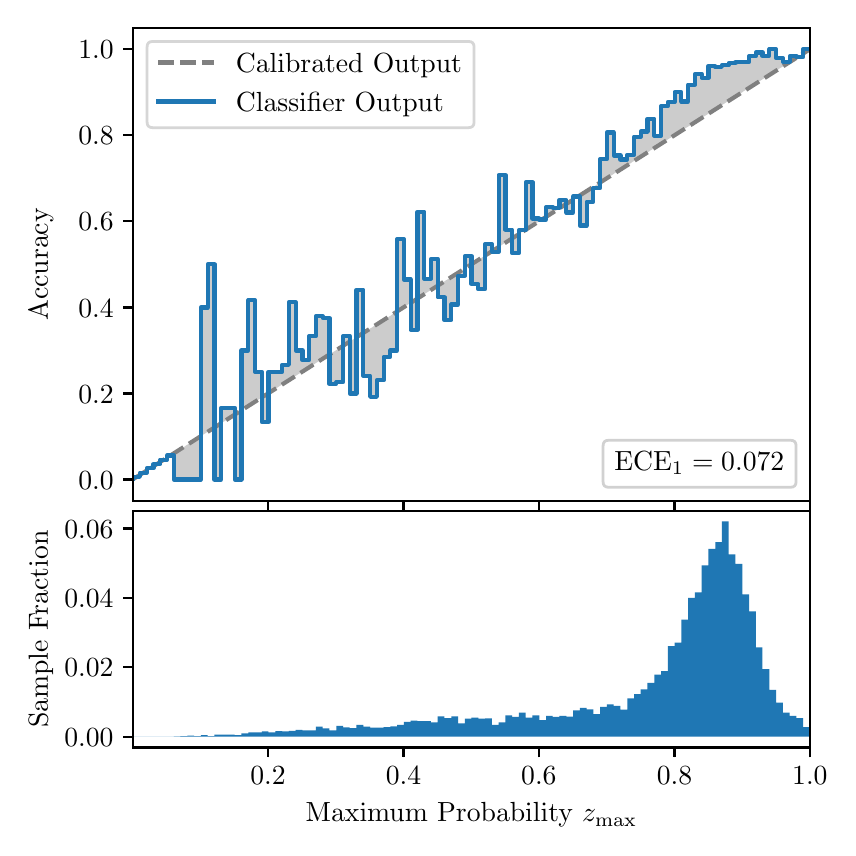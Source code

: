\begingroup%
\makeatletter%
\begin{pgfpicture}%
\pgfpathrectangle{\pgfpointorigin}{\pgfqpoint{4.0in}{4.0in}}%
\pgfusepath{use as bounding box, clip}%
\begin{pgfscope}%
\pgfsetbuttcap%
\pgfsetmiterjoin%
\definecolor{currentfill}{rgb}{1.0,1.0,1.0}%
\pgfsetfillcolor{currentfill}%
\pgfsetlinewidth{0.0pt}%
\definecolor{currentstroke}{rgb}{1.0,1.0,1.0}%
\pgfsetstrokecolor{currentstroke}%
\pgfsetdash{}{0pt}%
\pgfpathmoveto{\pgfqpoint{0.0in}{0.0in}}%
\pgfpathlineto{\pgfqpoint{4.0in}{0.0in}}%
\pgfpathlineto{\pgfqpoint{4.0in}{4.0in}}%
\pgfpathlineto{\pgfqpoint{0.0in}{4.0in}}%
\pgfpathclose%
\pgfusepath{fill}%
\end{pgfscope}%
\begin{pgfscope}%
\pgfsetbuttcap%
\pgfsetmiterjoin%
\definecolor{currentfill}{rgb}{1.0,1.0,1.0}%
\pgfsetfillcolor{currentfill}%
\pgfsetlinewidth{0.0pt}%
\definecolor{currentstroke}{rgb}{0.0,0.0,0.0}%
\pgfsetstrokecolor{currentstroke}%
\pgfsetstrokeopacity{0.0}%
\pgfsetdash{}{0pt}%
\pgfpathmoveto{\pgfqpoint{0.528in}{1.633in}}%
\pgfpathlineto{\pgfqpoint{3.911in}{1.633in}}%
\pgfpathlineto{\pgfqpoint{3.911in}{4.0in}}%
\pgfpathlineto{\pgfqpoint{0.528in}{4.0in}}%
\pgfpathclose%
\pgfusepath{fill}%
\end{pgfscope}%
\begin{pgfscope}%
\pgfpathrectangle{\pgfqpoint{0.528in}{1.633in}}{\pgfqpoint{3.384in}{2.367in}}%
\pgfusepath{clip}%
\pgfsetbuttcap%
\pgfsetroundjoin%
\definecolor{currentfill}{rgb}{0.0,0.0,0.0}%
\pgfsetfillcolor{currentfill}%
\pgfsetfillopacity{0.2}%
\pgfsetlinewidth{0.0pt}%
\definecolor{currentstroke}{rgb}{0.0,0.0,0.0}%
\pgfsetstrokecolor{currentstroke}%
\pgfsetdash{}{0pt}%
\pgfpathmoveto{\pgfqpoint{0.531in}{1.754in}}%
\pgfpathlineto{\pgfqpoint{0.531in}{1.745in}}%
\pgfpathlineto{\pgfqpoint{0.534in}{1.747in}}%
\pgfpathlineto{\pgfqpoint{0.538in}{1.749in}}%
\pgfpathlineto{\pgfqpoint{0.541in}{1.751in}}%
\pgfpathlineto{\pgfqpoint{0.545in}{1.754in}}%
\pgfpathlineto{\pgfqpoint{0.548in}{1.756in}}%
\pgfpathlineto{\pgfqpoint{0.551in}{1.758in}}%
\pgfpathlineto{\pgfqpoint{0.555in}{1.76in}}%
\pgfpathlineto{\pgfqpoint{0.558in}{1.762in}}%
\pgfpathlineto{\pgfqpoint{0.561in}{1.764in}}%
\pgfpathlineto{\pgfqpoint{0.565in}{1.766in}}%
\pgfpathlineto{\pgfqpoint{0.568in}{1.769in}}%
\pgfpathlineto{\pgfqpoint{0.572in}{1.771in}}%
\pgfpathlineto{\pgfqpoint{0.575in}{1.773in}}%
\pgfpathlineto{\pgfqpoint{0.578in}{1.775in}}%
\pgfpathlineto{\pgfqpoint{0.582in}{1.777in}}%
\pgfpathlineto{\pgfqpoint{0.585in}{1.779in}}%
\pgfpathlineto{\pgfqpoint{0.589in}{1.782in}}%
\pgfpathlineto{\pgfqpoint{0.592in}{1.784in}}%
\pgfpathlineto{\pgfqpoint{0.595in}{1.786in}}%
\pgfpathlineto{\pgfqpoint{0.599in}{1.788in}}%
\pgfpathlineto{\pgfqpoint{0.602in}{1.79in}}%
\pgfpathlineto{\pgfqpoint{0.606in}{1.792in}}%
\pgfpathlineto{\pgfqpoint{0.609in}{1.794in}}%
\pgfpathlineto{\pgfqpoint{0.612in}{1.797in}}%
\pgfpathlineto{\pgfqpoint{0.616in}{1.799in}}%
\pgfpathlineto{\pgfqpoint{0.619in}{1.801in}}%
\pgfpathlineto{\pgfqpoint{0.622in}{1.803in}}%
\pgfpathlineto{\pgfqpoint{0.626in}{1.805in}}%
\pgfpathlineto{\pgfqpoint{0.629in}{1.807in}}%
\pgfpathlineto{\pgfqpoint{0.633in}{1.81in}}%
\pgfpathlineto{\pgfqpoint{0.636in}{1.812in}}%
\pgfpathlineto{\pgfqpoint{0.639in}{1.814in}}%
\pgfpathlineto{\pgfqpoint{0.643in}{1.816in}}%
\pgfpathlineto{\pgfqpoint{0.646in}{1.818in}}%
\pgfpathlineto{\pgfqpoint{0.65in}{1.82in}}%
\pgfpathlineto{\pgfqpoint{0.653in}{1.822in}}%
\pgfpathlineto{\pgfqpoint{0.656in}{1.825in}}%
\pgfpathlineto{\pgfqpoint{0.66in}{1.827in}}%
\pgfpathlineto{\pgfqpoint{0.663in}{1.829in}}%
\pgfpathlineto{\pgfqpoint{0.666in}{1.831in}}%
\pgfpathlineto{\pgfqpoint{0.67in}{1.833in}}%
\pgfpathlineto{\pgfqpoint{0.673in}{1.835in}}%
\pgfpathlineto{\pgfqpoint{0.677in}{1.837in}}%
\pgfpathlineto{\pgfqpoint{0.68in}{1.84in}}%
\pgfpathlineto{\pgfqpoint{0.683in}{1.842in}}%
\pgfpathlineto{\pgfqpoint{0.687in}{1.844in}}%
\pgfpathlineto{\pgfqpoint{0.69in}{1.846in}}%
\pgfpathlineto{\pgfqpoint{0.694in}{1.848in}}%
\pgfpathlineto{\pgfqpoint{0.697in}{1.85in}}%
\pgfpathlineto{\pgfqpoint{0.7in}{1.853in}}%
\pgfpathlineto{\pgfqpoint{0.704in}{1.855in}}%
\pgfpathlineto{\pgfqpoint{0.707in}{1.857in}}%
\pgfpathlineto{\pgfqpoint{0.711in}{1.859in}}%
\pgfpathlineto{\pgfqpoint{0.714in}{1.861in}}%
\pgfpathlineto{\pgfqpoint{0.717in}{1.863in}}%
\pgfpathlineto{\pgfqpoint{0.721in}{1.865in}}%
\pgfpathlineto{\pgfqpoint{0.724in}{1.868in}}%
\pgfpathlineto{\pgfqpoint{0.727in}{1.87in}}%
\pgfpathlineto{\pgfqpoint{0.731in}{1.872in}}%
\pgfpathlineto{\pgfqpoint{0.734in}{1.874in}}%
\pgfpathlineto{\pgfqpoint{0.738in}{1.876in}}%
\pgfpathlineto{\pgfqpoint{0.741in}{1.878in}}%
\pgfpathlineto{\pgfqpoint{0.744in}{1.881in}}%
\pgfpathlineto{\pgfqpoint{0.748in}{1.883in}}%
\pgfpathlineto{\pgfqpoint{0.751in}{1.885in}}%
\pgfpathlineto{\pgfqpoint{0.755in}{1.887in}}%
\pgfpathlineto{\pgfqpoint{0.758in}{1.889in}}%
\pgfpathlineto{\pgfqpoint{0.761in}{1.891in}}%
\pgfpathlineto{\pgfqpoint{0.765in}{1.893in}}%
\pgfpathlineto{\pgfqpoint{0.768in}{1.896in}}%
\pgfpathlineto{\pgfqpoint{0.771in}{1.898in}}%
\pgfpathlineto{\pgfqpoint{0.775in}{1.9in}}%
\pgfpathlineto{\pgfqpoint{0.778in}{1.902in}}%
\pgfpathlineto{\pgfqpoint{0.782in}{1.904in}}%
\pgfpathlineto{\pgfqpoint{0.785in}{1.906in}}%
\pgfpathlineto{\pgfqpoint{0.788in}{1.908in}}%
\pgfpathlineto{\pgfqpoint{0.792in}{1.911in}}%
\pgfpathlineto{\pgfqpoint{0.795in}{1.913in}}%
\pgfpathlineto{\pgfqpoint{0.799in}{1.915in}}%
\pgfpathlineto{\pgfqpoint{0.802in}{1.917in}}%
\pgfpathlineto{\pgfqpoint{0.805in}{1.919in}}%
\pgfpathlineto{\pgfqpoint{0.809in}{1.921in}}%
\pgfpathlineto{\pgfqpoint{0.812in}{1.924in}}%
\pgfpathlineto{\pgfqpoint{0.816in}{1.926in}}%
\pgfpathlineto{\pgfqpoint{0.819in}{1.928in}}%
\pgfpathlineto{\pgfqpoint{0.822in}{1.93in}}%
\pgfpathlineto{\pgfqpoint{0.826in}{1.932in}}%
\pgfpathlineto{\pgfqpoint{0.829in}{1.934in}}%
\pgfpathlineto{\pgfqpoint{0.832in}{1.936in}}%
\pgfpathlineto{\pgfqpoint{0.836in}{1.939in}}%
\pgfpathlineto{\pgfqpoint{0.839in}{1.941in}}%
\pgfpathlineto{\pgfqpoint{0.843in}{1.943in}}%
\pgfpathlineto{\pgfqpoint{0.846in}{1.945in}}%
\pgfpathlineto{\pgfqpoint{0.849in}{1.947in}}%
\pgfpathlineto{\pgfqpoint{0.853in}{1.949in}}%
\pgfpathlineto{\pgfqpoint{0.856in}{1.952in}}%
\pgfpathlineto{\pgfqpoint{0.86in}{1.954in}}%
\pgfpathlineto{\pgfqpoint{0.863in}{1.956in}}%
\pgfpathlineto{\pgfqpoint{0.866in}{1.958in}}%
\pgfpathlineto{\pgfqpoint{0.87in}{1.96in}}%
\pgfpathlineto{\pgfqpoint{0.873in}{1.962in}}%
\pgfpathlineto{\pgfqpoint{0.876in}{1.964in}}%
\pgfpathlineto{\pgfqpoint{0.88in}{1.967in}}%
\pgfpathlineto{\pgfqpoint{0.883in}{1.969in}}%
\pgfpathlineto{\pgfqpoint{0.887in}{1.971in}}%
\pgfpathlineto{\pgfqpoint{0.89in}{1.973in}}%
\pgfpathlineto{\pgfqpoint{0.893in}{1.975in}}%
\pgfpathlineto{\pgfqpoint{0.897in}{1.977in}}%
\pgfpathlineto{\pgfqpoint{0.9in}{1.979in}}%
\pgfpathlineto{\pgfqpoint{0.904in}{1.982in}}%
\pgfpathlineto{\pgfqpoint{0.907in}{1.984in}}%
\pgfpathlineto{\pgfqpoint{0.91in}{1.986in}}%
\pgfpathlineto{\pgfqpoint{0.914in}{1.988in}}%
\pgfpathlineto{\pgfqpoint{0.917in}{1.99in}}%
\pgfpathlineto{\pgfqpoint{0.921in}{1.992in}}%
\pgfpathlineto{\pgfqpoint{0.924in}{1.995in}}%
\pgfpathlineto{\pgfqpoint{0.927in}{1.997in}}%
\pgfpathlineto{\pgfqpoint{0.931in}{1.999in}}%
\pgfpathlineto{\pgfqpoint{0.934in}{2.001in}}%
\pgfpathlineto{\pgfqpoint{0.937in}{2.003in}}%
\pgfpathlineto{\pgfqpoint{0.941in}{2.005in}}%
\pgfpathlineto{\pgfqpoint{0.944in}{2.007in}}%
\pgfpathlineto{\pgfqpoint{0.948in}{2.01in}}%
\pgfpathlineto{\pgfqpoint{0.951in}{2.012in}}%
\pgfpathlineto{\pgfqpoint{0.954in}{2.014in}}%
\pgfpathlineto{\pgfqpoint{0.958in}{2.016in}}%
\pgfpathlineto{\pgfqpoint{0.961in}{2.018in}}%
\pgfpathlineto{\pgfqpoint{0.965in}{2.02in}}%
\pgfpathlineto{\pgfqpoint{0.968in}{2.023in}}%
\pgfpathlineto{\pgfqpoint{0.971in}{2.025in}}%
\pgfpathlineto{\pgfqpoint{0.975in}{2.027in}}%
\pgfpathlineto{\pgfqpoint{0.978in}{2.029in}}%
\pgfpathlineto{\pgfqpoint{0.981in}{2.031in}}%
\pgfpathlineto{\pgfqpoint{0.985in}{2.033in}}%
\pgfpathlineto{\pgfqpoint{0.988in}{2.035in}}%
\pgfpathlineto{\pgfqpoint{0.992in}{2.038in}}%
\pgfpathlineto{\pgfqpoint{0.995in}{2.04in}}%
\pgfpathlineto{\pgfqpoint{0.998in}{2.042in}}%
\pgfpathlineto{\pgfqpoint{1.002in}{2.044in}}%
\pgfpathlineto{\pgfqpoint{1.005in}{2.046in}}%
\pgfpathlineto{\pgfqpoint{1.009in}{2.048in}}%
\pgfpathlineto{\pgfqpoint{1.012in}{2.05in}}%
\pgfpathlineto{\pgfqpoint{1.015in}{2.053in}}%
\pgfpathlineto{\pgfqpoint{1.019in}{2.055in}}%
\pgfpathlineto{\pgfqpoint{1.022in}{2.057in}}%
\pgfpathlineto{\pgfqpoint{1.026in}{2.059in}}%
\pgfpathlineto{\pgfqpoint{1.029in}{2.061in}}%
\pgfpathlineto{\pgfqpoint{1.032in}{2.063in}}%
\pgfpathlineto{\pgfqpoint{1.036in}{2.066in}}%
\pgfpathlineto{\pgfqpoint{1.039in}{2.068in}}%
\pgfpathlineto{\pgfqpoint{1.042in}{2.07in}}%
\pgfpathlineto{\pgfqpoint{1.046in}{2.072in}}%
\pgfpathlineto{\pgfqpoint{1.049in}{2.074in}}%
\pgfpathlineto{\pgfqpoint{1.053in}{2.076in}}%
\pgfpathlineto{\pgfqpoint{1.056in}{2.078in}}%
\pgfpathlineto{\pgfqpoint{1.059in}{2.081in}}%
\pgfpathlineto{\pgfqpoint{1.063in}{2.083in}}%
\pgfpathlineto{\pgfqpoint{1.066in}{2.085in}}%
\pgfpathlineto{\pgfqpoint{1.07in}{2.087in}}%
\pgfpathlineto{\pgfqpoint{1.073in}{2.089in}}%
\pgfpathlineto{\pgfqpoint{1.076in}{2.091in}}%
\pgfpathlineto{\pgfqpoint{1.08in}{2.094in}}%
\pgfpathlineto{\pgfqpoint{1.083in}{2.096in}}%
\pgfpathlineto{\pgfqpoint{1.086in}{2.098in}}%
\pgfpathlineto{\pgfqpoint{1.09in}{2.1in}}%
\pgfpathlineto{\pgfqpoint{1.093in}{2.102in}}%
\pgfpathlineto{\pgfqpoint{1.097in}{2.104in}}%
\pgfpathlineto{\pgfqpoint{1.1in}{2.106in}}%
\pgfpathlineto{\pgfqpoint{1.103in}{2.109in}}%
\pgfpathlineto{\pgfqpoint{1.107in}{2.111in}}%
\pgfpathlineto{\pgfqpoint{1.11in}{2.113in}}%
\pgfpathlineto{\pgfqpoint{1.114in}{2.115in}}%
\pgfpathlineto{\pgfqpoint{1.117in}{2.117in}}%
\pgfpathlineto{\pgfqpoint{1.12in}{2.119in}}%
\pgfpathlineto{\pgfqpoint{1.124in}{2.122in}}%
\pgfpathlineto{\pgfqpoint{1.127in}{2.124in}}%
\pgfpathlineto{\pgfqpoint{1.131in}{2.126in}}%
\pgfpathlineto{\pgfqpoint{1.134in}{2.128in}}%
\pgfpathlineto{\pgfqpoint{1.137in}{2.13in}}%
\pgfpathlineto{\pgfqpoint{1.141in}{2.132in}}%
\pgfpathlineto{\pgfqpoint{1.144in}{2.134in}}%
\pgfpathlineto{\pgfqpoint{1.147in}{2.137in}}%
\pgfpathlineto{\pgfqpoint{1.151in}{2.139in}}%
\pgfpathlineto{\pgfqpoint{1.154in}{2.141in}}%
\pgfpathlineto{\pgfqpoint{1.158in}{2.143in}}%
\pgfpathlineto{\pgfqpoint{1.161in}{2.145in}}%
\pgfpathlineto{\pgfqpoint{1.164in}{2.147in}}%
\pgfpathlineto{\pgfqpoint{1.168in}{2.149in}}%
\pgfpathlineto{\pgfqpoint{1.171in}{2.152in}}%
\pgfpathlineto{\pgfqpoint{1.175in}{2.154in}}%
\pgfpathlineto{\pgfqpoint{1.178in}{2.156in}}%
\pgfpathlineto{\pgfqpoint{1.181in}{2.158in}}%
\pgfpathlineto{\pgfqpoint{1.185in}{2.16in}}%
\pgfpathlineto{\pgfqpoint{1.188in}{2.162in}}%
\pgfpathlineto{\pgfqpoint{1.191in}{2.165in}}%
\pgfpathlineto{\pgfqpoint{1.195in}{2.167in}}%
\pgfpathlineto{\pgfqpoint{1.198in}{2.169in}}%
\pgfpathlineto{\pgfqpoint{1.202in}{2.171in}}%
\pgfpathlineto{\pgfqpoint{1.205in}{2.173in}}%
\pgfpathlineto{\pgfqpoint{1.208in}{2.175in}}%
\pgfpathlineto{\pgfqpoint{1.212in}{2.177in}}%
\pgfpathlineto{\pgfqpoint{1.215in}{2.18in}}%
\pgfpathlineto{\pgfqpoint{1.219in}{2.182in}}%
\pgfpathlineto{\pgfqpoint{1.222in}{2.184in}}%
\pgfpathlineto{\pgfqpoint{1.225in}{2.186in}}%
\pgfpathlineto{\pgfqpoint{1.229in}{2.188in}}%
\pgfpathlineto{\pgfqpoint{1.232in}{2.19in}}%
\pgfpathlineto{\pgfqpoint{1.236in}{2.193in}}%
\pgfpathlineto{\pgfqpoint{1.239in}{2.195in}}%
\pgfpathlineto{\pgfqpoint{1.242in}{2.197in}}%
\pgfpathlineto{\pgfqpoint{1.246in}{2.199in}}%
\pgfpathlineto{\pgfqpoint{1.249in}{2.201in}}%
\pgfpathlineto{\pgfqpoint{1.252in}{2.203in}}%
\pgfpathlineto{\pgfqpoint{1.256in}{2.205in}}%
\pgfpathlineto{\pgfqpoint{1.259in}{2.208in}}%
\pgfpathlineto{\pgfqpoint{1.263in}{2.21in}}%
\pgfpathlineto{\pgfqpoint{1.266in}{2.212in}}%
\pgfpathlineto{\pgfqpoint{1.269in}{2.214in}}%
\pgfpathlineto{\pgfqpoint{1.273in}{2.216in}}%
\pgfpathlineto{\pgfqpoint{1.276in}{2.218in}}%
\pgfpathlineto{\pgfqpoint{1.28in}{2.22in}}%
\pgfpathlineto{\pgfqpoint{1.283in}{2.223in}}%
\pgfpathlineto{\pgfqpoint{1.286in}{2.225in}}%
\pgfpathlineto{\pgfqpoint{1.29in}{2.227in}}%
\pgfpathlineto{\pgfqpoint{1.293in}{2.229in}}%
\pgfpathlineto{\pgfqpoint{1.296in}{2.231in}}%
\pgfpathlineto{\pgfqpoint{1.3in}{2.233in}}%
\pgfpathlineto{\pgfqpoint{1.303in}{2.236in}}%
\pgfpathlineto{\pgfqpoint{1.307in}{2.238in}}%
\pgfpathlineto{\pgfqpoint{1.31in}{2.24in}}%
\pgfpathlineto{\pgfqpoint{1.313in}{2.242in}}%
\pgfpathlineto{\pgfqpoint{1.317in}{2.244in}}%
\pgfpathlineto{\pgfqpoint{1.32in}{2.246in}}%
\pgfpathlineto{\pgfqpoint{1.324in}{2.248in}}%
\pgfpathlineto{\pgfqpoint{1.327in}{2.251in}}%
\pgfpathlineto{\pgfqpoint{1.33in}{2.253in}}%
\pgfpathlineto{\pgfqpoint{1.334in}{2.255in}}%
\pgfpathlineto{\pgfqpoint{1.337in}{2.257in}}%
\pgfpathlineto{\pgfqpoint{1.34in}{2.259in}}%
\pgfpathlineto{\pgfqpoint{1.344in}{2.261in}}%
\pgfpathlineto{\pgfqpoint{1.347in}{2.264in}}%
\pgfpathlineto{\pgfqpoint{1.351in}{2.266in}}%
\pgfpathlineto{\pgfqpoint{1.354in}{2.268in}}%
\pgfpathlineto{\pgfqpoint{1.357in}{2.27in}}%
\pgfpathlineto{\pgfqpoint{1.361in}{2.272in}}%
\pgfpathlineto{\pgfqpoint{1.364in}{2.274in}}%
\pgfpathlineto{\pgfqpoint{1.368in}{2.276in}}%
\pgfpathlineto{\pgfqpoint{1.371in}{2.279in}}%
\pgfpathlineto{\pgfqpoint{1.374in}{2.281in}}%
\pgfpathlineto{\pgfqpoint{1.378in}{2.283in}}%
\pgfpathlineto{\pgfqpoint{1.381in}{2.285in}}%
\pgfpathlineto{\pgfqpoint{1.385in}{2.287in}}%
\pgfpathlineto{\pgfqpoint{1.388in}{2.289in}}%
\pgfpathlineto{\pgfqpoint{1.391in}{2.291in}}%
\pgfpathlineto{\pgfqpoint{1.395in}{2.294in}}%
\pgfpathlineto{\pgfqpoint{1.398in}{2.296in}}%
\pgfpathlineto{\pgfqpoint{1.401in}{2.298in}}%
\pgfpathlineto{\pgfqpoint{1.405in}{2.3in}}%
\pgfpathlineto{\pgfqpoint{1.408in}{2.302in}}%
\pgfpathlineto{\pgfqpoint{1.412in}{2.304in}}%
\pgfpathlineto{\pgfqpoint{1.415in}{2.307in}}%
\pgfpathlineto{\pgfqpoint{1.418in}{2.309in}}%
\pgfpathlineto{\pgfqpoint{1.422in}{2.311in}}%
\pgfpathlineto{\pgfqpoint{1.425in}{2.313in}}%
\pgfpathlineto{\pgfqpoint{1.429in}{2.315in}}%
\pgfpathlineto{\pgfqpoint{1.432in}{2.317in}}%
\pgfpathlineto{\pgfqpoint{1.435in}{2.319in}}%
\pgfpathlineto{\pgfqpoint{1.439in}{2.322in}}%
\pgfpathlineto{\pgfqpoint{1.442in}{2.324in}}%
\pgfpathlineto{\pgfqpoint{1.445in}{2.326in}}%
\pgfpathlineto{\pgfqpoint{1.449in}{2.328in}}%
\pgfpathlineto{\pgfqpoint{1.452in}{2.33in}}%
\pgfpathlineto{\pgfqpoint{1.456in}{2.332in}}%
\pgfpathlineto{\pgfqpoint{1.459in}{2.335in}}%
\pgfpathlineto{\pgfqpoint{1.462in}{2.337in}}%
\pgfpathlineto{\pgfqpoint{1.466in}{2.339in}}%
\pgfpathlineto{\pgfqpoint{1.469in}{2.341in}}%
\pgfpathlineto{\pgfqpoint{1.473in}{2.343in}}%
\pgfpathlineto{\pgfqpoint{1.476in}{2.345in}}%
\pgfpathlineto{\pgfqpoint{1.479in}{2.347in}}%
\pgfpathlineto{\pgfqpoint{1.483in}{2.35in}}%
\pgfpathlineto{\pgfqpoint{1.486in}{2.352in}}%
\pgfpathlineto{\pgfqpoint{1.49in}{2.354in}}%
\pgfpathlineto{\pgfqpoint{1.493in}{2.356in}}%
\pgfpathlineto{\pgfqpoint{1.496in}{2.358in}}%
\pgfpathlineto{\pgfqpoint{1.5in}{2.36in}}%
\pgfpathlineto{\pgfqpoint{1.503in}{2.363in}}%
\pgfpathlineto{\pgfqpoint{1.506in}{2.365in}}%
\pgfpathlineto{\pgfqpoint{1.51in}{2.367in}}%
\pgfpathlineto{\pgfqpoint{1.513in}{2.369in}}%
\pgfpathlineto{\pgfqpoint{1.517in}{2.371in}}%
\pgfpathlineto{\pgfqpoint{1.52in}{2.373in}}%
\pgfpathlineto{\pgfqpoint{1.523in}{2.375in}}%
\pgfpathlineto{\pgfqpoint{1.527in}{2.378in}}%
\pgfpathlineto{\pgfqpoint{1.53in}{2.38in}}%
\pgfpathlineto{\pgfqpoint{1.534in}{2.382in}}%
\pgfpathlineto{\pgfqpoint{1.537in}{2.384in}}%
\pgfpathlineto{\pgfqpoint{1.54in}{2.386in}}%
\pgfpathlineto{\pgfqpoint{1.544in}{2.388in}}%
\pgfpathlineto{\pgfqpoint{1.547in}{2.39in}}%
\pgfpathlineto{\pgfqpoint{1.55in}{2.393in}}%
\pgfpathlineto{\pgfqpoint{1.554in}{2.395in}}%
\pgfpathlineto{\pgfqpoint{1.557in}{2.397in}}%
\pgfpathlineto{\pgfqpoint{1.561in}{2.399in}}%
\pgfpathlineto{\pgfqpoint{1.564in}{2.401in}}%
\pgfpathlineto{\pgfqpoint{1.567in}{2.403in}}%
\pgfpathlineto{\pgfqpoint{1.571in}{2.406in}}%
\pgfpathlineto{\pgfqpoint{1.574in}{2.408in}}%
\pgfpathlineto{\pgfqpoint{1.578in}{2.41in}}%
\pgfpathlineto{\pgfqpoint{1.581in}{2.412in}}%
\pgfpathlineto{\pgfqpoint{1.584in}{2.414in}}%
\pgfpathlineto{\pgfqpoint{1.588in}{2.416in}}%
\pgfpathlineto{\pgfqpoint{1.591in}{2.418in}}%
\pgfpathlineto{\pgfqpoint{1.595in}{2.421in}}%
\pgfpathlineto{\pgfqpoint{1.598in}{2.423in}}%
\pgfpathlineto{\pgfqpoint{1.601in}{2.425in}}%
\pgfpathlineto{\pgfqpoint{1.605in}{2.427in}}%
\pgfpathlineto{\pgfqpoint{1.608in}{2.429in}}%
\pgfpathlineto{\pgfqpoint{1.611in}{2.431in}}%
\pgfpathlineto{\pgfqpoint{1.615in}{2.434in}}%
\pgfpathlineto{\pgfqpoint{1.618in}{2.436in}}%
\pgfpathlineto{\pgfqpoint{1.622in}{2.438in}}%
\pgfpathlineto{\pgfqpoint{1.625in}{2.44in}}%
\pgfpathlineto{\pgfqpoint{1.628in}{2.442in}}%
\pgfpathlineto{\pgfqpoint{1.632in}{2.444in}}%
\pgfpathlineto{\pgfqpoint{1.635in}{2.446in}}%
\pgfpathlineto{\pgfqpoint{1.639in}{2.449in}}%
\pgfpathlineto{\pgfqpoint{1.642in}{2.451in}}%
\pgfpathlineto{\pgfqpoint{1.645in}{2.453in}}%
\pgfpathlineto{\pgfqpoint{1.649in}{2.455in}}%
\pgfpathlineto{\pgfqpoint{1.652in}{2.457in}}%
\pgfpathlineto{\pgfqpoint{1.655in}{2.459in}}%
\pgfpathlineto{\pgfqpoint{1.659in}{2.461in}}%
\pgfpathlineto{\pgfqpoint{1.662in}{2.464in}}%
\pgfpathlineto{\pgfqpoint{1.666in}{2.466in}}%
\pgfpathlineto{\pgfqpoint{1.669in}{2.468in}}%
\pgfpathlineto{\pgfqpoint{1.672in}{2.47in}}%
\pgfpathlineto{\pgfqpoint{1.676in}{2.472in}}%
\pgfpathlineto{\pgfqpoint{1.679in}{2.474in}}%
\pgfpathlineto{\pgfqpoint{1.683in}{2.477in}}%
\pgfpathlineto{\pgfqpoint{1.686in}{2.479in}}%
\pgfpathlineto{\pgfqpoint{1.689in}{2.481in}}%
\pgfpathlineto{\pgfqpoint{1.693in}{2.483in}}%
\pgfpathlineto{\pgfqpoint{1.696in}{2.485in}}%
\pgfpathlineto{\pgfqpoint{1.7in}{2.487in}}%
\pgfpathlineto{\pgfqpoint{1.703in}{2.489in}}%
\pgfpathlineto{\pgfqpoint{1.706in}{2.492in}}%
\pgfpathlineto{\pgfqpoint{1.71in}{2.494in}}%
\pgfpathlineto{\pgfqpoint{1.713in}{2.496in}}%
\pgfpathlineto{\pgfqpoint{1.716in}{2.498in}}%
\pgfpathlineto{\pgfqpoint{1.72in}{2.5in}}%
\pgfpathlineto{\pgfqpoint{1.723in}{2.502in}}%
\pgfpathlineto{\pgfqpoint{1.727in}{2.505in}}%
\pgfpathlineto{\pgfqpoint{1.73in}{2.507in}}%
\pgfpathlineto{\pgfqpoint{1.733in}{2.509in}}%
\pgfpathlineto{\pgfqpoint{1.737in}{2.511in}}%
\pgfpathlineto{\pgfqpoint{1.74in}{2.513in}}%
\pgfpathlineto{\pgfqpoint{1.744in}{2.515in}}%
\pgfpathlineto{\pgfqpoint{1.747in}{2.517in}}%
\pgfpathlineto{\pgfqpoint{1.75in}{2.52in}}%
\pgfpathlineto{\pgfqpoint{1.754in}{2.522in}}%
\pgfpathlineto{\pgfqpoint{1.757in}{2.524in}}%
\pgfpathlineto{\pgfqpoint{1.76in}{2.526in}}%
\pgfpathlineto{\pgfqpoint{1.764in}{2.528in}}%
\pgfpathlineto{\pgfqpoint{1.767in}{2.53in}}%
\pgfpathlineto{\pgfqpoint{1.771in}{2.532in}}%
\pgfpathlineto{\pgfqpoint{1.774in}{2.535in}}%
\pgfpathlineto{\pgfqpoint{1.777in}{2.537in}}%
\pgfpathlineto{\pgfqpoint{1.781in}{2.539in}}%
\pgfpathlineto{\pgfqpoint{1.784in}{2.541in}}%
\pgfpathlineto{\pgfqpoint{1.788in}{2.543in}}%
\pgfpathlineto{\pgfqpoint{1.791in}{2.545in}}%
\pgfpathlineto{\pgfqpoint{1.794in}{2.548in}}%
\pgfpathlineto{\pgfqpoint{1.798in}{2.55in}}%
\pgfpathlineto{\pgfqpoint{1.801in}{2.552in}}%
\pgfpathlineto{\pgfqpoint{1.805in}{2.554in}}%
\pgfpathlineto{\pgfqpoint{1.808in}{2.556in}}%
\pgfpathlineto{\pgfqpoint{1.811in}{2.558in}}%
\pgfpathlineto{\pgfqpoint{1.815in}{2.56in}}%
\pgfpathlineto{\pgfqpoint{1.818in}{2.563in}}%
\pgfpathlineto{\pgfqpoint{1.821in}{2.565in}}%
\pgfpathlineto{\pgfqpoint{1.825in}{2.567in}}%
\pgfpathlineto{\pgfqpoint{1.828in}{2.569in}}%
\pgfpathlineto{\pgfqpoint{1.832in}{2.571in}}%
\pgfpathlineto{\pgfqpoint{1.835in}{2.573in}}%
\pgfpathlineto{\pgfqpoint{1.838in}{2.576in}}%
\pgfpathlineto{\pgfqpoint{1.842in}{2.578in}}%
\pgfpathlineto{\pgfqpoint{1.845in}{2.58in}}%
\pgfpathlineto{\pgfqpoint{1.849in}{2.582in}}%
\pgfpathlineto{\pgfqpoint{1.852in}{2.584in}}%
\pgfpathlineto{\pgfqpoint{1.855in}{2.586in}}%
\pgfpathlineto{\pgfqpoint{1.859in}{2.588in}}%
\pgfpathlineto{\pgfqpoint{1.862in}{2.591in}}%
\pgfpathlineto{\pgfqpoint{1.865in}{2.593in}}%
\pgfpathlineto{\pgfqpoint{1.869in}{2.595in}}%
\pgfpathlineto{\pgfqpoint{1.872in}{2.597in}}%
\pgfpathlineto{\pgfqpoint{1.876in}{2.599in}}%
\pgfpathlineto{\pgfqpoint{1.879in}{2.601in}}%
\pgfpathlineto{\pgfqpoint{1.882in}{2.604in}}%
\pgfpathlineto{\pgfqpoint{1.886in}{2.606in}}%
\pgfpathlineto{\pgfqpoint{1.889in}{2.608in}}%
\pgfpathlineto{\pgfqpoint{1.893in}{2.61in}}%
\pgfpathlineto{\pgfqpoint{1.896in}{2.612in}}%
\pgfpathlineto{\pgfqpoint{1.899in}{2.614in}}%
\pgfpathlineto{\pgfqpoint{1.903in}{2.616in}}%
\pgfpathlineto{\pgfqpoint{1.906in}{2.619in}}%
\pgfpathlineto{\pgfqpoint{1.91in}{2.621in}}%
\pgfpathlineto{\pgfqpoint{1.913in}{2.623in}}%
\pgfpathlineto{\pgfqpoint{1.916in}{2.625in}}%
\pgfpathlineto{\pgfqpoint{1.92in}{2.627in}}%
\pgfpathlineto{\pgfqpoint{1.923in}{2.629in}}%
\pgfpathlineto{\pgfqpoint{1.926in}{2.631in}}%
\pgfpathlineto{\pgfqpoint{1.93in}{2.634in}}%
\pgfpathlineto{\pgfqpoint{1.933in}{2.636in}}%
\pgfpathlineto{\pgfqpoint{1.937in}{2.638in}}%
\pgfpathlineto{\pgfqpoint{1.94in}{2.64in}}%
\pgfpathlineto{\pgfqpoint{1.943in}{2.642in}}%
\pgfpathlineto{\pgfqpoint{1.947in}{2.644in}}%
\pgfpathlineto{\pgfqpoint{1.95in}{2.647in}}%
\pgfpathlineto{\pgfqpoint{1.954in}{2.649in}}%
\pgfpathlineto{\pgfqpoint{1.957in}{2.651in}}%
\pgfpathlineto{\pgfqpoint{1.96in}{2.653in}}%
\pgfpathlineto{\pgfqpoint{1.964in}{2.655in}}%
\pgfpathlineto{\pgfqpoint{1.967in}{2.657in}}%
\pgfpathlineto{\pgfqpoint{1.97in}{2.659in}}%
\pgfpathlineto{\pgfqpoint{1.974in}{2.662in}}%
\pgfpathlineto{\pgfqpoint{1.977in}{2.664in}}%
\pgfpathlineto{\pgfqpoint{1.981in}{2.666in}}%
\pgfpathlineto{\pgfqpoint{1.984in}{2.668in}}%
\pgfpathlineto{\pgfqpoint{1.987in}{2.67in}}%
\pgfpathlineto{\pgfqpoint{1.991in}{2.672in}}%
\pgfpathlineto{\pgfqpoint{1.994in}{2.675in}}%
\pgfpathlineto{\pgfqpoint{1.998in}{2.677in}}%
\pgfpathlineto{\pgfqpoint{2.001in}{2.679in}}%
\pgfpathlineto{\pgfqpoint{2.004in}{2.681in}}%
\pgfpathlineto{\pgfqpoint{2.008in}{2.683in}}%
\pgfpathlineto{\pgfqpoint{2.011in}{2.685in}}%
\pgfpathlineto{\pgfqpoint{2.015in}{2.687in}}%
\pgfpathlineto{\pgfqpoint{2.018in}{2.69in}}%
\pgfpathlineto{\pgfqpoint{2.021in}{2.692in}}%
\pgfpathlineto{\pgfqpoint{2.025in}{2.694in}}%
\pgfpathlineto{\pgfqpoint{2.028in}{2.696in}}%
\pgfpathlineto{\pgfqpoint{2.031in}{2.698in}}%
\pgfpathlineto{\pgfqpoint{2.035in}{2.7in}}%
\pgfpathlineto{\pgfqpoint{2.038in}{2.702in}}%
\pgfpathlineto{\pgfqpoint{2.042in}{2.705in}}%
\pgfpathlineto{\pgfqpoint{2.045in}{2.707in}}%
\pgfpathlineto{\pgfqpoint{2.048in}{2.709in}}%
\pgfpathlineto{\pgfqpoint{2.052in}{2.711in}}%
\pgfpathlineto{\pgfqpoint{2.055in}{2.713in}}%
\pgfpathlineto{\pgfqpoint{2.059in}{2.715in}}%
\pgfpathlineto{\pgfqpoint{2.062in}{2.718in}}%
\pgfpathlineto{\pgfqpoint{2.065in}{2.72in}}%
\pgfpathlineto{\pgfqpoint{2.069in}{2.722in}}%
\pgfpathlineto{\pgfqpoint{2.072in}{2.724in}}%
\pgfpathlineto{\pgfqpoint{2.075in}{2.726in}}%
\pgfpathlineto{\pgfqpoint{2.079in}{2.728in}}%
\pgfpathlineto{\pgfqpoint{2.082in}{2.73in}}%
\pgfpathlineto{\pgfqpoint{2.086in}{2.733in}}%
\pgfpathlineto{\pgfqpoint{2.089in}{2.735in}}%
\pgfpathlineto{\pgfqpoint{2.092in}{2.737in}}%
\pgfpathlineto{\pgfqpoint{2.096in}{2.739in}}%
\pgfpathlineto{\pgfqpoint{2.099in}{2.741in}}%
\pgfpathlineto{\pgfqpoint{2.103in}{2.743in}}%
\pgfpathlineto{\pgfqpoint{2.106in}{2.746in}}%
\pgfpathlineto{\pgfqpoint{2.109in}{2.748in}}%
\pgfpathlineto{\pgfqpoint{2.113in}{2.75in}}%
\pgfpathlineto{\pgfqpoint{2.116in}{2.752in}}%
\pgfpathlineto{\pgfqpoint{2.12in}{2.754in}}%
\pgfpathlineto{\pgfqpoint{2.123in}{2.756in}}%
\pgfpathlineto{\pgfqpoint{2.126in}{2.758in}}%
\pgfpathlineto{\pgfqpoint{2.13in}{2.761in}}%
\pgfpathlineto{\pgfqpoint{2.133in}{2.763in}}%
\pgfpathlineto{\pgfqpoint{2.136in}{2.765in}}%
\pgfpathlineto{\pgfqpoint{2.14in}{2.767in}}%
\pgfpathlineto{\pgfqpoint{2.143in}{2.769in}}%
\pgfpathlineto{\pgfqpoint{2.147in}{2.771in}}%
\pgfpathlineto{\pgfqpoint{2.15in}{2.773in}}%
\pgfpathlineto{\pgfqpoint{2.153in}{2.776in}}%
\pgfpathlineto{\pgfqpoint{2.157in}{2.778in}}%
\pgfpathlineto{\pgfqpoint{2.16in}{2.78in}}%
\pgfpathlineto{\pgfqpoint{2.164in}{2.782in}}%
\pgfpathlineto{\pgfqpoint{2.167in}{2.784in}}%
\pgfpathlineto{\pgfqpoint{2.17in}{2.786in}}%
\pgfpathlineto{\pgfqpoint{2.174in}{2.789in}}%
\pgfpathlineto{\pgfqpoint{2.177in}{2.791in}}%
\pgfpathlineto{\pgfqpoint{2.18in}{2.793in}}%
\pgfpathlineto{\pgfqpoint{2.184in}{2.795in}}%
\pgfpathlineto{\pgfqpoint{2.187in}{2.797in}}%
\pgfpathlineto{\pgfqpoint{2.191in}{2.799in}}%
\pgfpathlineto{\pgfqpoint{2.194in}{2.801in}}%
\pgfpathlineto{\pgfqpoint{2.197in}{2.804in}}%
\pgfpathlineto{\pgfqpoint{2.201in}{2.806in}}%
\pgfpathlineto{\pgfqpoint{2.204in}{2.808in}}%
\pgfpathlineto{\pgfqpoint{2.208in}{2.81in}}%
\pgfpathlineto{\pgfqpoint{2.211in}{2.812in}}%
\pgfpathlineto{\pgfqpoint{2.214in}{2.814in}}%
\pgfpathlineto{\pgfqpoint{2.218in}{2.817in}}%
\pgfpathlineto{\pgfqpoint{2.221in}{2.819in}}%
\pgfpathlineto{\pgfqpoint{2.225in}{2.821in}}%
\pgfpathlineto{\pgfqpoint{2.228in}{2.823in}}%
\pgfpathlineto{\pgfqpoint{2.231in}{2.825in}}%
\pgfpathlineto{\pgfqpoint{2.235in}{2.827in}}%
\pgfpathlineto{\pgfqpoint{2.238in}{2.829in}}%
\pgfpathlineto{\pgfqpoint{2.241in}{2.832in}}%
\pgfpathlineto{\pgfqpoint{2.245in}{2.834in}}%
\pgfpathlineto{\pgfqpoint{2.248in}{2.836in}}%
\pgfpathlineto{\pgfqpoint{2.252in}{2.838in}}%
\pgfpathlineto{\pgfqpoint{2.255in}{2.84in}}%
\pgfpathlineto{\pgfqpoint{2.258in}{2.842in}}%
\pgfpathlineto{\pgfqpoint{2.262in}{2.845in}}%
\pgfpathlineto{\pgfqpoint{2.265in}{2.847in}}%
\pgfpathlineto{\pgfqpoint{2.269in}{2.849in}}%
\pgfpathlineto{\pgfqpoint{2.272in}{2.851in}}%
\pgfpathlineto{\pgfqpoint{2.275in}{2.853in}}%
\pgfpathlineto{\pgfqpoint{2.279in}{2.855in}}%
\pgfpathlineto{\pgfqpoint{2.282in}{2.857in}}%
\pgfpathlineto{\pgfqpoint{2.285in}{2.86in}}%
\pgfpathlineto{\pgfqpoint{2.289in}{2.862in}}%
\pgfpathlineto{\pgfqpoint{2.292in}{2.864in}}%
\pgfpathlineto{\pgfqpoint{2.296in}{2.866in}}%
\pgfpathlineto{\pgfqpoint{2.299in}{2.868in}}%
\pgfpathlineto{\pgfqpoint{2.302in}{2.87in}}%
\pgfpathlineto{\pgfqpoint{2.306in}{2.872in}}%
\pgfpathlineto{\pgfqpoint{2.309in}{2.875in}}%
\pgfpathlineto{\pgfqpoint{2.313in}{2.877in}}%
\pgfpathlineto{\pgfqpoint{2.316in}{2.879in}}%
\pgfpathlineto{\pgfqpoint{2.319in}{2.881in}}%
\pgfpathlineto{\pgfqpoint{2.323in}{2.883in}}%
\pgfpathlineto{\pgfqpoint{2.326in}{2.885in}}%
\pgfpathlineto{\pgfqpoint{2.33in}{2.888in}}%
\pgfpathlineto{\pgfqpoint{2.333in}{2.89in}}%
\pgfpathlineto{\pgfqpoint{2.336in}{2.892in}}%
\pgfpathlineto{\pgfqpoint{2.34in}{2.894in}}%
\pgfpathlineto{\pgfqpoint{2.343in}{2.896in}}%
\pgfpathlineto{\pgfqpoint{2.346in}{2.898in}}%
\pgfpathlineto{\pgfqpoint{2.35in}{2.9in}}%
\pgfpathlineto{\pgfqpoint{2.353in}{2.903in}}%
\pgfpathlineto{\pgfqpoint{2.357in}{2.905in}}%
\pgfpathlineto{\pgfqpoint{2.36in}{2.907in}}%
\pgfpathlineto{\pgfqpoint{2.363in}{2.909in}}%
\pgfpathlineto{\pgfqpoint{2.367in}{2.911in}}%
\pgfpathlineto{\pgfqpoint{2.37in}{2.913in}}%
\pgfpathlineto{\pgfqpoint{2.374in}{2.916in}}%
\pgfpathlineto{\pgfqpoint{2.377in}{2.918in}}%
\pgfpathlineto{\pgfqpoint{2.38in}{2.92in}}%
\pgfpathlineto{\pgfqpoint{2.384in}{2.922in}}%
\pgfpathlineto{\pgfqpoint{2.387in}{2.924in}}%
\pgfpathlineto{\pgfqpoint{2.39in}{2.926in}}%
\pgfpathlineto{\pgfqpoint{2.394in}{2.928in}}%
\pgfpathlineto{\pgfqpoint{2.397in}{2.931in}}%
\pgfpathlineto{\pgfqpoint{2.401in}{2.933in}}%
\pgfpathlineto{\pgfqpoint{2.404in}{2.935in}}%
\pgfpathlineto{\pgfqpoint{2.407in}{2.937in}}%
\pgfpathlineto{\pgfqpoint{2.411in}{2.939in}}%
\pgfpathlineto{\pgfqpoint{2.414in}{2.941in}}%
\pgfpathlineto{\pgfqpoint{2.418in}{2.943in}}%
\pgfpathlineto{\pgfqpoint{2.421in}{2.946in}}%
\pgfpathlineto{\pgfqpoint{2.424in}{2.948in}}%
\pgfpathlineto{\pgfqpoint{2.428in}{2.95in}}%
\pgfpathlineto{\pgfqpoint{2.431in}{2.952in}}%
\pgfpathlineto{\pgfqpoint{2.435in}{2.954in}}%
\pgfpathlineto{\pgfqpoint{2.438in}{2.956in}}%
\pgfpathlineto{\pgfqpoint{2.441in}{2.959in}}%
\pgfpathlineto{\pgfqpoint{2.445in}{2.961in}}%
\pgfpathlineto{\pgfqpoint{2.448in}{2.963in}}%
\pgfpathlineto{\pgfqpoint{2.451in}{2.965in}}%
\pgfpathlineto{\pgfqpoint{2.455in}{2.967in}}%
\pgfpathlineto{\pgfqpoint{2.458in}{2.969in}}%
\pgfpathlineto{\pgfqpoint{2.462in}{2.971in}}%
\pgfpathlineto{\pgfqpoint{2.465in}{2.974in}}%
\pgfpathlineto{\pgfqpoint{2.468in}{2.976in}}%
\pgfpathlineto{\pgfqpoint{2.472in}{2.978in}}%
\pgfpathlineto{\pgfqpoint{2.475in}{2.98in}}%
\pgfpathlineto{\pgfqpoint{2.479in}{2.982in}}%
\pgfpathlineto{\pgfqpoint{2.482in}{2.984in}}%
\pgfpathlineto{\pgfqpoint{2.485in}{2.987in}}%
\pgfpathlineto{\pgfqpoint{2.489in}{2.989in}}%
\pgfpathlineto{\pgfqpoint{2.492in}{2.991in}}%
\pgfpathlineto{\pgfqpoint{2.495in}{2.993in}}%
\pgfpathlineto{\pgfqpoint{2.499in}{2.995in}}%
\pgfpathlineto{\pgfqpoint{2.502in}{2.997in}}%
\pgfpathlineto{\pgfqpoint{2.506in}{2.999in}}%
\pgfpathlineto{\pgfqpoint{2.509in}{3.002in}}%
\pgfpathlineto{\pgfqpoint{2.512in}{3.004in}}%
\pgfpathlineto{\pgfqpoint{2.516in}{3.006in}}%
\pgfpathlineto{\pgfqpoint{2.519in}{3.008in}}%
\pgfpathlineto{\pgfqpoint{2.523in}{3.01in}}%
\pgfpathlineto{\pgfqpoint{2.526in}{3.012in}}%
\pgfpathlineto{\pgfqpoint{2.529in}{3.014in}}%
\pgfpathlineto{\pgfqpoint{2.533in}{3.017in}}%
\pgfpathlineto{\pgfqpoint{2.536in}{3.019in}}%
\pgfpathlineto{\pgfqpoint{2.54in}{3.021in}}%
\pgfpathlineto{\pgfqpoint{2.543in}{3.023in}}%
\pgfpathlineto{\pgfqpoint{2.546in}{3.025in}}%
\pgfpathlineto{\pgfqpoint{2.55in}{3.027in}}%
\pgfpathlineto{\pgfqpoint{2.553in}{3.03in}}%
\pgfpathlineto{\pgfqpoint{2.556in}{3.032in}}%
\pgfpathlineto{\pgfqpoint{2.56in}{3.034in}}%
\pgfpathlineto{\pgfqpoint{2.563in}{3.036in}}%
\pgfpathlineto{\pgfqpoint{2.567in}{3.038in}}%
\pgfpathlineto{\pgfqpoint{2.57in}{3.04in}}%
\pgfpathlineto{\pgfqpoint{2.573in}{3.042in}}%
\pgfpathlineto{\pgfqpoint{2.577in}{3.045in}}%
\pgfpathlineto{\pgfqpoint{2.58in}{3.047in}}%
\pgfpathlineto{\pgfqpoint{2.584in}{3.049in}}%
\pgfpathlineto{\pgfqpoint{2.587in}{3.051in}}%
\pgfpathlineto{\pgfqpoint{2.59in}{3.053in}}%
\pgfpathlineto{\pgfqpoint{2.594in}{3.055in}}%
\pgfpathlineto{\pgfqpoint{2.597in}{3.058in}}%
\pgfpathlineto{\pgfqpoint{2.6in}{3.06in}}%
\pgfpathlineto{\pgfqpoint{2.604in}{3.062in}}%
\pgfpathlineto{\pgfqpoint{2.607in}{3.064in}}%
\pgfpathlineto{\pgfqpoint{2.611in}{3.066in}}%
\pgfpathlineto{\pgfqpoint{2.614in}{3.068in}}%
\pgfpathlineto{\pgfqpoint{2.617in}{3.07in}}%
\pgfpathlineto{\pgfqpoint{2.621in}{3.073in}}%
\pgfpathlineto{\pgfqpoint{2.624in}{3.075in}}%
\pgfpathlineto{\pgfqpoint{2.628in}{3.077in}}%
\pgfpathlineto{\pgfqpoint{2.631in}{3.079in}}%
\pgfpathlineto{\pgfqpoint{2.634in}{3.081in}}%
\pgfpathlineto{\pgfqpoint{2.638in}{3.083in}}%
\pgfpathlineto{\pgfqpoint{2.641in}{3.085in}}%
\pgfpathlineto{\pgfqpoint{2.645in}{3.088in}}%
\pgfpathlineto{\pgfqpoint{2.648in}{3.09in}}%
\pgfpathlineto{\pgfqpoint{2.651in}{3.092in}}%
\pgfpathlineto{\pgfqpoint{2.655in}{3.094in}}%
\pgfpathlineto{\pgfqpoint{2.658in}{3.096in}}%
\pgfpathlineto{\pgfqpoint{2.661in}{3.098in}}%
\pgfpathlineto{\pgfqpoint{2.665in}{3.101in}}%
\pgfpathlineto{\pgfqpoint{2.668in}{3.103in}}%
\pgfpathlineto{\pgfqpoint{2.672in}{3.105in}}%
\pgfpathlineto{\pgfqpoint{2.675in}{3.107in}}%
\pgfpathlineto{\pgfqpoint{2.678in}{3.109in}}%
\pgfpathlineto{\pgfqpoint{2.682in}{3.111in}}%
\pgfpathlineto{\pgfqpoint{2.685in}{3.113in}}%
\pgfpathlineto{\pgfqpoint{2.689in}{3.116in}}%
\pgfpathlineto{\pgfqpoint{2.692in}{3.118in}}%
\pgfpathlineto{\pgfqpoint{2.695in}{3.12in}}%
\pgfpathlineto{\pgfqpoint{2.699in}{3.122in}}%
\pgfpathlineto{\pgfqpoint{2.702in}{3.124in}}%
\pgfpathlineto{\pgfqpoint{2.705in}{3.126in}}%
\pgfpathlineto{\pgfqpoint{2.709in}{3.129in}}%
\pgfpathlineto{\pgfqpoint{2.712in}{3.131in}}%
\pgfpathlineto{\pgfqpoint{2.716in}{3.133in}}%
\pgfpathlineto{\pgfqpoint{2.719in}{3.135in}}%
\pgfpathlineto{\pgfqpoint{2.722in}{3.137in}}%
\pgfpathlineto{\pgfqpoint{2.726in}{3.139in}}%
\pgfpathlineto{\pgfqpoint{2.729in}{3.141in}}%
\pgfpathlineto{\pgfqpoint{2.733in}{3.144in}}%
\pgfpathlineto{\pgfqpoint{2.736in}{3.146in}}%
\pgfpathlineto{\pgfqpoint{2.739in}{3.148in}}%
\pgfpathlineto{\pgfqpoint{2.743in}{3.15in}}%
\pgfpathlineto{\pgfqpoint{2.746in}{3.152in}}%
\pgfpathlineto{\pgfqpoint{2.75in}{3.154in}}%
\pgfpathlineto{\pgfqpoint{2.753in}{3.157in}}%
\pgfpathlineto{\pgfqpoint{2.756in}{3.159in}}%
\pgfpathlineto{\pgfqpoint{2.76in}{3.161in}}%
\pgfpathlineto{\pgfqpoint{2.763in}{3.163in}}%
\pgfpathlineto{\pgfqpoint{2.766in}{3.165in}}%
\pgfpathlineto{\pgfqpoint{2.77in}{3.167in}}%
\pgfpathlineto{\pgfqpoint{2.773in}{3.169in}}%
\pgfpathlineto{\pgfqpoint{2.777in}{3.172in}}%
\pgfpathlineto{\pgfqpoint{2.78in}{3.174in}}%
\pgfpathlineto{\pgfqpoint{2.783in}{3.176in}}%
\pgfpathlineto{\pgfqpoint{2.787in}{3.178in}}%
\pgfpathlineto{\pgfqpoint{2.79in}{3.18in}}%
\pgfpathlineto{\pgfqpoint{2.794in}{3.182in}}%
\pgfpathlineto{\pgfqpoint{2.797in}{3.184in}}%
\pgfpathlineto{\pgfqpoint{2.8in}{3.187in}}%
\pgfpathlineto{\pgfqpoint{2.804in}{3.189in}}%
\pgfpathlineto{\pgfqpoint{2.807in}{3.191in}}%
\pgfpathlineto{\pgfqpoint{2.81in}{3.193in}}%
\pgfpathlineto{\pgfqpoint{2.814in}{3.195in}}%
\pgfpathlineto{\pgfqpoint{2.817in}{3.197in}}%
\pgfpathlineto{\pgfqpoint{2.821in}{3.2in}}%
\pgfpathlineto{\pgfqpoint{2.824in}{3.202in}}%
\pgfpathlineto{\pgfqpoint{2.827in}{3.204in}}%
\pgfpathlineto{\pgfqpoint{2.831in}{3.206in}}%
\pgfpathlineto{\pgfqpoint{2.834in}{3.208in}}%
\pgfpathlineto{\pgfqpoint{2.838in}{3.21in}}%
\pgfpathlineto{\pgfqpoint{2.841in}{3.212in}}%
\pgfpathlineto{\pgfqpoint{2.844in}{3.215in}}%
\pgfpathlineto{\pgfqpoint{2.848in}{3.217in}}%
\pgfpathlineto{\pgfqpoint{2.851in}{3.219in}}%
\pgfpathlineto{\pgfqpoint{2.855in}{3.221in}}%
\pgfpathlineto{\pgfqpoint{2.858in}{3.223in}}%
\pgfpathlineto{\pgfqpoint{2.861in}{3.225in}}%
\pgfpathlineto{\pgfqpoint{2.865in}{3.228in}}%
\pgfpathlineto{\pgfqpoint{2.868in}{3.23in}}%
\pgfpathlineto{\pgfqpoint{2.871in}{3.232in}}%
\pgfpathlineto{\pgfqpoint{2.875in}{3.234in}}%
\pgfpathlineto{\pgfqpoint{2.878in}{3.236in}}%
\pgfpathlineto{\pgfqpoint{2.882in}{3.238in}}%
\pgfpathlineto{\pgfqpoint{2.885in}{3.24in}}%
\pgfpathlineto{\pgfqpoint{2.888in}{3.243in}}%
\pgfpathlineto{\pgfqpoint{2.892in}{3.245in}}%
\pgfpathlineto{\pgfqpoint{2.895in}{3.247in}}%
\pgfpathlineto{\pgfqpoint{2.899in}{3.249in}}%
\pgfpathlineto{\pgfqpoint{2.902in}{3.251in}}%
\pgfpathlineto{\pgfqpoint{2.905in}{3.253in}}%
\pgfpathlineto{\pgfqpoint{2.909in}{3.255in}}%
\pgfpathlineto{\pgfqpoint{2.912in}{3.258in}}%
\pgfpathlineto{\pgfqpoint{2.915in}{3.26in}}%
\pgfpathlineto{\pgfqpoint{2.919in}{3.262in}}%
\pgfpathlineto{\pgfqpoint{2.922in}{3.264in}}%
\pgfpathlineto{\pgfqpoint{2.926in}{3.266in}}%
\pgfpathlineto{\pgfqpoint{2.929in}{3.268in}}%
\pgfpathlineto{\pgfqpoint{2.932in}{3.271in}}%
\pgfpathlineto{\pgfqpoint{2.936in}{3.273in}}%
\pgfpathlineto{\pgfqpoint{2.939in}{3.275in}}%
\pgfpathlineto{\pgfqpoint{2.943in}{3.277in}}%
\pgfpathlineto{\pgfqpoint{2.946in}{3.279in}}%
\pgfpathlineto{\pgfqpoint{2.949in}{3.281in}}%
\pgfpathlineto{\pgfqpoint{2.953in}{3.283in}}%
\pgfpathlineto{\pgfqpoint{2.956in}{3.286in}}%
\pgfpathlineto{\pgfqpoint{2.96in}{3.288in}}%
\pgfpathlineto{\pgfqpoint{2.963in}{3.29in}}%
\pgfpathlineto{\pgfqpoint{2.966in}{3.292in}}%
\pgfpathlineto{\pgfqpoint{2.97in}{3.294in}}%
\pgfpathlineto{\pgfqpoint{2.973in}{3.296in}}%
\pgfpathlineto{\pgfqpoint{2.976in}{3.299in}}%
\pgfpathlineto{\pgfqpoint{2.98in}{3.301in}}%
\pgfpathlineto{\pgfqpoint{2.983in}{3.303in}}%
\pgfpathlineto{\pgfqpoint{2.987in}{3.305in}}%
\pgfpathlineto{\pgfqpoint{2.99in}{3.307in}}%
\pgfpathlineto{\pgfqpoint{2.993in}{3.309in}}%
\pgfpathlineto{\pgfqpoint{2.997in}{3.311in}}%
\pgfpathlineto{\pgfqpoint{3.0in}{3.314in}}%
\pgfpathlineto{\pgfqpoint{3.004in}{3.316in}}%
\pgfpathlineto{\pgfqpoint{3.007in}{3.318in}}%
\pgfpathlineto{\pgfqpoint{3.01in}{3.32in}}%
\pgfpathlineto{\pgfqpoint{3.014in}{3.322in}}%
\pgfpathlineto{\pgfqpoint{3.017in}{3.324in}}%
\pgfpathlineto{\pgfqpoint{3.02in}{3.326in}}%
\pgfpathlineto{\pgfqpoint{3.024in}{3.329in}}%
\pgfpathlineto{\pgfqpoint{3.027in}{3.331in}}%
\pgfpathlineto{\pgfqpoint{3.031in}{3.333in}}%
\pgfpathlineto{\pgfqpoint{3.034in}{3.335in}}%
\pgfpathlineto{\pgfqpoint{3.037in}{3.337in}}%
\pgfpathlineto{\pgfqpoint{3.041in}{3.339in}}%
\pgfpathlineto{\pgfqpoint{3.044in}{3.342in}}%
\pgfpathlineto{\pgfqpoint{3.048in}{3.344in}}%
\pgfpathlineto{\pgfqpoint{3.051in}{3.346in}}%
\pgfpathlineto{\pgfqpoint{3.054in}{3.348in}}%
\pgfpathlineto{\pgfqpoint{3.058in}{3.35in}}%
\pgfpathlineto{\pgfqpoint{3.061in}{3.352in}}%
\pgfpathlineto{\pgfqpoint{3.065in}{3.354in}}%
\pgfpathlineto{\pgfqpoint{3.068in}{3.357in}}%
\pgfpathlineto{\pgfqpoint{3.071in}{3.359in}}%
\pgfpathlineto{\pgfqpoint{3.075in}{3.361in}}%
\pgfpathlineto{\pgfqpoint{3.078in}{3.363in}}%
\pgfpathlineto{\pgfqpoint{3.081in}{3.365in}}%
\pgfpathlineto{\pgfqpoint{3.085in}{3.367in}}%
\pgfpathlineto{\pgfqpoint{3.088in}{3.37in}}%
\pgfpathlineto{\pgfqpoint{3.092in}{3.372in}}%
\pgfpathlineto{\pgfqpoint{3.095in}{3.374in}}%
\pgfpathlineto{\pgfqpoint{3.098in}{3.376in}}%
\pgfpathlineto{\pgfqpoint{3.102in}{3.378in}}%
\pgfpathlineto{\pgfqpoint{3.105in}{3.38in}}%
\pgfpathlineto{\pgfqpoint{3.109in}{3.382in}}%
\pgfpathlineto{\pgfqpoint{3.112in}{3.385in}}%
\pgfpathlineto{\pgfqpoint{3.115in}{3.387in}}%
\pgfpathlineto{\pgfqpoint{3.119in}{3.389in}}%
\pgfpathlineto{\pgfqpoint{3.122in}{3.391in}}%
\pgfpathlineto{\pgfqpoint{3.125in}{3.393in}}%
\pgfpathlineto{\pgfqpoint{3.129in}{3.395in}}%
\pgfpathlineto{\pgfqpoint{3.132in}{3.398in}}%
\pgfpathlineto{\pgfqpoint{3.136in}{3.4in}}%
\pgfpathlineto{\pgfqpoint{3.139in}{3.402in}}%
\pgfpathlineto{\pgfqpoint{3.142in}{3.404in}}%
\pgfpathlineto{\pgfqpoint{3.146in}{3.406in}}%
\pgfpathlineto{\pgfqpoint{3.149in}{3.408in}}%
\pgfpathlineto{\pgfqpoint{3.153in}{3.41in}}%
\pgfpathlineto{\pgfqpoint{3.156in}{3.413in}}%
\pgfpathlineto{\pgfqpoint{3.159in}{3.415in}}%
\pgfpathlineto{\pgfqpoint{3.163in}{3.417in}}%
\pgfpathlineto{\pgfqpoint{3.166in}{3.419in}}%
\pgfpathlineto{\pgfqpoint{3.17in}{3.421in}}%
\pgfpathlineto{\pgfqpoint{3.173in}{3.423in}}%
\pgfpathlineto{\pgfqpoint{3.176in}{3.425in}}%
\pgfpathlineto{\pgfqpoint{3.18in}{3.428in}}%
\pgfpathlineto{\pgfqpoint{3.183in}{3.43in}}%
\pgfpathlineto{\pgfqpoint{3.186in}{3.432in}}%
\pgfpathlineto{\pgfqpoint{3.19in}{3.434in}}%
\pgfpathlineto{\pgfqpoint{3.193in}{3.436in}}%
\pgfpathlineto{\pgfqpoint{3.197in}{3.438in}}%
\pgfpathlineto{\pgfqpoint{3.2in}{3.441in}}%
\pgfpathlineto{\pgfqpoint{3.203in}{3.443in}}%
\pgfpathlineto{\pgfqpoint{3.207in}{3.445in}}%
\pgfpathlineto{\pgfqpoint{3.21in}{3.447in}}%
\pgfpathlineto{\pgfqpoint{3.214in}{3.449in}}%
\pgfpathlineto{\pgfqpoint{3.217in}{3.451in}}%
\pgfpathlineto{\pgfqpoint{3.22in}{3.453in}}%
\pgfpathlineto{\pgfqpoint{3.224in}{3.456in}}%
\pgfpathlineto{\pgfqpoint{3.227in}{3.458in}}%
\pgfpathlineto{\pgfqpoint{3.23in}{3.46in}}%
\pgfpathlineto{\pgfqpoint{3.234in}{3.462in}}%
\pgfpathlineto{\pgfqpoint{3.237in}{3.464in}}%
\pgfpathlineto{\pgfqpoint{3.241in}{3.466in}}%
\pgfpathlineto{\pgfqpoint{3.244in}{3.469in}}%
\pgfpathlineto{\pgfqpoint{3.247in}{3.471in}}%
\pgfpathlineto{\pgfqpoint{3.251in}{3.473in}}%
\pgfpathlineto{\pgfqpoint{3.254in}{3.475in}}%
\pgfpathlineto{\pgfqpoint{3.258in}{3.477in}}%
\pgfpathlineto{\pgfqpoint{3.261in}{3.479in}}%
\pgfpathlineto{\pgfqpoint{3.264in}{3.481in}}%
\pgfpathlineto{\pgfqpoint{3.268in}{3.484in}}%
\pgfpathlineto{\pgfqpoint{3.271in}{3.486in}}%
\pgfpathlineto{\pgfqpoint{3.275in}{3.488in}}%
\pgfpathlineto{\pgfqpoint{3.278in}{3.49in}}%
\pgfpathlineto{\pgfqpoint{3.281in}{3.492in}}%
\pgfpathlineto{\pgfqpoint{3.285in}{3.494in}}%
\pgfpathlineto{\pgfqpoint{3.288in}{3.496in}}%
\pgfpathlineto{\pgfqpoint{3.291in}{3.499in}}%
\pgfpathlineto{\pgfqpoint{3.295in}{3.501in}}%
\pgfpathlineto{\pgfqpoint{3.298in}{3.503in}}%
\pgfpathlineto{\pgfqpoint{3.302in}{3.505in}}%
\pgfpathlineto{\pgfqpoint{3.305in}{3.507in}}%
\pgfpathlineto{\pgfqpoint{3.308in}{3.509in}}%
\pgfpathlineto{\pgfqpoint{3.312in}{3.512in}}%
\pgfpathlineto{\pgfqpoint{3.315in}{3.514in}}%
\pgfpathlineto{\pgfqpoint{3.319in}{3.516in}}%
\pgfpathlineto{\pgfqpoint{3.322in}{3.518in}}%
\pgfpathlineto{\pgfqpoint{3.325in}{3.52in}}%
\pgfpathlineto{\pgfqpoint{3.329in}{3.522in}}%
\pgfpathlineto{\pgfqpoint{3.332in}{3.524in}}%
\pgfpathlineto{\pgfqpoint{3.335in}{3.527in}}%
\pgfpathlineto{\pgfqpoint{3.339in}{3.529in}}%
\pgfpathlineto{\pgfqpoint{3.342in}{3.531in}}%
\pgfpathlineto{\pgfqpoint{3.346in}{3.533in}}%
\pgfpathlineto{\pgfqpoint{3.349in}{3.535in}}%
\pgfpathlineto{\pgfqpoint{3.352in}{3.537in}}%
\pgfpathlineto{\pgfqpoint{3.356in}{3.54in}}%
\pgfpathlineto{\pgfqpoint{3.359in}{3.542in}}%
\pgfpathlineto{\pgfqpoint{3.363in}{3.544in}}%
\pgfpathlineto{\pgfqpoint{3.366in}{3.546in}}%
\pgfpathlineto{\pgfqpoint{3.369in}{3.548in}}%
\pgfpathlineto{\pgfqpoint{3.373in}{3.55in}}%
\pgfpathlineto{\pgfqpoint{3.376in}{3.552in}}%
\pgfpathlineto{\pgfqpoint{3.379in}{3.555in}}%
\pgfpathlineto{\pgfqpoint{3.383in}{3.557in}}%
\pgfpathlineto{\pgfqpoint{3.386in}{3.559in}}%
\pgfpathlineto{\pgfqpoint{3.39in}{3.561in}}%
\pgfpathlineto{\pgfqpoint{3.393in}{3.563in}}%
\pgfpathlineto{\pgfqpoint{3.396in}{3.565in}}%
\pgfpathlineto{\pgfqpoint{3.4in}{3.567in}}%
\pgfpathlineto{\pgfqpoint{3.403in}{3.57in}}%
\pgfpathlineto{\pgfqpoint{3.407in}{3.572in}}%
\pgfpathlineto{\pgfqpoint{3.41in}{3.574in}}%
\pgfpathlineto{\pgfqpoint{3.413in}{3.576in}}%
\pgfpathlineto{\pgfqpoint{3.417in}{3.578in}}%
\pgfpathlineto{\pgfqpoint{3.42in}{3.58in}}%
\pgfpathlineto{\pgfqpoint{3.424in}{3.583in}}%
\pgfpathlineto{\pgfqpoint{3.427in}{3.585in}}%
\pgfpathlineto{\pgfqpoint{3.43in}{3.587in}}%
\pgfpathlineto{\pgfqpoint{3.434in}{3.589in}}%
\pgfpathlineto{\pgfqpoint{3.437in}{3.591in}}%
\pgfpathlineto{\pgfqpoint{3.44in}{3.593in}}%
\pgfpathlineto{\pgfqpoint{3.444in}{3.595in}}%
\pgfpathlineto{\pgfqpoint{3.447in}{3.598in}}%
\pgfpathlineto{\pgfqpoint{3.451in}{3.6in}}%
\pgfpathlineto{\pgfqpoint{3.454in}{3.602in}}%
\pgfpathlineto{\pgfqpoint{3.457in}{3.604in}}%
\pgfpathlineto{\pgfqpoint{3.461in}{3.606in}}%
\pgfpathlineto{\pgfqpoint{3.464in}{3.608in}}%
\pgfpathlineto{\pgfqpoint{3.468in}{3.611in}}%
\pgfpathlineto{\pgfqpoint{3.471in}{3.613in}}%
\pgfpathlineto{\pgfqpoint{3.474in}{3.615in}}%
\pgfpathlineto{\pgfqpoint{3.478in}{3.617in}}%
\pgfpathlineto{\pgfqpoint{3.481in}{3.619in}}%
\pgfpathlineto{\pgfqpoint{3.484in}{3.621in}}%
\pgfpathlineto{\pgfqpoint{3.488in}{3.623in}}%
\pgfpathlineto{\pgfqpoint{3.491in}{3.626in}}%
\pgfpathlineto{\pgfqpoint{3.495in}{3.628in}}%
\pgfpathlineto{\pgfqpoint{3.498in}{3.63in}}%
\pgfpathlineto{\pgfqpoint{3.501in}{3.632in}}%
\pgfpathlineto{\pgfqpoint{3.505in}{3.634in}}%
\pgfpathlineto{\pgfqpoint{3.508in}{3.636in}}%
\pgfpathlineto{\pgfqpoint{3.512in}{3.639in}}%
\pgfpathlineto{\pgfqpoint{3.515in}{3.641in}}%
\pgfpathlineto{\pgfqpoint{3.518in}{3.643in}}%
\pgfpathlineto{\pgfqpoint{3.522in}{3.645in}}%
\pgfpathlineto{\pgfqpoint{3.525in}{3.647in}}%
\pgfpathlineto{\pgfqpoint{3.529in}{3.649in}}%
\pgfpathlineto{\pgfqpoint{3.532in}{3.651in}}%
\pgfpathlineto{\pgfqpoint{3.535in}{3.654in}}%
\pgfpathlineto{\pgfqpoint{3.539in}{3.656in}}%
\pgfpathlineto{\pgfqpoint{3.542in}{3.658in}}%
\pgfpathlineto{\pgfqpoint{3.545in}{3.66in}}%
\pgfpathlineto{\pgfqpoint{3.549in}{3.662in}}%
\pgfpathlineto{\pgfqpoint{3.552in}{3.664in}}%
\pgfpathlineto{\pgfqpoint{3.556in}{3.666in}}%
\pgfpathlineto{\pgfqpoint{3.559in}{3.669in}}%
\pgfpathlineto{\pgfqpoint{3.562in}{3.671in}}%
\pgfpathlineto{\pgfqpoint{3.566in}{3.673in}}%
\pgfpathlineto{\pgfqpoint{3.569in}{3.675in}}%
\pgfpathlineto{\pgfqpoint{3.573in}{3.677in}}%
\pgfpathlineto{\pgfqpoint{3.576in}{3.679in}}%
\pgfpathlineto{\pgfqpoint{3.579in}{3.682in}}%
\pgfpathlineto{\pgfqpoint{3.583in}{3.684in}}%
\pgfpathlineto{\pgfqpoint{3.586in}{3.686in}}%
\pgfpathlineto{\pgfqpoint{3.589in}{3.688in}}%
\pgfpathlineto{\pgfqpoint{3.593in}{3.69in}}%
\pgfpathlineto{\pgfqpoint{3.596in}{3.692in}}%
\pgfpathlineto{\pgfqpoint{3.6in}{3.694in}}%
\pgfpathlineto{\pgfqpoint{3.603in}{3.697in}}%
\pgfpathlineto{\pgfqpoint{3.606in}{3.699in}}%
\pgfpathlineto{\pgfqpoint{3.61in}{3.701in}}%
\pgfpathlineto{\pgfqpoint{3.613in}{3.703in}}%
\pgfpathlineto{\pgfqpoint{3.617in}{3.705in}}%
\pgfpathlineto{\pgfqpoint{3.62in}{3.707in}}%
\pgfpathlineto{\pgfqpoint{3.623in}{3.71in}}%
\pgfpathlineto{\pgfqpoint{3.627in}{3.712in}}%
\pgfpathlineto{\pgfqpoint{3.63in}{3.714in}}%
\pgfpathlineto{\pgfqpoint{3.634in}{3.716in}}%
\pgfpathlineto{\pgfqpoint{3.637in}{3.718in}}%
\pgfpathlineto{\pgfqpoint{3.64in}{3.72in}}%
\pgfpathlineto{\pgfqpoint{3.644in}{3.722in}}%
\pgfpathlineto{\pgfqpoint{3.647in}{3.725in}}%
\pgfpathlineto{\pgfqpoint{3.65in}{3.727in}}%
\pgfpathlineto{\pgfqpoint{3.654in}{3.729in}}%
\pgfpathlineto{\pgfqpoint{3.657in}{3.731in}}%
\pgfpathlineto{\pgfqpoint{3.661in}{3.733in}}%
\pgfpathlineto{\pgfqpoint{3.664in}{3.735in}}%
\pgfpathlineto{\pgfqpoint{3.667in}{3.737in}}%
\pgfpathlineto{\pgfqpoint{3.671in}{3.74in}}%
\pgfpathlineto{\pgfqpoint{3.674in}{3.742in}}%
\pgfpathlineto{\pgfqpoint{3.678in}{3.744in}}%
\pgfpathlineto{\pgfqpoint{3.681in}{3.746in}}%
\pgfpathlineto{\pgfqpoint{3.684in}{3.748in}}%
\pgfpathlineto{\pgfqpoint{3.688in}{3.75in}}%
\pgfpathlineto{\pgfqpoint{3.691in}{3.753in}}%
\pgfpathlineto{\pgfqpoint{3.694in}{3.755in}}%
\pgfpathlineto{\pgfqpoint{3.698in}{3.757in}}%
\pgfpathlineto{\pgfqpoint{3.701in}{3.759in}}%
\pgfpathlineto{\pgfqpoint{3.705in}{3.761in}}%
\pgfpathlineto{\pgfqpoint{3.708in}{3.763in}}%
\pgfpathlineto{\pgfqpoint{3.711in}{3.765in}}%
\pgfpathlineto{\pgfqpoint{3.715in}{3.768in}}%
\pgfpathlineto{\pgfqpoint{3.718in}{3.77in}}%
\pgfpathlineto{\pgfqpoint{3.722in}{3.772in}}%
\pgfpathlineto{\pgfqpoint{3.725in}{3.774in}}%
\pgfpathlineto{\pgfqpoint{3.728in}{3.776in}}%
\pgfpathlineto{\pgfqpoint{3.732in}{3.778in}}%
\pgfpathlineto{\pgfqpoint{3.735in}{3.781in}}%
\pgfpathlineto{\pgfqpoint{3.739in}{3.783in}}%
\pgfpathlineto{\pgfqpoint{3.742in}{3.785in}}%
\pgfpathlineto{\pgfqpoint{3.745in}{3.787in}}%
\pgfpathlineto{\pgfqpoint{3.749in}{3.789in}}%
\pgfpathlineto{\pgfqpoint{3.752in}{3.791in}}%
\pgfpathlineto{\pgfqpoint{3.755in}{3.793in}}%
\pgfpathlineto{\pgfqpoint{3.759in}{3.796in}}%
\pgfpathlineto{\pgfqpoint{3.762in}{3.798in}}%
\pgfpathlineto{\pgfqpoint{3.766in}{3.8in}}%
\pgfpathlineto{\pgfqpoint{3.769in}{3.802in}}%
\pgfpathlineto{\pgfqpoint{3.772in}{3.804in}}%
\pgfpathlineto{\pgfqpoint{3.776in}{3.806in}}%
\pgfpathlineto{\pgfqpoint{3.779in}{3.808in}}%
\pgfpathlineto{\pgfqpoint{3.783in}{3.811in}}%
\pgfpathlineto{\pgfqpoint{3.786in}{3.813in}}%
\pgfpathlineto{\pgfqpoint{3.789in}{3.815in}}%
\pgfpathlineto{\pgfqpoint{3.793in}{3.817in}}%
\pgfpathlineto{\pgfqpoint{3.796in}{3.819in}}%
\pgfpathlineto{\pgfqpoint{3.799in}{3.821in}}%
\pgfpathlineto{\pgfqpoint{3.803in}{3.824in}}%
\pgfpathlineto{\pgfqpoint{3.806in}{3.826in}}%
\pgfpathlineto{\pgfqpoint{3.81in}{3.828in}}%
\pgfpathlineto{\pgfqpoint{3.813in}{3.83in}}%
\pgfpathlineto{\pgfqpoint{3.816in}{3.832in}}%
\pgfpathlineto{\pgfqpoint{3.82in}{3.834in}}%
\pgfpathlineto{\pgfqpoint{3.823in}{3.836in}}%
\pgfpathlineto{\pgfqpoint{3.827in}{3.839in}}%
\pgfpathlineto{\pgfqpoint{3.83in}{3.841in}}%
\pgfpathlineto{\pgfqpoint{3.833in}{3.843in}}%
\pgfpathlineto{\pgfqpoint{3.837in}{3.845in}}%
\pgfpathlineto{\pgfqpoint{3.84in}{3.847in}}%
\pgfpathlineto{\pgfqpoint{3.844in}{3.849in}}%
\pgfpathlineto{\pgfqpoint{3.847in}{3.852in}}%
\pgfpathlineto{\pgfqpoint{3.85in}{3.854in}}%
\pgfpathlineto{\pgfqpoint{3.854in}{3.856in}}%
\pgfpathlineto{\pgfqpoint{3.857in}{3.858in}}%
\pgfpathlineto{\pgfqpoint{3.86in}{3.86in}}%
\pgfpathlineto{\pgfqpoint{3.864in}{3.862in}}%
\pgfpathlineto{\pgfqpoint{3.867in}{3.864in}}%
\pgfpathlineto{\pgfqpoint{3.871in}{3.867in}}%
\pgfpathlineto{\pgfqpoint{3.874in}{3.869in}}%
\pgfpathlineto{\pgfqpoint{3.877in}{3.871in}}%
\pgfpathlineto{\pgfqpoint{3.881in}{3.873in}}%
\pgfpathlineto{\pgfqpoint{3.884in}{3.875in}}%
\pgfpathlineto{\pgfqpoint{3.888in}{3.877in}}%
\pgfpathlineto{\pgfqpoint{3.891in}{3.88in}}%
\pgfpathlineto{\pgfqpoint{3.894in}{3.882in}}%
\pgfpathlineto{\pgfqpoint{3.898in}{3.884in}}%
\pgfpathlineto{\pgfqpoint{3.901in}{3.886in}}%
\pgfpathlineto{\pgfqpoint{3.904in}{3.888in}}%
\pgfpathlineto{\pgfqpoint{3.908in}{3.89in}}%
\pgfpathlineto{\pgfqpoint{3.908in}{3.892in}}%
\pgfpathlineto{\pgfqpoint{3.908in}{3.892in}}%
\pgfpathlineto{\pgfqpoint{3.904in}{3.892in}}%
\pgfpathlineto{\pgfqpoint{3.901in}{3.892in}}%
\pgfpathlineto{\pgfqpoint{3.898in}{3.892in}}%
\pgfpathlineto{\pgfqpoint{3.894in}{3.892in}}%
\pgfpathlineto{\pgfqpoint{3.891in}{3.892in}}%
\pgfpathlineto{\pgfqpoint{3.888in}{3.892in}}%
\pgfpathlineto{\pgfqpoint{3.884in}{3.892in}}%
\pgfpathlineto{\pgfqpoint{3.881in}{3.892in}}%
\pgfpathlineto{\pgfqpoint{3.877in}{3.853in}}%
\pgfpathlineto{\pgfqpoint{3.874in}{3.853in}}%
\pgfpathlineto{\pgfqpoint{3.871in}{3.853in}}%
\pgfpathlineto{\pgfqpoint{3.867in}{3.853in}}%
\pgfpathlineto{\pgfqpoint{3.864in}{3.853in}}%
\pgfpathlineto{\pgfqpoint{3.86in}{3.853in}}%
\pgfpathlineto{\pgfqpoint{3.857in}{3.853in}}%
\pgfpathlineto{\pgfqpoint{3.854in}{3.853in}}%
\pgfpathlineto{\pgfqpoint{3.85in}{3.853in}}%
\pgfpathlineto{\pgfqpoint{3.847in}{3.853in}}%
\pgfpathlineto{\pgfqpoint{3.844in}{3.857in}}%
\pgfpathlineto{\pgfqpoint{3.84in}{3.857in}}%
\pgfpathlineto{\pgfqpoint{3.837in}{3.857in}}%
\pgfpathlineto{\pgfqpoint{3.833in}{3.857in}}%
\pgfpathlineto{\pgfqpoint{3.83in}{3.857in}}%
\pgfpathlineto{\pgfqpoint{3.827in}{3.857in}}%
\pgfpathlineto{\pgfqpoint{3.823in}{3.857in}}%
\pgfpathlineto{\pgfqpoint{3.82in}{3.857in}}%
\pgfpathlineto{\pgfqpoint{3.816in}{3.857in}}%
\pgfpathlineto{\pgfqpoint{3.813in}{3.857in}}%
\pgfpathlineto{\pgfqpoint{3.81in}{3.83in}}%
\pgfpathlineto{\pgfqpoint{3.806in}{3.83in}}%
\pgfpathlineto{\pgfqpoint{3.803in}{3.83in}}%
\pgfpathlineto{\pgfqpoint{3.799in}{3.83in}}%
\pgfpathlineto{\pgfqpoint{3.796in}{3.83in}}%
\pgfpathlineto{\pgfqpoint{3.793in}{3.83in}}%
\pgfpathlineto{\pgfqpoint{3.789in}{3.83in}}%
\pgfpathlineto{\pgfqpoint{3.786in}{3.83in}}%
\pgfpathlineto{\pgfqpoint{3.783in}{3.83in}}%
\pgfpathlineto{\pgfqpoint{3.779in}{3.83in}}%
\pgfpathlineto{\pgfqpoint{3.776in}{3.848in}}%
\pgfpathlineto{\pgfqpoint{3.772in}{3.848in}}%
\pgfpathlineto{\pgfqpoint{3.769in}{3.848in}}%
\pgfpathlineto{\pgfqpoint{3.766in}{3.848in}}%
\pgfpathlineto{\pgfqpoint{3.762in}{3.848in}}%
\pgfpathlineto{\pgfqpoint{3.759in}{3.848in}}%
\pgfpathlineto{\pgfqpoint{3.755in}{3.848in}}%
\pgfpathlineto{\pgfqpoint{3.752in}{3.848in}}%
\pgfpathlineto{\pgfqpoint{3.749in}{3.848in}}%
\pgfpathlineto{\pgfqpoint{3.745in}{3.848in}}%
\pgfpathlineto{\pgfqpoint{3.742in}{3.892in}}%
\pgfpathlineto{\pgfqpoint{3.739in}{3.892in}}%
\pgfpathlineto{\pgfqpoint{3.735in}{3.892in}}%
\pgfpathlineto{\pgfqpoint{3.732in}{3.892in}}%
\pgfpathlineto{\pgfqpoint{3.728in}{3.892in}}%
\pgfpathlineto{\pgfqpoint{3.725in}{3.892in}}%
\pgfpathlineto{\pgfqpoint{3.722in}{3.892in}}%
\pgfpathlineto{\pgfqpoint{3.718in}{3.892in}}%
\pgfpathlineto{\pgfqpoint{3.715in}{3.892in}}%
\pgfpathlineto{\pgfqpoint{3.711in}{3.892in}}%
\pgfpathlineto{\pgfqpoint{3.708in}{3.859in}}%
\pgfpathlineto{\pgfqpoint{3.705in}{3.859in}}%
\pgfpathlineto{\pgfqpoint{3.701in}{3.859in}}%
\pgfpathlineto{\pgfqpoint{3.698in}{3.859in}}%
\pgfpathlineto{\pgfqpoint{3.694in}{3.859in}}%
\pgfpathlineto{\pgfqpoint{3.691in}{3.859in}}%
\pgfpathlineto{\pgfqpoint{3.688in}{3.859in}}%
\pgfpathlineto{\pgfqpoint{3.684in}{3.859in}}%
\pgfpathlineto{\pgfqpoint{3.681in}{3.859in}}%
\pgfpathlineto{\pgfqpoint{3.678in}{3.859in}}%
\pgfpathlineto{\pgfqpoint{3.674in}{3.876in}}%
\pgfpathlineto{\pgfqpoint{3.671in}{3.876in}}%
\pgfpathlineto{\pgfqpoint{3.667in}{3.876in}}%
\pgfpathlineto{\pgfqpoint{3.664in}{3.876in}}%
\pgfpathlineto{\pgfqpoint{3.661in}{3.876in}}%
\pgfpathlineto{\pgfqpoint{3.657in}{3.876in}}%
\pgfpathlineto{\pgfqpoint{3.654in}{3.876in}}%
\pgfpathlineto{\pgfqpoint{3.65in}{3.876in}}%
\pgfpathlineto{\pgfqpoint{3.647in}{3.876in}}%
\pgfpathlineto{\pgfqpoint{3.644in}{3.876in}}%
\pgfpathlineto{\pgfqpoint{3.64in}{3.857in}}%
\pgfpathlineto{\pgfqpoint{3.637in}{3.857in}}%
\pgfpathlineto{\pgfqpoint{3.634in}{3.857in}}%
\pgfpathlineto{\pgfqpoint{3.63in}{3.857in}}%
\pgfpathlineto{\pgfqpoint{3.627in}{3.857in}}%
\pgfpathlineto{\pgfqpoint{3.623in}{3.857in}}%
\pgfpathlineto{\pgfqpoint{3.62in}{3.857in}}%
\pgfpathlineto{\pgfqpoint{3.617in}{3.857in}}%
\pgfpathlineto{\pgfqpoint{3.613in}{3.857in}}%
\pgfpathlineto{\pgfqpoint{3.61in}{3.857in}}%
\pgfpathlineto{\pgfqpoint{3.606in}{3.829in}}%
\pgfpathlineto{\pgfqpoint{3.603in}{3.829in}}%
\pgfpathlineto{\pgfqpoint{3.6in}{3.829in}}%
\pgfpathlineto{\pgfqpoint{3.596in}{3.829in}}%
\pgfpathlineto{\pgfqpoint{3.593in}{3.829in}}%
\pgfpathlineto{\pgfqpoint{3.589in}{3.829in}}%
\pgfpathlineto{\pgfqpoint{3.586in}{3.829in}}%
\pgfpathlineto{\pgfqpoint{3.583in}{3.829in}}%
\pgfpathlineto{\pgfqpoint{3.579in}{3.829in}}%
\pgfpathlineto{\pgfqpoint{3.576in}{3.829in}}%
\pgfpathlineto{\pgfqpoint{3.573in}{3.828in}}%
\pgfpathlineto{\pgfqpoint{3.569in}{3.828in}}%
\pgfpathlineto{\pgfqpoint{3.566in}{3.828in}}%
\pgfpathlineto{\pgfqpoint{3.562in}{3.828in}}%
\pgfpathlineto{\pgfqpoint{3.559in}{3.828in}}%
\pgfpathlineto{\pgfqpoint{3.556in}{3.828in}}%
\pgfpathlineto{\pgfqpoint{3.552in}{3.828in}}%
\pgfpathlineto{\pgfqpoint{3.549in}{3.828in}}%
\pgfpathlineto{\pgfqpoint{3.545in}{3.828in}}%
\pgfpathlineto{\pgfqpoint{3.542in}{3.828in}}%
\pgfpathlineto{\pgfqpoint{3.539in}{3.823in}}%
\pgfpathlineto{\pgfqpoint{3.535in}{3.823in}}%
\pgfpathlineto{\pgfqpoint{3.532in}{3.823in}}%
\pgfpathlineto{\pgfqpoint{3.529in}{3.823in}}%
\pgfpathlineto{\pgfqpoint{3.525in}{3.823in}}%
\pgfpathlineto{\pgfqpoint{3.522in}{3.823in}}%
\pgfpathlineto{\pgfqpoint{3.518in}{3.823in}}%
\pgfpathlineto{\pgfqpoint{3.515in}{3.823in}}%
\pgfpathlineto{\pgfqpoint{3.512in}{3.823in}}%
\pgfpathlineto{\pgfqpoint{3.508in}{3.823in}}%
\pgfpathlineto{\pgfqpoint{3.505in}{3.813in}}%
\pgfpathlineto{\pgfqpoint{3.501in}{3.813in}}%
\pgfpathlineto{\pgfqpoint{3.498in}{3.813in}}%
\pgfpathlineto{\pgfqpoint{3.495in}{3.813in}}%
\pgfpathlineto{\pgfqpoint{3.491in}{3.813in}}%
\pgfpathlineto{\pgfqpoint{3.488in}{3.813in}}%
\pgfpathlineto{\pgfqpoint{3.484in}{3.813in}}%
\pgfpathlineto{\pgfqpoint{3.481in}{3.813in}}%
\pgfpathlineto{\pgfqpoint{3.478in}{3.813in}}%
\pgfpathlineto{\pgfqpoint{3.474in}{3.813in}}%
\pgfpathlineto{\pgfqpoint{3.471in}{3.804in}}%
\pgfpathlineto{\pgfqpoint{3.468in}{3.804in}}%
\pgfpathlineto{\pgfqpoint{3.464in}{3.804in}}%
\pgfpathlineto{\pgfqpoint{3.461in}{3.804in}}%
\pgfpathlineto{\pgfqpoint{3.457in}{3.804in}}%
\pgfpathlineto{\pgfqpoint{3.454in}{3.804in}}%
\pgfpathlineto{\pgfqpoint{3.451in}{3.804in}}%
\pgfpathlineto{\pgfqpoint{3.447in}{3.804in}}%
\pgfpathlineto{\pgfqpoint{3.444in}{3.804in}}%
\pgfpathlineto{\pgfqpoint{3.44in}{3.804in}}%
\pgfpathlineto{\pgfqpoint{3.437in}{3.809in}}%
\pgfpathlineto{\pgfqpoint{3.434in}{3.809in}}%
\pgfpathlineto{\pgfqpoint{3.43in}{3.809in}}%
\pgfpathlineto{\pgfqpoint{3.427in}{3.809in}}%
\pgfpathlineto{\pgfqpoint{3.424in}{3.809in}}%
\pgfpathlineto{\pgfqpoint{3.42in}{3.809in}}%
\pgfpathlineto{\pgfqpoint{3.417in}{3.809in}}%
\pgfpathlineto{\pgfqpoint{3.413in}{3.809in}}%
\pgfpathlineto{\pgfqpoint{3.41in}{3.809in}}%
\pgfpathlineto{\pgfqpoint{3.407in}{3.809in}}%
\pgfpathlineto{\pgfqpoint{3.403in}{3.749in}}%
\pgfpathlineto{\pgfqpoint{3.4in}{3.749in}}%
\pgfpathlineto{\pgfqpoint{3.396in}{3.749in}}%
\pgfpathlineto{\pgfqpoint{3.393in}{3.749in}}%
\pgfpathlineto{\pgfqpoint{3.39in}{3.749in}}%
\pgfpathlineto{\pgfqpoint{3.386in}{3.749in}}%
\pgfpathlineto{\pgfqpoint{3.383in}{3.749in}}%
\pgfpathlineto{\pgfqpoint{3.379in}{3.749in}}%
\pgfpathlineto{\pgfqpoint{3.376in}{3.749in}}%
\pgfpathlineto{\pgfqpoint{3.373in}{3.749in}}%
\pgfpathlineto{\pgfqpoint{3.369in}{3.768in}}%
\pgfpathlineto{\pgfqpoint{3.366in}{3.768in}}%
\pgfpathlineto{\pgfqpoint{3.363in}{3.768in}}%
\pgfpathlineto{\pgfqpoint{3.359in}{3.768in}}%
\pgfpathlineto{\pgfqpoint{3.356in}{3.768in}}%
\pgfpathlineto{\pgfqpoint{3.352in}{3.768in}}%
\pgfpathlineto{\pgfqpoint{3.349in}{3.768in}}%
\pgfpathlineto{\pgfqpoint{3.346in}{3.768in}}%
\pgfpathlineto{\pgfqpoint{3.342in}{3.768in}}%
\pgfpathlineto{\pgfqpoint{3.339in}{3.768in}}%
\pgfpathlineto{\pgfqpoint{3.335in}{3.715in}}%
\pgfpathlineto{\pgfqpoint{3.332in}{3.715in}}%
\pgfpathlineto{\pgfqpoint{3.329in}{3.715in}}%
\pgfpathlineto{\pgfqpoint{3.325in}{3.715in}}%
\pgfpathlineto{\pgfqpoint{3.322in}{3.715in}}%
\pgfpathlineto{\pgfqpoint{3.319in}{3.715in}}%
\pgfpathlineto{\pgfqpoint{3.315in}{3.715in}}%
\pgfpathlineto{\pgfqpoint{3.312in}{3.715in}}%
\pgfpathlineto{\pgfqpoint{3.308in}{3.715in}}%
\pgfpathlineto{\pgfqpoint{3.305in}{3.715in}}%
\pgfpathlineto{\pgfqpoint{3.302in}{3.631in}}%
\pgfpathlineto{\pgfqpoint{3.298in}{3.631in}}%
\pgfpathlineto{\pgfqpoint{3.295in}{3.631in}}%
\pgfpathlineto{\pgfqpoint{3.291in}{3.631in}}%
\pgfpathlineto{\pgfqpoint{3.288in}{3.631in}}%
\pgfpathlineto{\pgfqpoint{3.285in}{3.631in}}%
\pgfpathlineto{\pgfqpoint{3.281in}{3.631in}}%
\pgfpathlineto{\pgfqpoint{3.278in}{3.631in}}%
\pgfpathlineto{\pgfqpoint{3.275in}{3.631in}}%
\pgfpathlineto{\pgfqpoint{3.271in}{3.631in}}%
\pgfpathlineto{\pgfqpoint{3.268in}{3.678in}}%
\pgfpathlineto{\pgfqpoint{3.264in}{3.678in}}%
\pgfpathlineto{\pgfqpoint{3.261in}{3.678in}}%
\pgfpathlineto{\pgfqpoint{3.258in}{3.678in}}%
\pgfpathlineto{\pgfqpoint{3.254in}{3.678in}}%
\pgfpathlineto{\pgfqpoint{3.251in}{3.678in}}%
\pgfpathlineto{\pgfqpoint{3.247in}{3.678in}}%
\pgfpathlineto{\pgfqpoint{3.244in}{3.678in}}%
\pgfpathlineto{\pgfqpoint{3.241in}{3.678in}}%
\pgfpathlineto{\pgfqpoint{3.237in}{3.678in}}%
\pgfpathlineto{\pgfqpoint{3.234in}{3.629in}}%
\pgfpathlineto{\pgfqpoint{3.23in}{3.629in}}%
\pgfpathlineto{\pgfqpoint{3.227in}{3.629in}}%
\pgfpathlineto{\pgfqpoint{3.224in}{3.629in}}%
\pgfpathlineto{\pgfqpoint{3.22in}{3.629in}}%
\pgfpathlineto{\pgfqpoint{3.217in}{3.629in}}%
\pgfpathlineto{\pgfqpoint{3.214in}{3.629in}}%
\pgfpathlineto{\pgfqpoint{3.21in}{3.629in}}%
\pgfpathlineto{\pgfqpoint{3.207in}{3.629in}}%
\pgfpathlineto{\pgfqpoint{3.203in}{3.629in}}%
\pgfpathlineto{\pgfqpoint{3.2in}{3.608in}}%
\pgfpathlineto{\pgfqpoint{3.197in}{3.608in}}%
\pgfpathlineto{\pgfqpoint{3.193in}{3.608in}}%
\pgfpathlineto{\pgfqpoint{3.19in}{3.608in}}%
\pgfpathlineto{\pgfqpoint{3.186in}{3.608in}}%
\pgfpathlineto{\pgfqpoint{3.183in}{3.608in}}%
\pgfpathlineto{\pgfqpoint{3.18in}{3.608in}}%
\pgfpathlineto{\pgfqpoint{3.176in}{3.608in}}%
\pgfpathlineto{\pgfqpoint{3.173in}{3.608in}}%
\pgfpathlineto{\pgfqpoint{3.17in}{3.608in}}%
\pgfpathlineto{\pgfqpoint{3.166in}{3.46in}}%
\pgfpathlineto{\pgfqpoint{3.163in}{3.46in}}%
\pgfpathlineto{\pgfqpoint{3.159in}{3.46in}}%
\pgfpathlineto{\pgfqpoint{3.156in}{3.46in}}%
\pgfpathlineto{\pgfqpoint{3.153in}{3.46in}}%
\pgfpathlineto{\pgfqpoint{3.149in}{3.46in}}%
\pgfpathlineto{\pgfqpoint{3.146in}{3.46in}}%
\pgfpathlineto{\pgfqpoint{3.142in}{3.46in}}%
\pgfpathlineto{\pgfqpoint{3.139in}{3.46in}}%
\pgfpathlineto{\pgfqpoint{3.136in}{3.46in}}%
\pgfpathlineto{\pgfqpoint{3.132in}{3.545in}}%
\pgfpathlineto{\pgfqpoint{3.129in}{3.545in}}%
\pgfpathlineto{\pgfqpoint{3.125in}{3.545in}}%
\pgfpathlineto{\pgfqpoint{3.122in}{3.545in}}%
\pgfpathlineto{\pgfqpoint{3.119in}{3.545in}}%
\pgfpathlineto{\pgfqpoint{3.115in}{3.545in}}%
\pgfpathlineto{\pgfqpoint{3.112in}{3.545in}}%
\pgfpathlineto{\pgfqpoint{3.109in}{3.545in}}%
\pgfpathlineto{\pgfqpoint{3.105in}{3.545in}}%
\pgfpathlineto{\pgfqpoint{3.102in}{3.545in}}%
\pgfpathlineto{\pgfqpoint{3.098in}{3.481in}}%
\pgfpathlineto{\pgfqpoint{3.095in}{3.481in}}%
\pgfpathlineto{\pgfqpoint{3.092in}{3.481in}}%
\pgfpathlineto{\pgfqpoint{3.088in}{3.481in}}%
\pgfpathlineto{\pgfqpoint{3.085in}{3.481in}}%
\pgfpathlineto{\pgfqpoint{3.081in}{3.481in}}%
\pgfpathlineto{\pgfqpoint{3.078in}{3.481in}}%
\pgfpathlineto{\pgfqpoint{3.075in}{3.481in}}%
\pgfpathlineto{\pgfqpoint{3.071in}{3.481in}}%
\pgfpathlineto{\pgfqpoint{3.068in}{3.481in}}%
\pgfpathlineto{\pgfqpoint{3.065in}{3.455in}}%
\pgfpathlineto{\pgfqpoint{3.061in}{3.455in}}%
\pgfpathlineto{\pgfqpoint{3.058in}{3.455in}}%
\pgfpathlineto{\pgfqpoint{3.054in}{3.455in}}%
\pgfpathlineto{\pgfqpoint{3.051in}{3.455in}}%
\pgfpathlineto{\pgfqpoint{3.048in}{3.455in}}%
\pgfpathlineto{\pgfqpoint{3.044in}{3.455in}}%
\pgfpathlineto{\pgfqpoint{3.041in}{3.455in}}%
\pgfpathlineto{\pgfqpoint{3.037in}{3.455in}}%
\pgfpathlineto{\pgfqpoint{3.034in}{3.455in}}%
\pgfpathlineto{\pgfqpoint{3.031in}{3.364in}}%
\pgfpathlineto{\pgfqpoint{3.027in}{3.364in}}%
\pgfpathlineto{\pgfqpoint{3.024in}{3.364in}}%
\pgfpathlineto{\pgfqpoint{3.02in}{3.364in}}%
\pgfpathlineto{\pgfqpoint{3.017in}{3.364in}}%
\pgfpathlineto{\pgfqpoint{3.014in}{3.364in}}%
\pgfpathlineto{\pgfqpoint{3.01in}{3.364in}}%
\pgfpathlineto{\pgfqpoint{3.007in}{3.364in}}%
\pgfpathlineto{\pgfqpoint{3.004in}{3.364in}}%
\pgfpathlineto{\pgfqpoint{3.0in}{3.364in}}%
\pgfpathlineto{\pgfqpoint{2.997in}{3.341in}}%
\pgfpathlineto{\pgfqpoint{2.993in}{3.341in}}%
\pgfpathlineto{\pgfqpoint{2.99in}{3.341in}}%
\pgfpathlineto{\pgfqpoint{2.987in}{3.341in}}%
\pgfpathlineto{\pgfqpoint{2.983in}{3.341in}}%
\pgfpathlineto{\pgfqpoint{2.98in}{3.341in}}%
\pgfpathlineto{\pgfqpoint{2.976in}{3.341in}}%
\pgfpathlineto{\pgfqpoint{2.973in}{3.341in}}%
\pgfpathlineto{\pgfqpoint{2.97in}{3.341in}}%
\pgfpathlineto{\pgfqpoint{2.966in}{3.341in}}%
\pgfpathlineto{\pgfqpoint{2.963in}{3.361in}}%
\pgfpathlineto{\pgfqpoint{2.96in}{3.361in}}%
\pgfpathlineto{\pgfqpoint{2.956in}{3.361in}}%
\pgfpathlineto{\pgfqpoint{2.953in}{3.361in}}%
\pgfpathlineto{\pgfqpoint{2.949in}{3.361in}}%
\pgfpathlineto{\pgfqpoint{2.946in}{3.361in}}%
\pgfpathlineto{\pgfqpoint{2.943in}{3.361in}}%
\pgfpathlineto{\pgfqpoint{2.939in}{3.361in}}%
\pgfpathlineto{\pgfqpoint{2.936in}{3.361in}}%
\pgfpathlineto{\pgfqpoint{2.932in}{3.361in}}%
\pgfpathlineto{\pgfqpoint{2.929in}{3.476in}}%
\pgfpathlineto{\pgfqpoint{2.926in}{3.476in}}%
\pgfpathlineto{\pgfqpoint{2.922in}{3.476in}}%
\pgfpathlineto{\pgfqpoint{2.919in}{3.476in}}%
\pgfpathlineto{\pgfqpoint{2.915in}{3.476in}}%
\pgfpathlineto{\pgfqpoint{2.912in}{3.476in}}%
\pgfpathlineto{\pgfqpoint{2.909in}{3.476in}}%
\pgfpathlineto{\pgfqpoint{2.905in}{3.476in}}%
\pgfpathlineto{\pgfqpoint{2.902in}{3.476in}}%
\pgfpathlineto{\pgfqpoint{2.899in}{3.476in}}%
\pgfpathlineto{\pgfqpoint{2.895in}{3.342in}}%
\pgfpathlineto{\pgfqpoint{2.892in}{3.342in}}%
\pgfpathlineto{\pgfqpoint{2.888in}{3.342in}}%
\pgfpathlineto{\pgfqpoint{2.885in}{3.342in}}%
\pgfpathlineto{\pgfqpoint{2.882in}{3.342in}}%
\pgfpathlineto{\pgfqpoint{2.878in}{3.342in}}%
\pgfpathlineto{\pgfqpoint{2.875in}{3.342in}}%
\pgfpathlineto{\pgfqpoint{2.871in}{3.342in}}%
\pgfpathlineto{\pgfqpoint{2.868in}{3.342in}}%
\pgfpathlineto{\pgfqpoint{2.865in}{3.342in}}%
\pgfpathlineto{\pgfqpoint{2.861in}{3.197in}}%
\pgfpathlineto{\pgfqpoint{2.858in}{3.197in}}%
\pgfpathlineto{\pgfqpoint{2.855in}{3.197in}}%
\pgfpathlineto{\pgfqpoint{2.851in}{3.197in}}%
\pgfpathlineto{\pgfqpoint{2.848in}{3.197in}}%
\pgfpathlineto{\pgfqpoint{2.844in}{3.197in}}%
\pgfpathlineto{\pgfqpoint{2.841in}{3.197in}}%
\pgfpathlineto{\pgfqpoint{2.838in}{3.197in}}%
\pgfpathlineto{\pgfqpoint{2.834in}{3.197in}}%
\pgfpathlineto{\pgfqpoint{2.831in}{3.197in}}%
\pgfpathlineto{\pgfqpoint{2.827in}{3.13in}}%
\pgfpathlineto{\pgfqpoint{2.824in}{3.13in}}%
\pgfpathlineto{\pgfqpoint{2.821in}{3.13in}}%
\pgfpathlineto{\pgfqpoint{2.817in}{3.13in}}%
\pgfpathlineto{\pgfqpoint{2.814in}{3.13in}}%
\pgfpathlineto{\pgfqpoint{2.81in}{3.13in}}%
\pgfpathlineto{\pgfqpoint{2.807in}{3.13in}}%
\pgfpathlineto{\pgfqpoint{2.804in}{3.13in}}%
\pgfpathlineto{\pgfqpoint{2.8in}{3.13in}}%
\pgfpathlineto{\pgfqpoint{2.797in}{3.13in}}%
\pgfpathlineto{\pgfqpoint{2.794in}{3.011in}}%
\pgfpathlineto{\pgfqpoint{2.79in}{3.011in}}%
\pgfpathlineto{\pgfqpoint{2.787in}{3.011in}}%
\pgfpathlineto{\pgfqpoint{2.783in}{3.011in}}%
\pgfpathlineto{\pgfqpoint{2.78in}{3.011in}}%
\pgfpathlineto{\pgfqpoint{2.777in}{3.011in}}%
\pgfpathlineto{\pgfqpoint{2.773in}{3.011in}}%
\pgfpathlineto{\pgfqpoint{2.77in}{3.011in}}%
\pgfpathlineto{\pgfqpoint{2.766in}{3.011in}}%
\pgfpathlineto{\pgfqpoint{2.763in}{3.011in}}%
\pgfpathlineto{\pgfqpoint{2.76in}{3.156in}}%
\pgfpathlineto{\pgfqpoint{2.756in}{3.156in}}%
\pgfpathlineto{\pgfqpoint{2.753in}{3.156in}}%
\pgfpathlineto{\pgfqpoint{2.75in}{3.156in}}%
\pgfpathlineto{\pgfqpoint{2.746in}{3.156in}}%
\pgfpathlineto{\pgfqpoint{2.743in}{3.156in}}%
\pgfpathlineto{\pgfqpoint{2.739in}{3.156in}}%
\pgfpathlineto{\pgfqpoint{2.736in}{3.156in}}%
\pgfpathlineto{\pgfqpoint{2.733in}{3.156in}}%
\pgfpathlineto{\pgfqpoint{2.729in}{3.156in}}%
\pgfpathlineto{\pgfqpoint{2.726in}{3.076in}}%
\pgfpathlineto{\pgfqpoint{2.722in}{3.076in}}%
\pgfpathlineto{\pgfqpoint{2.719in}{3.076in}}%
\pgfpathlineto{\pgfqpoint{2.716in}{3.076in}}%
\pgfpathlineto{\pgfqpoint{2.712in}{3.076in}}%
\pgfpathlineto{\pgfqpoint{2.709in}{3.076in}}%
\pgfpathlineto{\pgfqpoint{2.705in}{3.076in}}%
\pgfpathlineto{\pgfqpoint{2.702in}{3.076in}}%
\pgfpathlineto{\pgfqpoint{2.699in}{3.076in}}%
\pgfpathlineto{\pgfqpoint{2.695in}{3.076in}}%
\pgfpathlineto{\pgfqpoint{2.692in}{3.139in}}%
\pgfpathlineto{\pgfqpoint{2.689in}{3.139in}}%
\pgfpathlineto{\pgfqpoint{2.685in}{3.139in}}%
\pgfpathlineto{\pgfqpoint{2.682in}{3.139in}}%
\pgfpathlineto{\pgfqpoint{2.678in}{3.139in}}%
\pgfpathlineto{\pgfqpoint{2.675in}{3.139in}}%
\pgfpathlineto{\pgfqpoint{2.672in}{3.139in}}%
\pgfpathlineto{\pgfqpoint{2.668in}{3.139in}}%
\pgfpathlineto{\pgfqpoint{2.665in}{3.139in}}%
\pgfpathlineto{\pgfqpoint{2.661in}{3.139in}}%
\pgfpathlineto{\pgfqpoint{2.658in}{3.1in}}%
\pgfpathlineto{\pgfqpoint{2.655in}{3.1in}}%
\pgfpathlineto{\pgfqpoint{2.651in}{3.1in}}%
\pgfpathlineto{\pgfqpoint{2.648in}{3.1in}}%
\pgfpathlineto{\pgfqpoint{2.645in}{3.1in}}%
\pgfpathlineto{\pgfqpoint{2.641in}{3.1in}}%
\pgfpathlineto{\pgfqpoint{2.638in}{3.1in}}%
\pgfpathlineto{\pgfqpoint{2.634in}{3.1in}}%
\pgfpathlineto{\pgfqpoint{2.631in}{3.1in}}%
\pgfpathlineto{\pgfqpoint{2.628in}{3.1in}}%
\pgfpathlineto{\pgfqpoint{2.624in}{3.103in}}%
\pgfpathlineto{\pgfqpoint{2.621in}{3.103in}}%
\pgfpathlineto{\pgfqpoint{2.617in}{3.103in}}%
\pgfpathlineto{\pgfqpoint{2.614in}{3.103in}}%
\pgfpathlineto{\pgfqpoint{2.611in}{3.103in}}%
\pgfpathlineto{\pgfqpoint{2.607in}{3.103in}}%
\pgfpathlineto{\pgfqpoint{2.604in}{3.103in}}%
\pgfpathlineto{\pgfqpoint{2.6in}{3.103in}}%
\pgfpathlineto{\pgfqpoint{2.597in}{3.103in}}%
\pgfpathlineto{\pgfqpoint{2.594in}{3.103in}}%
\pgfpathlineto{\pgfqpoint{2.59in}{3.041in}}%
\pgfpathlineto{\pgfqpoint{2.587in}{3.041in}}%
\pgfpathlineto{\pgfqpoint{2.584in}{3.041in}}%
\pgfpathlineto{\pgfqpoint{2.58in}{3.041in}}%
\pgfpathlineto{\pgfqpoint{2.577in}{3.041in}}%
\pgfpathlineto{\pgfqpoint{2.573in}{3.041in}}%
\pgfpathlineto{\pgfqpoint{2.57in}{3.041in}}%
\pgfpathlineto{\pgfqpoint{2.567in}{3.041in}}%
\pgfpathlineto{\pgfqpoint{2.563in}{3.041in}}%
\pgfpathlineto{\pgfqpoint{2.56in}{3.041in}}%
\pgfpathlineto{\pgfqpoint{2.556in}{3.046in}}%
\pgfpathlineto{\pgfqpoint{2.553in}{3.046in}}%
\pgfpathlineto{\pgfqpoint{2.55in}{3.046in}}%
\pgfpathlineto{\pgfqpoint{2.546in}{3.046in}}%
\pgfpathlineto{\pgfqpoint{2.543in}{3.046in}}%
\pgfpathlineto{\pgfqpoint{2.54in}{3.046in}}%
\pgfpathlineto{\pgfqpoint{2.536in}{3.046in}}%
\pgfpathlineto{\pgfqpoint{2.533in}{3.046in}}%
\pgfpathlineto{\pgfqpoint{2.529in}{3.046in}}%
\pgfpathlineto{\pgfqpoint{2.526in}{3.046in}}%
\pgfpathlineto{\pgfqpoint{2.523in}{3.227in}}%
\pgfpathlineto{\pgfqpoint{2.519in}{3.227in}}%
\pgfpathlineto{\pgfqpoint{2.516in}{3.227in}}%
\pgfpathlineto{\pgfqpoint{2.512in}{3.227in}}%
\pgfpathlineto{\pgfqpoint{2.509in}{3.227in}}%
\pgfpathlineto{\pgfqpoint{2.506in}{3.227in}}%
\pgfpathlineto{\pgfqpoint{2.502in}{3.227in}}%
\pgfpathlineto{\pgfqpoint{2.499in}{3.227in}}%
\pgfpathlineto{\pgfqpoint{2.495in}{3.227in}}%
\pgfpathlineto{\pgfqpoint{2.492in}{3.227in}}%
\pgfpathlineto{\pgfqpoint{2.489in}{2.988in}}%
\pgfpathlineto{\pgfqpoint{2.485in}{2.988in}}%
\pgfpathlineto{\pgfqpoint{2.482in}{2.988in}}%
\pgfpathlineto{\pgfqpoint{2.479in}{2.988in}}%
\pgfpathlineto{\pgfqpoint{2.475in}{2.988in}}%
\pgfpathlineto{\pgfqpoint{2.472in}{2.988in}}%
\pgfpathlineto{\pgfqpoint{2.468in}{2.988in}}%
\pgfpathlineto{\pgfqpoint{2.465in}{2.988in}}%
\pgfpathlineto{\pgfqpoint{2.462in}{2.988in}}%
\pgfpathlineto{\pgfqpoint{2.458in}{2.988in}}%
\pgfpathlineto{\pgfqpoint{2.455in}{2.873in}}%
\pgfpathlineto{\pgfqpoint{2.451in}{2.873in}}%
\pgfpathlineto{\pgfqpoint{2.448in}{2.873in}}%
\pgfpathlineto{\pgfqpoint{2.445in}{2.873in}}%
\pgfpathlineto{\pgfqpoint{2.441in}{2.873in}}%
\pgfpathlineto{\pgfqpoint{2.438in}{2.873in}}%
\pgfpathlineto{\pgfqpoint{2.435in}{2.873in}}%
\pgfpathlineto{\pgfqpoint{2.431in}{2.873in}}%
\pgfpathlineto{\pgfqpoint{2.428in}{2.873in}}%
\pgfpathlineto{\pgfqpoint{2.424in}{2.873in}}%
\pgfpathlineto{\pgfqpoint{2.421in}{2.99in}}%
\pgfpathlineto{\pgfqpoint{2.418in}{2.99in}}%
\pgfpathlineto{\pgfqpoint{2.414in}{2.99in}}%
\pgfpathlineto{\pgfqpoint{2.411in}{2.99in}}%
\pgfpathlineto{\pgfqpoint{2.407in}{2.99in}}%
\pgfpathlineto{\pgfqpoint{2.404in}{2.99in}}%
\pgfpathlineto{\pgfqpoint{2.401in}{2.99in}}%
\pgfpathlineto{\pgfqpoint{2.397in}{2.99in}}%
\pgfpathlineto{\pgfqpoint{2.394in}{2.99in}}%
\pgfpathlineto{\pgfqpoint{2.39in}{2.99in}}%
\pgfpathlineto{\pgfqpoint{2.387in}{3.263in}}%
\pgfpathlineto{\pgfqpoint{2.384in}{3.263in}}%
\pgfpathlineto{\pgfqpoint{2.38in}{3.263in}}%
\pgfpathlineto{\pgfqpoint{2.377in}{3.263in}}%
\pgfpathlineto{\pgfqpoint{2.374in}{3.263in}}%
\pgfpathlineto{\pgfqpoint{2.37in}{3.263in}}%
\pgfpathlineto{\pgfqpoint{2.367in}{3.263in}}%
\pgfpathlineto{\pgfqpoint{2.363in}{3.263in}}%
\pgfpathlineto{\pgfqpoint{2.36in}{3.263in}}%
\pgfpathlineto{\pgfqpoint{2.357in}{3.263in}}%
\pgfpathlineto{\pgfqpoint{2.353in}{2.88in}}%
\pgfpathlineto{\pgfqpoint{2.35in}{2.88in}}%
\pgfpathlineto{\pgfqpoint{2.346in}{2.88in}}%
\pgfpathlineto{\pgfqpoint{2.343in}{2.88in}}%
\pgfpathlineto{\pgfqpoint{2.34in}{2.88in}}%
\pgfpathlineto{\pgfqpoint{2.336in}{2.88in}}%
\pgfpathlineto{\pgfqpoint{2.333in}{2.88in}}%
\pgfpathlineto{\pgfqpoint{2.33in}{2.88in}}%
\pgfpathlineto{\pgfqpoint{2.326in}{2.88in}}%
\pgfpathlineto{\pgfqpoint{2.323in}{2.88in}}%
\pgfpathlineto{\pgfqpoint{2.319in}{2.918in}}%
\pgfpathlineto{\pgfqpoint{2.316in}{2.918in}}%
\pgfpathlineto{\pgfqpoint{2.313in}{2.918in}}%
\pgfpathlineto{\pgfqpoint{2.309in}{2.918in}}%
\pgfpathlineto{\pgfqpoint{2.306in}{2.918in}}%
\pgfpathlineto{\pgfqpoint{2.302in}{2.918in}}%
\pgfpathlineto{\pgfqpoint{2.299in}{2.918in}}%
\pgfpathlineto{\pgfqpoint{2.296in}{2.918in}}%
\pgfpathlineto{\pgfqpoint{2.292in}{2.918in}}%
\pgfpathlineto{\pgfqpoint{2.289in}{2.918in}}%
\pgfpathlineto{\pgfqpoint{2.285in}{2.692in}}%
\pgfpathlineto{\pgfqpoint{2.282in}{2.692in}}%
\pgfpathlineto{\pgfqpoint{2.279in}{2.692in}}%
\pgfpathlineto{\pgfqpoint{2.275in}{2.692in}}%
\pgfpathlineto{\pgfqpoint{2.272in}{2.692in}}%
\pgfpathlineto{\pgfqpoint{2.269in}{2.692in}}%
\pgfpathlineto{\pgfqpoint{2.265in}{2.692in}}%
\pgfpathlineto{\pgfqpoint{2.262in}{2.692in}}%
\pgfpathlineto{\pgfqpoint{2.258in}{2.692in}}%
\pgfpathlineto{\pgfqpoint{2.255in}{2.692in}}%
\pgfpathlineto{\pgfqpoint{2.252in}{2.719in}}%
\pgfpathlineto{\pgfqpoint{2.248in}{2.719in}}%
\pgfpathlineto{\pgfqpoint{2.245in}{2.719in}}%
\pgfpathlineto{\pgfqpoint{2.241in}{2.719in}}%
\pgfpathlineto{\pgfqpoint{2.238in}{2.719in}}%
\pgfpathlineto{\pgfqpoint{2.235in}{2.719in}}%
\pgfpathlineto{\pgfqpoint{2.231in}{2.719in}}%
\pgfpathlineto{\pgfqpoint{2.228in}{2.719in}}%
\pgfpathlineto{\pgfqpoint{2.225in}{2.719in}}%
\pgfpathlineto{\pgfqpoint{2.221in}{2.719in}}%
\pgfpathlineto{\pgfqpoint{2.218in}{2.858in}}%
\pgfpathlineto{\pgfqpoint{2.214in}{2.858in}}%
\pgfpathlineto{\pgfqpoint{2.211in}{2.858in}}%
\pgfpathlineto{\pgfqpoint{2.208in}{2.858in}}%
\pgfpathlineto{\pgfqpoint{2.204in}{2.858in}}%
\pgfpathlineto{\pgfqpoint{2.201in}{2.858in}}%
\pgfpathlineto{\pgfqpoint{2.197in}{2.858in}}%
\pgfpathlineto{\pgfqpoint{2.194in}{2.858in}}%
\pgfpathlineto{\pgfqpoint{2.191in}{2.858in}}%
\pgfpathlineto{\pgfqpoint{2.187in}{2.858in}}%
\pgfpathlineto{\pgfqpoint{2.184in}{2.76in}}%
\pgfpathlineto{\pgfqpoint{2.18in}{2.76in}}%
\pgfpathlineto{\pgfqpoint{2.177in}{2.76in}}%
\pgfpathlineto{\pgfqpoint{2.174in}{2.76in}}%
\pgfpathlineto{\pgfqpoint{2.17in}{2.76in}}%
\pgfpathlineto{\pgfqpoint{2.167in}{2.76in}}%
\pgfpathlineto{\pgfqpoint{2.164in}{2.76in}}%
\pgfpathlineto{\pgfqpoint{2.16in}{2.76in}}%
\pgfpathlineto{\pgfqpoint{2.157in}{2.76in}}%
\pgfpathlineto{\pgfqpoint{2.153in}{2.76in}}%
\pgfpathlineto{\pgfqpoint{2.15in}{2.616in}}%
\pgfpathlineto{\pgfqpoint{2.147in}{2.616in}}%
\pgfpathlineto{\pgfqpoint{2.143in}{2.616in}}%
\pgfpathlineto{\pgfqpoint{2.14in}{2.616in}}%
\pgfpathlineto{\pgfqpoint{2.136in}{2.616in}}%
\pgfpathlineto{\pgfqpoint{2.133in}{2.616in}}%
\pgfpathlineto{\pgfqpoint{2.13in}{2.616in}}%
\pgfpathlineto{\pgfqpoint{2.126in}{2.616in}}%
\pgfpathlineto{\pgfqpoint{2.123in}{2.616in}}%
\pgfpathlineto{\pgfqpoint{2.12in}{2.616in}}%
\pgfpathlineto{\pgfqpoint{2.116in}{2.538in}}%
\pgfpathlineto{\pgfqpoint{2.113in}{2.538in}}%
\pgfpathlineto{\pgfqpoint{2.109in}{2.538in}}%
\pgfpathlineto{\pgfqpoint{2.106in}{2.538in}}%
\pgfpathlineto{\pgfqpoint{2.103in}{2.538in}}%
\pgfpathlineto{\pgfqpoint{2.099in}{2.538in}}%
\pgfpathlineto{\pgfqpoint{2.096in}{2.538in}}%
\pgfpathlineto{\pgfqpoint{2.092in}{2.538in}}%
\pgfpathlineto{\pgfqpoint{2.089in}{2.538in}}%
\pgfpathlineto{\pgfqpoint{2.086in}{2.538in}}%
\pgfpathlineto{\pgfqpoint{2.082in}{2.652in}}%
\pgfpathlineto{\pgfqpoint{2.079in}{2.652in}}%
\pgfpathlineto{\pgfqpoint{2.075in}{2.652in}}%
\pgfpathlineto{\pgfqpoint{2.072in}{2.652in}}%
\pgfpathlineto{\pgfqpoint{2.069in}{2.652in}}%
\pgfpathlineto{\pgfqpoint{2.065in}{2.652in}}%
\pgfpathlineto{\pgfqpoint{2.062in}{2.652in}}%
\pgfpathlineto{\pgfqpoint{2.059in}{2.652in}}%
\pgfpathlineto{\pgfqpoint{2.055in}{2.652in}}%
\pgfpathlineto{\pgfqpoint{2.052in}{2.652in}}%
\pgfpathlineto{\pgfqpoint{2.048in}{2.843in}}%
\pgfpathlineto{\pgfqpoint{2.045in}{2.843in}}%
\pgfpathlineto{\pgfqpoint{2.042in}{2.843in}}%
\pgfpathlineto{\pgfqpoint{2.038in}{2.843in}}%
\pgfpathlineto{\pgfqpoint{2.035in}{2.843in}}%
\pgfpathlineto{\pgfqpoint{2.031in}{2.843in}}%
\pgfpathlineto{\pgfqpoint{2.028in}{2.843in}}%
\pgfpathlineto{\pgfqpoint{2.025in}{2.843in}}%
\pgfpathlineto{\pgfqpoint{2.021in}{2.843in}}%
\pgfpathlineto{\pgfqpoint{2.018in}{2.843in}}%
\pgfpathlineto{\pgfqpoint{2.015in}{2.745in}}%
\pgfpathlineto{\pgfqpoint{2.011in}{2.745in}}%
\pgfpathlineto{\pgfqpoint{2.008in}{2.745in}}%
\pgfpathlineto{\pgfqpoint{2.004in}{2.745in}}%
\pgfpathlineto{\pgfqpoint{2.001in}{2.745in}}%
\pgfpathlineto{\pgfqpoint{1.998in}{2.745in}}%
\pgfpathlineto{\pgfqpoint{1.994in}{2.745in}}%
\pgfpathlineto{\pgfqpoint{1.991in}{2.745in}}%
\pgfpathlineto{\pgfqpoint{1.987in}{2.745in}}%
\pgfpathlineto{\pgfqpoint{1.984in}{2.745in}}%
\pgfpathlineto{\pgfqpoint{1.981in}{3.08in}}%
\pgfpathlineto{\pgfqpoint{1.977in}{3.08in}}%
\pgfpathlineto{\pgfqpoint{1.974in}{3.08in}}%
\pgfpathlineto{\pgfqpoint{1.97in}{3.08in}}%
\pgfpathlineto{\pgfqpoint{1.967in}{3.08in}}%
\pgfpathlineto{\pgfqpoint{1.964in}{3.08in}}%
\pgfpathlineto{\pgfqpoint{1.96in}{3.08in}}%
\pgfpathlineto{\pgfqpoint{1.957in}{3.08in}}%
\pgfpathlineto{\pgfqpoint{1.954in}{3.08in}}%
\pgfpathlineto{\pgfqpoint{1.95in}{3.08in}}%
\pgfpathlineto{\pgfqpoint{1.947in}{2.489in}}%
\pgfpathlineto{\pgfqpoint{1.943in}{2.489in}}%
\pgfpathlineto{\pgfqpoint{1.94in}{2.489in}}%
\pgfpathlineto{\pgfqpoint{1.937in}{2.489in}}%
\pgfpathlineto{\pgfqpoint{1.933in}{2.489in}}%
\pgfpathlineto{\pgfqpoint{1.93in}{2.489in}}%
\pgfpathlineto{\pgfqpoint{1.926in}{2.489in}}%
\pgfpathlineto{\pgfqpoint{1.923in}{2.489in}}%
\pgfpathlineto{\pgfqpoint{1.92in}{2.489in}}%
\pgfpathlineto{\pgfqpoint{1.916in}{2.489in}}%
\pgfpathlineto{\pgfqpoint{1.913in}{2.741in}}%
\pgfpathlineto{\pgfqpoint{1.91in}{2.741in}}%
\pgfpathlineto{\pgfqpoint{1.906in}{2.741in}}%
\pgfpathlineto{\pgfqpoint{1.903in}{2.741in}}%
\pgfpathlineto{\pgfqpoint{1.899in}{2.741in}}%
\pgfpathlineto{\pgfqpoint{1.896in}{2.741in}}%
\pgfpathlineto{\pgfqpoint{1.893in}{2.741in}}%
\pgfpathlineto{\pgfqpoint{1.889in}{2.741in}}%
\pgfpathlineto{\pgfqpoint{1.886in}{2.741in}}%
\pgfpathlineto{\pgfqpoint{1.882in}{2.741in}}%
\pgfpathlineto{\pgfqpoint{1.879in}{2.943in}}%
\pgfpathlineto{\pgfqpoint{1.876in}{2.943in}}%
\pgfpathlineto{\pgfqpoint{1.872in}{2.943in}}%
\pgfpathlineto{\pgfqpoint{1.869in}{2.943in}}%
\pgfpathlineto{\pgfqpoint{1.865in}{2.943in}}%
\pgfpathlineto{\pgfqpoint{1.862in}{2.943in}}%
\pgfpathlineto{\pgfqpoint{1.859in}{2.943in}}%
\pgfpathlineto{\pgfqpoint{1.855in}{2.943in}}%
\pgfpathlineto{\pgfqpoint{1.852in}{2.943in}}%
\pgfpathlineto{\pgfqpoint{1.849in}{2.943in}}%
\pgfpathlineto{\pgfqpoint{1.845in}{2.386in}}%
\pgfpathlineto{\pgfqpoint{1.842in}{2.386in}}%
\pgfpathlineto{\pgfqpoint{1.838in}{2.386in}}%
\pgfpathlineto{\pgfqpoint{1.835in}{2.386in}}%
\pgfpathlineto{\pgfqpoint{1.832in}{2.386in}}%
\pgfpathlineto{\pgfqpoint{1.828in}{2.386in}}%
\pgfpathlineto{\pgfqpoint{1.825in}{2.386in}}%
\pgfpathlineto{\pgfqpoint{1.821in}{2.386in}}%
\pgfpathlineto{\pgfqpoint{1.818in}{2.386in}}%
\pgfpathlineto{\pgfqpoint{1.815in}{2.386in}}%
\pgfpathlineto{\pgfqpoint{1.811in}{2.355in}}%
\pgfpathlineto{\pgfqpoint{1.808in}{2.355in}}%
\pgfpathlineto{\pgfqpoint{1.805in}{2.355in}}%
\pgfpathlineto{\pgfqpoint{1.801in}{2.355in}}%
\pgfpathlineto{\pgfqpoint{1.798in}{2.355in}}%
\pgfpathlineto{\pgfqpoint{1.794in}{2.355in}}%
\pgfpathlineto{\pgfqpoint{1.791in}{2.355in}}%
\pgfpathlineto{\pgfqpoint{1.788in}{2.355in}}%
\pgfpathlineto{\pgfqpoint{1.784in}{2.355in}}%
\pgfpathlineto{\pgfqpoint{1.781in}{2.355in}}%
\pgfpathlineto{\pgfqpoint{1.777in}{2.237in}}%
\pgfpathlineto{\pgfqpoint{1.774in}{2.237in}}%
\pgfpathlineto{\pgfqpoint{1.771in}{2.237in}}%
\pgfpathlineto{\pgfqpoint{1.767in}{2.237in}}%
\pgfpathlineto{\pgfqpoint{1.764in}{2.237in}}%
\pgfpathlineto{\pgfqpoint{1.76in}{2.237in}}%
\pgfpathlineto{\pgfqpoint{1.757in}{2.237in}}%
\pgfpathlineto{\pgfqpoint{1.754in}{2.237in}}%
\pgfpathlineto{\pgfqpoint{1.75in}{2.237in}}%
\pgfpathlineto{\pgfqpoint{1.747in}{2.237in}}%
\pgfpathlineto{\pgfqpoint{1.744in}{2.154in}}%
\pgfpathlineto{\pgfqpoint{1.74in}{2.154in}}%
\pgfpathlineto{\pgfqpoint{1.737in}{2.154in}}%
\pgfpathlineto{\pgfqpoint{1.733in}{2.154in}}%
\pgfpathlineto{\pgfqpoint{1.73in}{2.154in}}%
\pgfpathlineto{\pgfqpoint{1.727in}{2.154in}}%
\pgfpathlineto{\pgfqpoint{1.723in}{2.154in}}%
\pgfpathlineto{\pgfqpoint{1.72in}{2.154in}}%
\pgfpathlineto{\pgfqpoint{1.716in}{2.154in}}%
\pgfpathlineto{\pgfqpoint{1.713in}{2.154in}}%
\pgfpathlineto{\pgfqpoint{1.71in}{2.26in}}%
\pgfpathlineto{\pgfqpoint{1.706in}{2.26in}}%
\pgfpathlineto{\pgfqpoint{1.703in}{2.26in}}%
\pgfpathlineto{\pgfqpoint{1.7in}{2.26in}}%
\pgfpathlineto{\pgfqpoint{1.696in}{2.26in}}%
\pgfpathlineto{\pgfqpoint{1.693in}{2.26in}}%
\pgfpathlineto{\pgfqpoint{1.689in}{2.26in}}%
\pgfpathlineto{\pgfqpoint{1.686in}{2.26in}}%
\pgfpathlineto{\pgfqpoint{1.683in}{2.26in}}%
\pgfpathlineto{\pgfqpoint{1.679in}{2.26in}}%
\pgfpathlineto{\pgfqpoint{1.676in}{2.69in}}%
\pgfpathlineto{\pgfqpoint{1.672in}{2.69in}}%
\pgfpathlineto{\pgfqpoint{1.669in}{2.69in}}%
\pgfpathlineto{\pgfqpoint{1.666in}{2.69in}}%
\pgfpathlineto{\pgfqpoint{1.662in}{2.69in}}%
\pgfpathlineto{\pgfqpoint{1.659in}{2.69in}}%
\pgfpathlineto{\pgfqpoint{1.655in}{2.69in}}%
\pgfpathlineto{\pgfqpoint{1.652in}{2.69in}}%
\pgfpathlineto{\pgfqpoint{1.649in}{2.69in}}%
\pgfpathlineto{\pgfqpoint{1.645in}{2.69in}}%
\pgfpathlineto{\pgfqpoint{1.642in}{2.171in}}%
\pgfpathlineto{\pgfqpoint{1.639in}{2.171in}}%
\pgfpathlineto{\pgfqpoint{1.635in}{2.171in}}%
\pgfpathlineto{\pgfqpoint{1.632in}{2.171in}}%
\pgfpathlineto{\pgfqpoint{1.628in}{2.171in}}%
\pgfpathlineto{\pgfqpoint{1.625in}{2.171in}}%
\pgfpathlineto{\pgfqpoint{1.622in}{2.171in}}%
\pgfpathlineto{\pgfqpoint{1.618in}{2.171in}}%
\pgfpathlineto{\pgfqpoint{1.615in}{2.171in}}%
\pgfpathlineto{\pgfqpoint{1.611in}{2.171in}}%
\pgfpathlineto{\pgfqpoint{1.608in}{2.458in}}%
\pgfpathlineto{\pgfqpoint{1.605in}{2.458in}}%
\pgfpathlineto{\pgfqpoint{1.601in}{2.458in}}%
\pgfpathlineto{\pgfqpoint{1.598in}{2.458in}}%
\pgfpathlineto{\pgfqpoint{1.595in}{2.458in}}%
\pgfpathlineto{\pgfqpoint{1.591in}{2.458in}}%
\pgfpathlineto{\pgfqpoint{1.588in}{2.458in}}%
\pgfpathlineto{\pgfqpoint{1.584in}{2.458in}}%
\pgfpathlineto{\pgfqpoint{1.581in}{2.458in}}%
\pgfpathlineto{\pgfqpoint{1.578in}{2.458in}}%
\pgfpathlineto{\pgfqpoint{1.574in}{2.227in}}%
\pgfpathlineto{\pgfqpoint{1.571in}{2.227in}}%
\pgfpathlineto{\pgfqpoint{1.567in}{2.227in}}%
\pgfpathlineto{\pgfqpoint{1.564in}{2.227in}}%
\pgfpathlineto{\pgfqpoint{1.561in}{2.227in}}%
\pgfpathlineto{\pgfqpoint{1.557in}{2.227in}}%
\pgfpathlineto{\pgfqpoint{1.554in}{2.227in}}%
\pgfpathlineto{\pgfqpoint{1.55in}{2.227in}}%
\pgfpathlineto{\pgfqpoint{1.547in}{2.227in}}%
\pgfpathlineto{\pgfqpoint{1.544in}{2.227in}}%
\pgfpathlineto{\pgfqpoint{1.54in}{2.219in}}%
\pgfpathlineto{\pgfqpoint{1.537in}{2.219in}}%
\pgfpathlineto{\pgfqpoint{1.534in}{2.219in}}%
\pgfpathlineto{\pgfqpoint{1.53in}{2.219in}}%
\pgfpathlineto{\pgfqpoint{1.527in}{2.219in}}%
\pgfpathlineto{\pgfqpoint{1.523in}{2.219in}}%
\pgfpathlineto{\pgfqpoint{1.52in}{2.219in}}%
\pgfpathlineto{\pgfqpoint{1.517in}{2.219in}}%
\pgfpathlineto{\pgfqpoint{1.513in}{2.219in}}%
\pgfpathlineto{\pgfqpoint{1.51in}{2.219in}}%
\pgfpathlineto{\pgfqpoint{1.506in}{2.548in}}%
\pgfpathlineto{\pgfqpoint{1.503in}{2.548in}}%
\pgfpathlineto{\pgfqpoint{1.5in}{2.548in}}%
\pgfpathlineto{\pgfqpoint{1.496in}{2.548in}}%
\pgfpathlineto{\pgfqpoint{1.493in}{2.548in}}%
\pgfpathlineto{\pgfqpoint{1.49in}{2.548in}}%
\pgfpathlineto{\pgfqpoint{1.486in}{2.548in}}%
\pgfpathlineto{\pgfqpoint{1.483in}{2.548in}}%
\pgfpathlineto{\pgfqpoint{1.479in}{2.548in}}%
\pgfpathlineto{\pgfqpoint{1.476in}{2.548in}}%
\pgfpathlineto{\pgfqpoint{1.473in}{2.557in}}%
\pgfpathlineto{\pgfqpoint{1.469in}{2.557in}}%
\pgfpathlineto{\pgfqpoint{1.466in}{2.557in}}%
\pgfpathlineto{\pgfqpoint{1.462in}{2.557in}}%
\pgfpathlineto{\pgfqpoint{1.459in}{2.557in}}%
\pgfpathlineto{\pgfqpoint{1.456in}{2.557in}}%
\pgfpathlineto{\pgfqpoint{1.452in}{2.557in}}%
\pgfpathlineto{\pgfqpoint{1.449in}{2.557in}}%
\pgfpathlineto{\pgfqpoint{1.445in}{2.557in}}%
\pgfpathlineto{\pgfqpoint{1.442in}{2.557in}}%
\pgfpathlineto{\pgfqpoint{1.439in}{2.458in}}%
\pgfpathlineto{\pgfqpoint{1.435in}{2.458in}}%
\pgfpathlineto{\pgfqpoint{1.432in}{2.458in}}%
\pgfpathlineto{\pgfqpoint{1.429in}{2.458in}}%
\pgfpathlineto{\pgfqpoint{1.425in}{2.458in}}%
\pgfpathlineto{\pgfqpoint{1.422in}{2.458in}}%
\pgfpathlineto{\pgfqpoint{1.418in}{2.458in}}%
\pgfpathlineto{\pgfqpoint{1.415in}{2.458in}}%
\pgfpathlineto{\pgfqpoint{1.412in}{2.458in}}%
\pgfpathlineto{\pgfqpoint{1.408in}{2.458in}}%
\pgfpathlineto{\pgfqpoint{1.405in}{2.338in}}%
\pgfpathlineto{\pgfqpoint{1.401in}{2.338in}}%
\pgfpathlineto{\pgfqpoint{1.398in}{2.338in}}%
\pgfpathlineto{\pgfqpoint{1.395in}{2.338in}}%
\pgfpathlineto{\pgfqpoint{1.391in}{2.338in}}%
\pgfpathlineto{\pgfqpoint{1.388in}{2.338in}}%
\pgfpathlineto{\pgfqpoint{1.385in}{2.338in}}%
\pgfpathlineto{\pgfqpoint{1.381in}{2.338in}}%
\pgfpathlineto{\pgfqpoint{1.378in}{2.338in}}%
\pgfpathlineto{\pgfqpoint{1.374in}{2.338in}}%
\pgfpathlineto{\pgfqpoint{1.371in}{2.386in}}%
\pgfpathlineto{\pgfqpoint{1.368in}{2.386in}}%
\pgfpathlineto{\pgfqpoint{1.364in}{2.386in}}%
\pgfpathlineto{\pgfqpoint{1.361in}{2.386in}}%
\pgfpathlineto{\pgfqpoint{1.357in}{2.386in}}%
\pgfpathlineto{\pgfqpoint{1.354in}{2.386in}}%
\pgfpathlineto{\pgfqpoint{1.351in}{2.386in}}%
\pgfpathlineto{\pgfqpoint{1.347in}{2.386in}}%
\pgfpathlineto{\pgfqpoint{1.344in}{2.386in}}%
\pgfpathlineto{\pgfqpoint{1.34in}{2.386in}}%
\pgfpathlineto{\pgfqpoint{1.337in}{2.627in}}%
\pgfpathlineto{\pgfqpoint{1.334in}{2.627in}}%
\pgfpathlineto{\pgfqpoint{1.33in}{2.627in}}%
\pgfpathlineto{\pgfqpoint{1.327in}{2.627in}}%
\pgfpathlineto{\pgfqpoint{1.324in}{2.627in}}%
\pgfpathlineto{\pgfqpoint{1.32in}{2.627in}}%
\pgfpathlineto{\pgfqpoint{1.317in}{2.627in}}%
\pgfpathlineto{\pgfqpoint{1.313in}{2.627in}}%
\pgfpathlineto{\pgfqpoint{1.31in}{2.627in}}%
\pgfpathlineto{\pgfqpoint{1.307in}{2.627in}}%
\pgfpathlineto{\pgfqpoint{1.303in}{2.314in}}%
\pgfpathlineto{\pgfqpoint{1.3in}{2.314in}}%
\pgfpathlineto{\pgfqpoint{1.296in}{2.314in}}%
\pgfpathlineto{\pgfqpoint{1.293in}{2.314in}}%
\pgfpathlineto{\pgfqpoint{1.29in}{2.314in}}%
\pgfpathlineto{\pgfqpoint{1.286in}{2.314in}}%
\pgfpathlineto{\pgfqpoint{1.283in}{2.314in}}%
\pgfpathlineto{\pgfqpoint{1.28in}{2.314in}}%
\pgfpathlineto{\pgfqpoint{1.276in}{2.314in}}%
\pgfpathlineto{\pgfqpoint{1.273in}{2.314in}}%
\pgfpathlineto{\pgfqpoint{1.269in}{2.279in}}%
\pgfpathlineto{\pgfqpoint{1.266in}{2.279in}}%
\pgfpathlineto{\pgfqpoint{1.263in}{2.279in}}%
\pgfpathlineto{\pgfqpoint{1.259in}{2.279in}}%
\pgfpathlineto{\pgfqpoint{1.256in}{2.279in}}%
\pgfpathlineto{\pgfqpoint{1.252in}{2.279in}}%
\pgfpathlineto{\pgfqpoint{1.249in}{2.279in}}%
\pgfpathlineto{\pgfqpoint{1.246in}{2.279in}}%
\pgfpathlineto{\pgfqpoint{1.242in}{2.279in}}%
\pgfpathlineto{\pgfqpoint{1.239in}{2.279in}}%
\pgfpathlineto{\pgfqpoint{1.236in}{2.279in}}%
\pgfpathlineto{\pgfqpoint{1.232in}{2.279in}}%
\pgfpathlineto{\pgfqpoint{1.229in}{2.279in}}%
\pgfpathlineto{\pgfqpoint{1.225in}{2.279in}}%
\pgfpathlineto{\pgfqpoint{1.222in}{2.279in}}%
\pgfpathlineto{\pgfqpoint{1.219in}{2.279in}}%
\pgfpathlineto{\pgfqpoint{1.215in}{2.279in}}%
\pgfpathlineto{\pgfqpoint{1.212in}{2.279in}}%
\pgfpathlineto{\pgfqpoint{1.208in}{2.279in}}%
\pgfpathlineto{\pgfqpoint{1.205in}{2.279in}}%
\pgfpathlineto{\pgfqpoint{1.202in}{2.028in}}%
\pgfpathlineto{\pgfqpoint{1.198in}{2.028in}}%
\pgfpathlineto{\pgfqpoint{1.195in}{2.028in}}%
\pgfpathlineto{\pgfqpoint{1.191in}{2.028in}}%
\pgfpathlineto{\pgfqpoint{1.188in}{2.028in}}%
\pgfpathlineto{\pgfqpoint{1.185in}{2.028in}}%
\pgfpathlineto{\pgfqpoint{1.181in}{2.028in}}%
\pgfpathlineto{\pgfqpoint{1.178in}{2.028in}}%
\pgfpathlineto{\pgfqpoint{1.175in}{2.028in}}%
\pgfpathlineto{\pgfqpoint{1.171in}{2.028in}}%
\pgfpathlineto{\pgfqpoint{1.168in}{2.279in}}%
\pgfpathlineto{\pgfqpoint{1.164in}{2.279in}}%
\pgfpathlineto{\pgfqpoint{1.161in}{2.279in}}%
\pgfpathlineto{\pgfqpoint{1.158in}{2.279in}}%
\pgfpathlineto{\pgfqpoint{1.154in}{2.279in}}%
\pgfpathlineto{\pgfqpoint{1.151in}{2.279in}}%
\pgfpathlineto{\pgfqpoint{1.147in}{2.279in}}%
\pgfpathlineto{\pgfqpoint{1.144in}{2.279in}}%
\pgfpathlineto{\pgfqpoint{1.141in}{2.279in}}%
\pgfpathlineto{\pgfqpoint{1.137in}{2.279in}}%
\pgfpathlineto{\pgfqpoint{1.134in}{2.637in}}%
\pgfpathlineto{\pgfqpoint{1.131in}{2.637in}}%
\pgfpathlineto{\pgfqpoint{1.127in}{2.637in}}%
\pgfpathlineto{\pgfqpoint{1.124in}{2.637in}}%
\pgfpathlineto{\pgfqpoint{1.12in}{2.637in}}%
\pgfpathlineto{\pgfqpoint{1.117in}{2.637in}}%
\pgfpathlineto{\pgfqpoint{1.114in}{2.637in}}%
\pgfpathlineto{\pgfqpoint{1.11in}{2.637in}}%
\pgfpathlineto{\pgfqpoint{1.107in}{2.637in}}%
\pgfpathlineto{\pgfqpoint{1.103in}{2.637in}}%
\pgfpathlineto{\pgfqpoint{1.1in}{2.386in}}%
\pgfpathlineto{\pgfqpoint{1.097in}{2.386in}}%
\pgfpathlineto{\pgfqpoint{1.093in}{2.386in}}%
\pgfpathlineto{\pgfqpoint{1.09in}{2.386in}}%
\pgfpathlineto{\pgfqpoint{1.086in}{2.386in}}%
\pgfpathlineto{\pgfqpoint{1.083in}{2.386in}}%
\pgfpathlineto{\pgfqpoint{1.08in}{2.386in}}%
\pgfpathlineto{\pgfqpoint{1.076in}{2.386in}}%
\pgfpathlineto{\pgfqpoint{1.073in}{2.386in}}%
\pgfpathlineto{\pgfqpoint{1.07in}{2.386in}}%
\pgfpathlineto{\pgfqpoint{1.066in}{1.741in}}%
\pgfpathlineto{\pgfqpoint{1.063in}{1.741in}}%
\pgfpathlineto{\pgfqpoint{1.059in}{1.741in}}%
\pgfpathlineto{\pgfqpoint{1.056in}{1.741in}}%
\pgfpathlineto{\pgfqpoint{1.053in}{1.741in}}%
\pgfpathlineto{\pgfqpoint{1.049in}{1.741in}}%
\pgfpathlineto{\pgfqpoint{1.046in}{1.741in}}%
\pgfpathlineto{\pgfqpoint{1.042in}{1.741in}}%
\pgfpathlineto{\pgfqpoint{1.039in}{1.741in}}%
\pgfpathlineto{\pgfqpoint{1.036in}{1.741in}}%
\pgfpathlineto{\pgfqpoint{1.032in}{2.099in}}%
\pgfpathlineto{\pgfqpoint{1.029in}{2.099in}}%
\pgfpathlineto{\pgfqpoint{1.026in}{2.099in}}%
\pgfpathlineto{\pgfqpoint{1.022in}{2.099in}}%
\pgfpathlineto{\pgfqpoint{1.019in}{2.099in}}%
\pgfpathlineto{\pgfqpoint{1.015in}{2.099in}}%
\pgfpathlineto{\pgfqpoint{1.012in}{2.099in}}%
\pgfpathlineto{\pgfqpoint{1.009in}{2.099in}}%
\pgfpathlineto{\pgfqpoint{1.005in}{2.099in}}%
\pgfpathlineto{\pgfqpoint{1.002in}{2.099in}}%
\pgfpathlineto{\pgfqpoint{0.998in}{2.099in}}%
\pgfpathlineto{\pgfqpoint{0.995in}{2.099in}}%
\pgfpathlineto{\pgfqpoint{0.992in}{2.099in}}%
\pgfpathlineto{\pgfqpoint{0.988in}{2.099in}}%
\pgfpathlineto{\pgfqpoint{0.985in}{2.099in}}%
\pgfpathlineto{\pgfqpoint{0.981in}{2.099in}}%
\pgfpathlineto{\pgfqpoint{0.978in}{2.099in}}%
\pgfpathlineto{\pgfqpoint{0.975in}{2.099in}}%
\pgfpathlineto{\pgfqpoint{0.971in}{2.099in}}%
\pgfpathlineto{\pgfqpoint{0.968in}{2.099in}}%
\pgfpathlineto{\pgfqpoint{0.965in}{1.741in}}%
\pgfpathlineto{\pgfqpoint{0.961in}{1.741in}}%
\pgfpathlineto{\pgfqpoint{0.958in}{1.741in}}%
\pgfpathlineto{\pgfqpoint{0.954in}{1.741in}}%
\pgfpathlineto{\pgfqpoint{0.951in}{1.741in}}%
\pgfpathlineto{\pgfqpoint{0.948in}{1.741in}}%
\pgfpathlineto{\pgfqpoint{0.944in}{1.741in}}%
\pgfpathlineto{\pgfqpoint{0.941in}{1.741in}}%
\pgfpathlineto{\pgfqpoint{0.937in}{1.741in}}%
\pgfpathlineto{\pgfqpoint{0.934in}{1.741in}}%
\pgfpathlineto{\pgfqpoint{0.931in}{2.817in}}%
\pgfpathlineto{\pgfqpoint{0.927in}{2.817in}}%
\pgfpathlineto{\pgfqpoint{0.924in}{2.817in}}%
\pgfpathlineto{\pgfqpoint{0.921in}{2.817in}}%
\pgfpathlineto{\pgfqpoint{0.917in}{2.817in}}%
\pgfpathlineto{\pgfqpoint{0.914in}{2.817in}}%
\pgfpathlineto{\pgfqpoint{0.91in}{2.817in}}%
\pgfpathlineto{\pgfqpoint{0.907in}{2.817in}}%
\pgfpathlineto{\pgfqpoint{0.904in}{2.817in}}%
\pgfpathlineto{\pgfqpoint{0.9in}{2.817in}}%
\pgfpathlineto{\pgfqpoint{0.897in}{2.601in}}%
\pgfpathlineto{\pgfqpoint{0.893in}{2.601in}}%
\pgfpathlineto{\pgfqpoint{0.89in}{2.601in}}%
\pgfpathlineto{\pgfqpoint{0.887in}{2.601in}}%
\pgfpathlineto{\pgfqpoint{0.883in}{2.601in}}%
\pgfpathlineto{\pgfqpoint{0.88in}{2.601in}}%
\pgfpathlineto{\pgfqpoint{0.876in}{2.601in}}%
\pgfpathlineto{\pgfqpoint{0.873in}{2.601in}}%
\pgfpathlineto{\pgfqpoint{0.87in}{2.601in}}%
\pgfpathlineto{\pgfqpoint{0.866in}{2.601in}}%
\pgfpathlineto{\pgfqpoint{0.863in}{1.741in}}%
\pgfpathlineto{\pgfqpoint{0.86in}{1.741in}}%
\pgfpathlineto{\pgfqpoint{0.856in}{1.741in}}%
\pgfpathlineto{\pgfqpoint{0.853in}{1.741in}}%
\pgfpathlineto{\pgfqpoint{0.849in}{1.741in}}%
\pgfpathlineto{\pgfqpoint{0.846in}{1.741in}}%
\pgfpathlineto{\pgfqpoint{0.843in}{1.741in}}%
\pgfpathlineto{\pgfqpoint{0.839in}{1.741in}}%
\pgfpathlineto{\pgfqpoint{0.836in}{1.741in}}%
\pgfpathlineto{\pgfqpoint{0.832in}{1.741in}}%
\pgfpathlineto{\pgfqpoint{0.829in}{1.741in}}%
\pgfpathlineto{\pgfqpoint{0.826in}{1.741in}}%
\pgfpathlineto{\pgfqpoint{0.822in}{1.741in}}%
\pgfpathlineto{\pgfqpoint{0.819in}{1.741in}}%
\pgfpathlineto{\pgfqpoint{0.816in}{1.741in}}%
\pgfpathlineto{\pgfqpoint{0.812in}{1.741in}}%
\pgfpathlineto{\pgfqpoint{0.809in}{1.741in}}%
\pgfpathlineto{\pgfqpoint{0.805in}{1.741in}}%
\pgfpathlineto{\pgfqpoint{0.802in}{1.741in}}%
\pgfpathlineto{\pgfqpoint{0.799in}{1.741in}}%
\pgfpathlineto{\pgfqpoint{0.795in}{1.741in}}%
\pgfpathlineto{\pgfqpoint{0.792in}{1.741in}}%
\pgfpathlineto{\pgfqpoint{0.788in}{1.741in}}%
\pgfpathlineto{\pgfqpoint{0.785in}{1.741in}}%
\pgfpathlineto{\pgfqpoint{0.782in}{1.741in}}%
\pgfpathlineto{\pgfqpoint{0.778in}{1.741in}}%
\pgfpathlineto{\pgfqpoint{0.775in}{1.741in}}%
\pgfpathlineto{\pgfqpoint{0.771in}{1.741in}}%
\pgfpathlineto{\pgfqpoint{0.768in}{1.741in}}%
\pgfpathlineto{\pgfqpoint{0.765in}{1.741in}}%
\pgfpathlineto{\pgfqpoint{0.761in}{1.741in}}%
\pgfpathlineto{\pgfqpoint{0.758in}{1.741in}}%
\pgfpathlineto{\pgfqpoint{0.755in}{1.741in}}%
\pgfpathlineto{\pgfqpoint{0.751in}{1.741in}}%
\pgfpathlineto{\pgfqpoint{0.748in}{1.741in}}%
\pgfpathlineto{\pgfqpoint{0.744in}{1.741in}}%
\pgfpathlineto{\pgfqpoint{0.741in}{1.741in}}%
\pgfpathlineto{\pgfqpoint{0.738in}{1.741in}}%
\pgfpathlineto{\pgfqpoint{0.734in}{1.741in}}%
\pgfpathlineto{\pgfqpoint{0.731in}{1.741in}}%
\pgfpathlineto{\pgfqpoint{0.727in}{1.861in}}%
\pgfpathlineto{\pgfqpoint{0.724in}{1.861in}}%
\pgfpathlineto{\pgfqpoint{0.721in}{1.861in}}%
\pgfpathlineto{\pgfqpoint{0.717in}{1.861in}}%
\pgfpathlineto{\pgfqpoint{0.714in}{1.861in}}%
\pgfpathlineto{\pgfqpoint{0.711in}{1.861in}}%
\pgfpathlineto{\pgfqpoint{0.707in}{1.861in}}%
\pgfpathlineto{\pgfqpoint{0.704in}{1.861in}}%
\pgfpathlineto{\pgfqpoint{0.7in}{1.861in}}%
\pgfpathlineto{\pgfqpoint{0.697in}{1.861in}}%
\pgfpathlineto{\pgfqpoint{0.694in}{1.84in}}%
\pgfpathlineto{\pgfqpoint{0.69in}{1.84in}}%
\pgfpathlineto{\pgfqpoint{0.687in}{1.84in}}%
\pgfpathlineto{\pgfqpoint{0.683in}{1.84in}}%
\pgfpathlineto{\pgfqpoint{0.68in}{1.84in}}%
\pgfpathlineto{\pgfqpoint{0.677in}{1.84in}}%
\pgfpathlineto{\pgfqpoint{0.673in}{1.84in}}%
\pgfpathlineto{\pgfqpoint{0.67in}{1.84in}}%
\pgfpathlineto{\pgfqpoint{0.666in}{1.84in}}%
\pgfpathlineto{\pgfqpoint{0.663in}{1.84in}}%
\pgfpathlineto{\pgfqpoint{0.66in}{1.818in}}%
\pgfpathlineto{\pgfqpoint{0.656in}{1.818in}}%
\pgfpathlineto{\pgfqpoint{0.653in}{1.818in}}%
\pgfpathlineto{\pgfqpoint{0.65in}{1.818in}}%
\pgfpathlineto{\pgfqpoint{0.646in}{1.818in}}%
\pgfpathlineto{\pgfqpoint{0.643in}{1.818in}}%
\pgfpathlineto{\pgfqpoint{0.639in}{1.818in}}%
\pgfpathlineto{\pgfqpoint{0.636in}{1.818in}}%
\pgfpathlineto{\pgfqpoint{0.633in}{1.818in}}%
\pgfpathlineto{\pgfqpoint{0.629in}{1.818in}}%
\pgfpathlineto{\pgfqpoint{0.626in}{1.797in}}%
\pgfpathlineto{\pgfqpoint{0.622in}{1.797in}}%
\pgfpathlineto{\pgfqpoint{0.619in}{1.797in}}%
\pgfpathlineto{\pgfqpoint{0.616in}{1.797in}}%
\pgfpathlineto{\pgfqpoint{0.612in}{1.797in}}%
\pgfpathlineto{\pgfqpoint{0.609in}{1.797in}}%
\pgfpathlineto{\pgfqpoint{0.606in}{1.797in}}%
\pgfpathlineto{\pgfqpoint{0.602in}{1.797in}}%
\pgfpathlineto{\pgfqpoint{0.599in}{1.797in}}%
\pgfpathlineto{\pgfqpoint{0.595in}{1.797in}}%
\pgfpathlineto{\pgfqpoint{0.592in}{1.775in}}%
\pgfpathlineto{\pgfqpoint{0.589in}{1.775in}}%
\pgfpathlineto{\pgfqpoint{0.585in}{1.775in}}%
\pgfpathlineto{\pgfqpoint{0.582in}{1.775in}}%
\pgfpathlineto{\pgfqpoint{0.578in}{1.775in}}%
\pgfpathlineto{\pgfqpoint{0.575in}{1.775in}}%
\pgfpathlineto{\pgfqpoint{0.572in}{1.775in}}%
\pgfpathlineto{\pgfqpoint{0.568in}{1.775in}}%
\pgfpathlineto{\pgfqpoint{0.565in}{1.775in}}%
\pgfpathlineto{\pgfqpoint{0.561in}{1.775in}}%
\pgfpathlineto{\pgfqpoint{0.558in}{1.754in}}%
\pgfpathlineto{\pgfqpoint{0.555in}{1.754in}}%
\pgfpathlineto{\pgfqpoint{0.551in}{1.754in}}%
\pgfpathlineto{\pgfqpoint{0.548in}{1.754in}}%
\pgfpathlineto{\pgfqpoint{0.545in}{1.754in}}%
\pgfpathlineto{\pgfqpoint{0.541in}{1.754in}}%
\pgfpathlineto{\pgfqpoint{0.538in}{1.754in}}%
\pgfpathlineto{\pgfqpoint{0.534in}{1.754in}}%
\pgfpathlineto{\pgfqpoint{0.531in}{1.754in}}%
\pgfpathclose%
\pgfusepath{fill}%
\end{pgfscope}%
\begin{pgfscope}%
\pgfsetbuttcap%
\pgfsetroundjoin%
\definecolor{currentfill}{rgb}{0.0,0.0,0.0}%
\pgfsetfillcolor{currentfill}%
\pgfsetlinewidth{0.803pt}%
\definecolor{currentstroke}{rgb}{0.0,0.0,0.0}%
\pgfsetstrokecolor{currentstroke}%
\pgfsetdash{}{0pt}%
\pgfsys@defobject{currentmarker}{\pgfqpoint{0.0in}{-0.049in}}{\pgfqpoint{0.0in}{0.0in}}{%
\pgfpathmoveto{\pgfqpoint{0.0in}{0.0in}}%
\pgfpathlineto{\pgfqpoint{0.0in}{-0.049in}}%
\pgfusepath{stroke,fill}%
}%
\begin{pgfscope}%
\pgfsys@transformshift{1.202in}{1.633in}%
\pgfsys@useobject{currentmarker}{}%
\end{pgfscope}%
\end{pgfscope}%
\begin{pgfscope}%
\pgfsetbuttcap%
\pgfsetroundjoin%
\definecolor{currentfill}{rgb}{0.0,0.0,0.0}%
\pgfsetfillcolor{currentfill}%
\pgfsetlinewidth{0.803pt}%
\definecolor{currentstroke}{rgb}{0.0,0.0,0.0}%
\pgfsetstrokecolor{currentstroke}%
\pgfsetdash{}{0pt}%
\pgfsys@defobject{currentmarker}{\pgfqpoint{0.0in}{-0.049in}}{\pgfqpoint{0.0in}{0.0in}}{%
\pgfpathmoveto{\pgfqpoint{0.0in}{0.0in}}%
\pgfpathlineto{\pgfqpoint{0.0in}{-0.049in}}%
\pgfusepath{stroke,fill}%
}%
\begin{pgfscope}%
\pgfsys@transformshift{1.879in}{1.633in}%
\pgfsys@useobject{currentmarker}{}%
\end{pgfscope}%
\end{pgfscope}%
\begin{pgfscope}%
\pgfsetbuttcap%
\pgfsetroundjoin%
\definecolor{currentfill}{rgb}{0.0,0.0,0.0}%
\pgfsetfillcolor{currentfill}%
\pgfsetlinewidth{0.803pt}%
\definecolor{currentstroke}{rgb}{0.0,0.0,0.0}%
\pgfsetstrokecolor{currentstroke}%
\pgfsetdash{}{0pt}%
\pgfsys@defobject{currentmarker}{\pgfqpoint{0.0in}{-0.049in}}{\pgfqpoint{0.0in}{0.0in}}{%
\pgfpathmoveto{\pgfqpoint{0.0in}{0.0in}}%
\pgfpathlineto{\pgfqpoint{0.0in}{-0.049in}}%
\pgfusepath{stroke,fill}%
}%
\begin{pgfscope}%
\pgfsys@transformshift{2.556in}{1.633in}%
\pgfsys@useobject{currentmarker}{}%
\end{pgfscope}%
\end{pgfscope}%
\begin{pgfscope}%
\pgfsetbuttcap%
\pgfsetroundjoin%
\definecolor{currentfill}{rgb}{0.0,0.0,0.0}%
\pgfsetfillcolor{currentfill}%
\pgfsetlinewidth{0.803pt}%
\definecolor{currentstroke}{rgb}{0.0,0.0,0.0}%
\pgfsetstrokecolor{currentstroke}%
\pgfsetdash{}{0pt}%
\pgfsys@defobject{currentmarker}{\pgfqpoint{0.0in}{-0.049in}}{\pgfqpoint{0.0in}{0.0in}}{%
\pgfpathmoveto{\pgfqpoint{0.0in}{0.0in}}%
\pgfpathlineto{\pgfqpoint{0.0in}{-0.049in}}%
\pgfusepath{stroke,fill}%
}%
\begin{pgfscope}%
\pgfsys@transformshift{3.234in}{1.633in}%
\pgfsys@useobject{currentmarker}{}%
\end{pgfscope}%
\end{pgfscope}%
\begin{pgfscope}%
\pgfsetbuttcap%
\pgfsetroundjoin%
\definecolor{currentfill}{rgb}{0.0,0.0,0.0}%
\pgfsetfillcolor{currentfill}%
\pgfsetlinewidth{0.803pt}%
\definecolor{currentstroke}{rgb}{0.0,0.0,0.0}%
\pgfsetstrokecolor{currentstroke}%
\pgfsetdash{}{0pt}%
\pgfsys@defobject{currentmarker}{\pgfqpoint{0.0in}{-0.049in}}{\pgfqpoint{0.0in}{0.0in}}{%
\pgfpathmoveto{\pgfqpoint{0.0in}{0.0in}}%
\pgfpathlineto{\pgfqpoint{0.0in}{-0.049in}}%
\pgfusepath{stroke,fill}%
}%
\begin{pgfscope}%
\pgfsys@transformshift{3.911in}{1.633in}%
\pgfsys@useobject{currentmarker}{}%
\end{pgfscope}%
\end{pgfscope}%
\begin{pgfscope}%
\pgfsetbuttcap%
\pgfsetroundjoin%
\definecolor{currentfill}{rgb}{0.0,0.0,0.0}%
\pgfsetfillcolor{currentfill}%
\pgfsetlinewidth{0.803pt}%
\definecolor{currentstroke}{rgb}{0.0,0.0,0.0}%
\pgfsetstrokecolor{currentstroke}%
\pgfsetdash{}{0pt}%
\pgfsys@defobject{currentmarker}{\pgfqpoint{-0.049in}{0.0in}}{\pgfqpoint{0.0in}{0.0in}}{%
\pgfpathmoveto{\pgfqpoint{0.0in}{0.0in}}%
\pgfpathlineto{\pgfqpoint{-0.049in}{0.0in}}%
\pgfusepath{stroke,fill}%
}%
\begin{pgfscope}%
\pgfsys@transformshift{0.528in}{1.741in}%
\pgfsys@useobject{currentmarker}{}%
\end{pgfscope}%
\end{pgfscope}%
\begin{pgfscope}%
\definecolor{textcolor}{rgb}{0.0,0.0,0.0}%
\pgfsetstrokecolor{textcolor}%
\pgfsetfillcolor{textcolor}%
\pgftext[x=0.253in,y=1.692in,left,base]{\color{textcolor}\rmfamily\fontsize{10.0}{12.0}\selectfont \(\displaystyle 0.0\)}%
\end{pgfscope}%
\begin{pgfscope}%
\pgfsetbuttcap%
\pgfsetroundjoin%
\definecolor{currentfill}{rgb}{0.0,0.0,0.0}%
\pgfsetfillcolor{currentfill}%
\pgfsetlinewidth{0.803pt}%
\definecolor{currentstroke}{rgb}{0.0,0.0,0.0}%
\pgfsetstrokecolor{currentstroke}%
\pgfsetdash{}{0pt}%
\pgfsys@defobject{currentmarker}{\pgfqpoint{-0.049in}{0.0in}}{\pgfqpoint{0.0in}{0.0in}}{%
\pgfpathmoveto{\pgfqpoint{0.0in}{0.0in}}%
\pgfpathlineto{\pgfqpoint{-0.049in}{0.0in}}%
\pgfusepath{stroke,fill}%
}%
\begin{pgfscope}%
\pgfsys@transformshift{0.528in}{2.171in}%
\pgfsys@useobject{currentmarker}{}%
\end{pgfscope}%
\end{pgfscope}%
\begin{pgfscope}%
\definecolor{textcolor}{rgb}{0.0,0.0,0.0}%
\pgfsetstrokecolor{textcolor}%
\pgfsetfillcolor{textcolor}%
\pgftext[x=0.253in,y=2.123in,left,base]{\color{textcolor}\rmfamily\fontsize{10.0}{12.0}\selectfont \(\displaystyle 0.2\)}%
\end{pgfscope}%
\begin{pgfscope}%
\pgfsetbuttcap%
\pgfsetroundjoin%
\definecolor{currentfill}{rgb}{0.0,0.0,0.0}%
\pgfsetfillcolor{currentfill}%
\pgfsetlinewidth{0.803pt}%
\definecolor{currentstroke}{rgb}{0.0,0.0,0.0}%
\pgfsetstrokecolor{currentstroke}%
\pgfsetdash{}{0pt}%
\pgfsys@defobject{currentmarker}{\pgfqpoint{-0.049in}{0.0in}}{\pgfqpoint{0.0in}{0.0in}}{%
\pgfpathmoveto{\pgfqpoint{0.0in}{0.0in}}%
\pgfpathlineto{\pgfqpoint{-0.049in}{0.0in}}%
\pgfusepath{stroke,fill}%
}%
\begin{pgfscope}%
\pgfsys@transformshift{0.528in}{2.601in}%
\pgfsys@useobject{currentmarker}{}%
\end{pgfscope}%
\end{pgfscope}%
\begin{pgfscope}%
\definecolor{textcolor}{rgb}{0.0,0.0,0.0}%
\pgfsetstrokecolor{textcolor}%
\pgfsetfillcolor{textcolor}%
\pgftext[x=0.253in,y=2.553in,left,base]{\color{textcolor}\rmfamily\fontsize{10.0}{12.0}\selectfont \(\displaystyle 0.4\)}%
\end{pgfscope}%
\begin{pgfscope}%
\pgfsetbuttcap%
\pgfsetroundjoin%
\definecolor{currentfill}{rgb}{0.0,0.0,0.0}%
\pgfsetfillcolor{currentfill}%
\pgfsetlinewidth{0.803pt}%
\definecolor{currentstroke}{rgb}{0.0,0.0,0.0}%
\pgfsetstrokecolor{currentstroke}%
\pgfsetdash{}{0pt}%
\pgfsys@defobject{currentmarker}{\pgfqpoint{-0.049in}{0.0in}}{\pgfqpoint{0.0in}{0.0in}}{%
\pgfpathmoveto{\pgfqpoint{0.0in}{0.0in}}%
\pgfpathlineto{\pgfqpoint{-0.049in}{0.0in}}%
\pgfusepath{stroke,fill}%
}%
\begin{pgfscope}%
\pgfsys@transformshift{0.528in}{3.032in}%
\pgfsys@useobject{currentmarker}{}%
\end{pgfscope}%
\end{pgfscope}%
\begin{pgfscope}%
\definecolor{textcolor}{rgb}{0.0,0.0,0.0}%
\pgfsetstrokecolor{textcolor}%
\pgfsetfillcolor{textcolor}%
\pgftext[x=0.253in,y=2.984in,left,base]{\color{textcolor}\rmfamily\fontsize{10.0}{12.0}\selectfont \(\displaystyle 0.6\)}%
\end{pgfscope}%
\begin{pgfscope}%
\pgfsetbuttcap%
\pgfsetroundjoin%
\definecolor{currentfill}{rgb}{0.0,0.0,0.0}%
\pgfsetfillcolor{currentfill}%
\pgfsetlinewidth{0.803pt}%
\definecolor{currentstroke}{rgb}{0.0,0.0,0.0}%
\pgfsetstrokecolor{currentstroke}%
\pgfsetdash{}{0pt}%
\pgfsys@defobject{currentmarker}{\pgfqpoint{-0.049in}{0.0in}}{\pgfqpoint{0.0in}{0.0in}}{%
\pgfpathmoveto{\pgfqpoint{0.0in}{0.0in}}%
\pgfpathlineto{\pgfqpoint{-0.049in}{0.0in}}%
\pgfusepath{stroke,fill}%
}%
\begin{pgfscope}%
\pgfsys@transformshift{0.528in}{3.462in}%
\pgfsys@useobject{currentmarker}{}%
\end{pgfscope}%
\end{pgfscope}%
\begin{pgfscope}%
\definecolor{textcolor}{rgb}{0.0,0.0,0.0}%
\pgfsetstrokecolor{textcolor}%
\pgfsetfillcolor{textcolor}%
\pgftext[x=0.253in,y=3.414in,left,base]{\color{textcolor}\rmfamily\fontsize{10.0}{12.0}\selectfont \(\displaystyle 0.8\)}%
\end{pgfscope}%
\begin{pgfscope}%
\pgfsetbuttcap%
\pgfsetroundjoin%
\definecolor{currentfill}{rgb}{0.0,0.0,0.0}%
\pgfsetfillcolor{currentfill}%
\pgfsetlinewidth{0.803pt}%
\definecolor{currentstroke}{rgb}{0.0,0.0,0.0}%
\pgfsetstrokecolor{currentstroke}%
\pgfsetdash{}{0pt}%
\pgfsys@defobject{currentmarker}{\pgfqpoint{-0.049in}{0.0in}}{\pgfqpoint{0.0in}{0.0in}}{%
\pgfpathmoveto{\pgfqpoint{0.0in}{0.0in}}%
\pgfpathlineto{\pgfqpoint{-0.049in}{0.0in}}%
\pgfusepath{stroke,fill}%
}%
\begin{pgfscope}%
\pgfsys@transformshift{0.528in}{3.892in}%
\pgfsys@useobject{currentmarker}{}%
\end{pgfscope}%
\end{pgfscope}%
\begin{pgfscope}%
\definecolor{textcolor}{rgb}{0.0,0.0,0.0}%
\pgfsetstrokecolor{textcolor}%
\pgfsetfillcolor{textcolor}%
\pgftext[x=0.253in,y=3.844in,left,base]{\color{textcolor}\rmfamily\fontsize{10.0}{12.0}\selectfont \(\displaystyle 1.0\)}%
\end{pgfscope}%
\begin{pgfscope}%
\definecolor{textcolor}{rgb}{0.0,0.0,0.0}%
\pgfsetstrokecolor{textcolor}%
\pgfsetfillcolor{textcolor}%
\pgftext[x=0.128in,y=2.817in,,bottom,rotate=90.0]{\color{textcolor}\rmfamily\fontsize{10.0}{12.0}\selectfont Accuracy}%
\end{pgfscope}%
\begin{pgfscope}%
\pgfpathrectangle{\pgfqpoint{0.528in}{1.633in}}{\pgfqpoint{3.384in}{2.367in}}%
\pgfusepath{clip}%
\pgfsetbuttcap%
\pgfsetroundjoin%
\pgfsetlinewidth{1.506pt}%
\definecolor{currentstroke}{rgb}{0.502,0.502,0.502}%
\pgfsetstrokecolor{currentstroke}%
\pgfsetdash{{5.55pt}{2.4pt}}{0.0pt}%
\pgfpathmoveto{\pgfqpoint{0.528in}{1.743in}}%
\pgfpathlineto{\pgfqpoint{3.911in}{3.892in}}%
\pgfusepath{stroke}%
\end{pgfscope}%
\begin{pgfscope}%
\pgfpathrectangle{\pgfqpoint{0.528in}{1.633in}}{\pgfqpoint{3.384in}{2.367in}}%
\pgfusepath{clip}%
\pgfsetrectcap%
\pgfsetroundjoin%
\pgfsetlinewidth{1.506pt}%
\definecolor{currentstroke}{rgb}{0.122,0.467,0.706}%
\pgfsetstrokecolor{currentstroke}%
\pgfsetdash{}{0pt}%
\pgfpathmoveto{\pgfqpoint{0.528in}{1.743in}}%
\pgfpathlineto{\pgfqpoint{0.528in}{1.754in}}%
\pgfpathlineto{\pgfqpoint{0.561in}{1.754in}}%
\pgfpathlineto{\pgfqpoint{0.561in}{1.775in}}%
\pgfpathlineto{\pgfqpoint{0.595in}{1.775in}}%
\pgfpathlineto{\pgfqpoint{0.595in}{1.797in}}%
\pgfpathlineto{\pgfqpoint{0.629in}{1.797in}}%
\pgfpathlineto{\pgfqpoint{0.629in}{1.818in}}%
\pgfpathlineto{\pgfqpoint{0.663in}{1.818in}}%
\pgfpathlineto{\pgfqpoint{0.663in}{1.84in}}%
\pgfpathlineto{\pgfqpoint{0.697in}{1.84in}}%
\pgfpathlineto{\pgfqpoint{0.697in}{1.861in}}%
\pgfpathlineto{\pgfqpoint{0.731in}{1.861in}}%
\pgfpathlineto{\pgfqpoint{0.731in}{1.741in}}%
\pgfpathlineto{\pgfqpoint{0.866in}{1.741in}}%
\pgfpathlineto{\pgfqpoint{0.866in}{2.601in}}%
\pgfpathlineto{\pgfqpoint{0.9in}{2.601in}}%
\pgfpathlineto{\pgfqpoint{0.9in}{2.817in}}%
\pgfpathlineto{\pgfqpoint{0.934in}{2.817in}}%
\pgfpathlineto{\pgfqpoint{0.934in}{1.741in}}%
\pgfpathlineto{\pgfqpoint{0.967in}{1.741in}}%
\pgfpathlineto{\pgfqpoint{0.967in}{2.099in}}%
\pgfpathlineto{\pgfqpoint{1.035in}{2.099in}}%
\pgfpathlineto{\pgfqpoint{1.035in}{1.741in}}%
\pgfpathlineto{\pgfqpoint{1.069in}{1.741in}}%
\pgfpathlineto{\pgfqpoint{1.069in}{2.386in}}%
\pgfpathlineto{\pgfqpoint{1.103in}{2.386in}}%
\pgfpathlineto{\pgfqpoint{1.103in}{2.637in}}%
\pgfpathlineto{\pgfqpoint{1.137in}{2.637in}}%
\pgfpathlineto{\pgfqpoint{1.137in}{2.279in}}%
\pgfpathlineto{\pgfqpoint{1.171in}{2.279in}}%
\pgfpathlineto{\pgfqpoint{1.171in}{2.028in}}%
\pgfpathlineto{\pgfqpoint{1.204in}{2.028in}}%
\pgfpathlineto{\pgfqpoint{1.204in}{2.279in}}%
\pgfpathlineto{\pgfqpoint{1.272in}{2.279in}}%
\pgfpathlineto{\pgfqpoint{1.272in}{2.314in}}%
\pgfpathlineto{\pgfqpoint{1.306in}{2.314in}}%
\pgfpathlineto{\pgfqpoint{1.306in}{2.627in}}%
\pgfpathlineto{\pgfqpoint{1.34in}{2.627in}}%
\pgfpathlineto{\pgfqpoint{1.34in}{2.386in}}%
\pgfpathlineto{\pgfqpoint{1.374in}{2.386in}}%
\pgfpathlineto{\pgfqpoint{1.374in}{2.338in}}%
\pgfpathlineto{\pgfqpoint{1.407in}{2.338in}}%
\pgfpathlineto{\pgfqpoint{1.407in}{2.458in}}%
\pgfpathlineto{\pgfqpoint{1.441in}{2.458in}}%
\pgfpathlineto{\pgfqpoint{1.441in}{2.557in}}%
\pgfpathlineto{\pgfqpoint{1.475in}{2.557in}}%
\pgfpathlineto{\pgfqpoint{1.475in}{2.548in}}%
\pgfpathlineto{\pgfqpoint{1.509in}{2.548in}}%
\pgfpathlineto{\pgfqpoint{1.509in}{2.219in}}%
\pgfpathlineto{\pgfqpoint{1.543in}{2.219in}}%
\pgfpathlineto{\pgfqpoint{1.543in}{2.227in}}%
\pgfpathlineto{\pgfqpoint{1.577in}{2.227in}}%
\pgfpathlineto{\pgfqpoint{1.577in}{2.458in}}%
\pgfpathlineto{\pgfqpoint{1.61in}{2.458in}}%
\pgfpathlineto{\pgfqpoint{1.61in}{2.171in}}%
\pgfpathlineto{\pgfqpoint{1.644in}{2.171in}}%
\pgfpathlineto{\pgfqpoint{1.644in}{2.69in}}%
\pgfpathlineto{\pgfqpoint{1.678in}{2.69in}}%
\pgfpathlineto{\pgfqpoint{1.678in}{2.26in}}%
\pgfpathlineto{\pgfqpoint{1.712in}{2.26in}}%
\pgfpathlineto{\pgfqpoint{1.712in}{2.154in}}%
\pgfpathlineto{\pgfqpoint{1.746in}{2.154in}}%
\pgfpathlineto{\pgfqpoint{1.746in}{2.237in}}%
\pgfpathlineto{\pgfqpoint{1.78in}{2.237in}}%
\pgfpathlineto{\pgfqpoint{1.78in}{2.355in}}%
\pgfpathlineto{\pgfqpoint{1.813in}{2.355in}}%
\pgfpathlineto{\pgfqpoint{1.813in}{2.386in}}%
\pgfpathlineto{\pgfqpoint{1.847in}{2.386in}}%
\pgfpathlineto{\pgfqpoint{1.847in}{2.943in}}%
\pgfpathlineto{\pgfqpoint{1.881in}{2.943in}}%
\pgfpathlineto{\pgfqpoint{1.881in}{2.741in}}%
\pgfpathlineto{\pgfqpoint{1.915in}{2.741in}}%
\pgfpathlineto{\pgfqpoint{1.915in}{2.489in}}%
\pgfpathlineto{\pgfqpoint{1.949in}{2.489in}}%
\pgfpathlineto{\pgfqpoint{1.949in}{3.08in}}%
\pgfpathlineto{\pgfqpoint{1.983in}{3.08in}}%
\pgfpathlineto{\pgfqpoint{1.983in}{2.745in}}%
\pgfpathlineto{\pgfqpoint{2.016in}{2.745in}}%
\pgfpathlineto{\pgfqpoint{2.016in}{2.843in}}%
\pgfpathlineto{\pgfqpoint{2.05in}{2.843in}}%
\pgfpathlineto{\pgfqpoint{2.05in}{2.652in}}%
\pgfpathlineto{\pgfqpoint{2.084in}{2.652in}}%
\pgfpathlineto{\pgfqpoint{2.084in}{2.538in}}%
\pgfpathlineto{\pgfqpoint{2.118in}{2.538in}}%
\pgfpathlineto{\pgfqpoint{2.118in}{2.616in}}%
\pgfpathlineto{\pgfqpoint{2.152in}{2.616in}}%
\pgfpathlineto{\pgfqpoint{2.152in}{2.76in}}%
\pgfpathlineto{\pgfqpoint{2.186in}{2.76in}}%
\pgfpathlineto{\pgfqpoint{2.186in}{2.858in}}%
\pgfpathlineto{\pgfqpoint{2.219in}{2.858in}}%
\pgfpathlineto{\pgfqpoint{2.219in}{2.719in}}%
\pgfpathlineto{\pgfqpoint{2.253in}{2.719in}}%
\pgfpathlineto{\pgfqpoint{2.253in}{2.692in}}%
\pgfpathlineto{\pgfqpoint{2.287in}{2.692in}}%
\pgfpathlineto{\pgfqpoint{2.287in}{2.918in}}%
\pgfpathlineto{\pgfqpoint{2.321in}{2.918in}}%
\pgfpathlineto{\pgfqpoint{2.321in}{2.88in}}%
\pgfpathlineto{\pgfqpoint{2.355in}{2.88in}}%
\pgfpathlineto{\pgfqpoint{2.355in}{3.263in}}%
\pgfpathlineto{\pgfqpoint{2.389in}{3.263in}}%
\pgfpathlineto{\pgfqpoint{2.389in}{2.99in}}%
\pgfpathlineto{\pgfqpoint{2.422in}{2.99in}}%
\pgfpathlineto{\pgfqpoint{2.422in}{2.873in}}%
\pgfpathlineto{\pgfqpoint{2.456in}{2.873in}}%
\pgfpathlineto{\pgfqpoint{2.456in}{2.988in}}%
\pgfpathlineto{\pgfqpoint{2.49in}{2.988in}}%
\pgfpathlineto{\pgfqpoint{2.49in}{3.227in}}%
\pgfpathlineto{\pgfqpoint{2.524in}{3.227in}}%
\pgfpathlineto{\pgfqpoint{2.524in}{3.046in}}%
\pgfpathlineto{\pgfqpoint{2.558in}{3.046in}}%
\pgfpathlineto{\pgfqpoint{2.558in}{3.041in}}%
\pgfpathlineto{\pgfqpoint{2.592in}{3.041in}}%
\pgfpathlineto{\pgfqpoint{2.592in}{3.103in}}%
\pgfpathlineto{\pgfqpoint{2.625in}{3.103in}}%
\pgfpathlineto{\pgfqpoint{2.625in}{3.1in}}%
\pgfpathlineto{\pgfqpoint{2.659in}{3.1in}}%
\pgfpathlineto{\pgfqpoint{2.659in}{3.139in}}%
\pgfpathlineto{\pgfqpoint{2.693in}{3.139in}}%
\pgfpathlineto{\pgfqpoint{2.693in}{3.076in}}%
\pgfpathlineto{\pgfqpoint{2.727in}{3.076in}}%
\pgfpathlineto{\pgfqpoint{2.727in}{3.156in}}%
\pgfpathlineto{\pgfqpoint{2.761in}{3.156in}}%
\pgfpathlineto{\pgfqpoint{2.761in}{3.011in}}%
\pgfpathlineto{\pgfqpoint{2.795in}{3.011in}}%
\pgfpathlineto{\pgfqpoint{2.795in}{3.13in}}%
\pgfpathlineto{\pgfqpoint{2.828in}{3.13in}}%
\pgfpathlineto{\pgfqpoint{2.828in}{3.197in}}%
\pgfpathlineto{\pgfqpoint{2.862in}{3.197in}}%
\pgfpathlineto{\pgfqpoint{2.862in}{3.342in}}%
\pgfpathlineto{\pgfqpoint{2.896in}{3.342in}}%
\pgfpathlineto{\pgfqpoint{2.896in}{3.476in}}%
\pgfpathlineto{\pgfqpoint{2.93in}{3.476in}}%
\pgfpathlineto{\pgfqpoint{2.93in}{3.361in}}%
\pgfpathlineto{\pgfqpoint{2.964in}{3.361in}}%
\pgfpathlineto{\pgfqpoint{2.964in}{3.341in}}%
\pgfpathlineto{\pgfqpoint{2.998in}{3.341in}}%
\pgfpathlineto{\pgfqpoint{2.998in}{3.364in}}%
\pgfpathlineto{\pgfqpoint{3.032in}{3.364in}}%
\pgfpathlineto{\pgfqpoint{3.032in}{3.455in}}%
\pgfpathlineto{\pgfqpoint{3.065in}{3.455in}}%
\pgfpathlineto{\pgfqpoint{3.065in}{3.481in}}%
\pgfpathlineto{\pgfqpoint{3.099in}{3.481in}}%
\pgfpathlineto{\pgfqpoint{3.099in}{3.545in}}%
\pgfpathlineto{\pgfqpoint{3.133in}{3.545in}}%
\pgfpathlineto{\pgfqpoint{3.133in}{3.46in}}%
\pgfpathlineto{\pgfqpoint{3.167in}{3.46in}}%
\pgfpathlineto{\pgfqpoint{3.167in}{3.608in}}%
\pgfpathlineto{\pgfqpoint{3.201in}{3.608in}}%
\pgfpathlineto{\pgfqpoint{3.201in}{3.629in}}%
\pgfpathlineto{\pgfqpoint{3.235in}{3.629in}}%
\pgfpathlineto{\pgfqpoint{3.235in}{3.678in}}%
\pgfpathlineto{\pgfqpoint{3.268in}{3.678in}}%
\pgfpathlineto{\pgfqpoint{3.268in}{3.631in}}%
\pgfpathlineto{\pgfqpoint{3.302in}{3.631in}}%
\pgfpathlineto{\pgfqpoint{3.302in}{3.715in}}%
\pgfpathlineto{\pgfqpoint{3.336in}{3.715in}}%
\pgfpathlineto{\pgfqpoint{3.336in}{3.768in}}%
\pgfpathlineto{\pgfqpoint{3.37in}{3.768in}}%
\pgfpathlineto{\pgfqpoint{3.37in}{3.749in}}%
\pgfpathlineto{\pgfqpoint{3.404in}{3.749in}}%
\pgfpathlineto{\pgfqpoint{3.404in}{3.809in}}%
\pgfpathlineto{\pgfqpoint{3.438in}{3.809in}}%
\pgfpathlineto{\pgfqpoint{3.438in}{3.804in}}%
\pgfpathlineto{\pgfqpoint{3.471in}{3.804in}}%
\pgfpathlineto{\pgfqpoint{3.471in}{3.813in}}%
\pgfpathlineto{\pgfqpoint{3.505in}{3.813in}}%
\pgfpathlineto{\pgfqpoint{3.505in}{3.823in}}%
\pgfpathlineto{\pgfqpoint{3.539in}{3.823in}}%
\pgfpathlineto{\pgfqpoint{3.539in}{3.828in}}%
\pgfpathlineto{\pgfqpoint{3.573in}{3.828in}}%
\pgfpathlineto{\pgfqpoint{3.573in}{3.829in}}%
\pgfpathlineto{\pgfqpoint{3.607in}{3.829in}}%
\pgfpathlineto{\pgfqpoint{3.607in}{3.857in}}%
\pgfpathlineto{\pgfqpoint{3.641in}{3.857in}}%
\pgfpathlineto{\pgfqpoint{3.641in}{3.876in}}%
\pgfpathlineto{\pgfqpoint{3.674in}{3.876in}}%
\pgfpathlineto{\pgfqpoint{3.674in}{3.859in}}%
\pgfpathlineto{\pgfqpoint{3.708in}{3.859in}}%
\pgfpathlineto{\pgfqpoint{3.708in}{3.892in}}%
\pgfpathlineto{\pgfqpoint{3.742in}{3.892in}}%
\pgfpathlineto{\pgfqpoint{3.742in}{3.848in}}%
\pgfpathlineto{\pgfqpoint{3.776in}{3.848in}}%
\pgfpathlineto{\pgfqpoint{3.776in}{3.83in}}%
\pgfpathlineto{\pgfqpoint{3.81in}{3.83in}}%
\pgfpathlineto{\pgfqpoint{3.81in}{3.857in}}%
\pgfpathlineto{\pgfqpoint{3.844in}{3.857in}}%
\pgfpathlineto{\pgfqpoint{3.844in}{3.853in}}%
\pgfpathlineto{\pgfqpoint{3.877in}{3.853in}}%
\pgfpathlineto{\pgfqpoint{3.877in}{3.892in}}%
\pgfpathlineto{\pgfqpoint{3.911in}{3.892in}}%
\pgfpathlineto{\pgfqpoint{3.911in}{3.892in}}%
\pgfusepath{stroke}%
\end{pgfscope}%
\begin{pgfscope}%
\pgfsetrectcap%
\pgfsetmiterjoin%
\pgfsetlinewidth{0.803pt}%
\definecolor{currentstroke}{rgb}{0.0,0.0,0.0}%
\pgfsetstrokecolor{currentstroke}%
\pgfsetdash{}{0pt}%
\pgfpathmoveto{\pgfqpoint{0.528in}{1.633in}}%
\pgfpathlineto{\pgfqpoint{0.528in}{4.0in}}%
\pgfusepath{stroke}%
\end{pgfscope}%
\begin{pgfscope}%
\pgfsetrectcap%
\pgfsetmiterjoin%
\pgfsetlinewidth{0.803pt}%
\definecolor{currentstroke}{rgb}{0.0,0.0,0.0}%
\pgfsetstrokecolor{currentstroke}%
\pgfsetdash{}{0pt}%
\pgfpathmoveto{\pgfqpoint{3.911in}{1.633in}}%
\pgfpathlineto{\pgfqpoint{3.911in}{4.0in}}%
\pgfusepath{stroke}%
\end{pgfscope}%
\begin{pgfscope}%
\pgfsetrectcap%
\pgfsetmiterjoin%
\pgfsetlinewidth{0.803pt}%
\definecolor{currentstroke}{rgb}{0.0,0.0,0.0}%
\pgfsetstrokecolor{currentstroke}%
\pgfsetdash{}{0pt}%
\pgfpathmoveto{\pgfqpoint{0.528in}{1.633in}}%
\pgfpathlineto{\pgfqpoint{3.911in}{1.633in}}%
\pgfusepath{stroke}%
\end{pgfscope}%
\begin{pgfscope}%
\pgfsetrectcap%
\pgfsetmiterjoin%
\pgfsetlinewidth{0.803pt}%
\definecolor{currentstroke}{rgb}{0.0,0.0,0.0}%
\pgfsetstrokecolor{currentstroke}%
\pgfsetdash{}{0pt}%
\pgfpathmoveto{\pgfqpoint{0.528in}{4.0in}}%
\pgfpathlineto{\pgfqpoint{3.911in}{4.0in}}%
\pgfusepath{stroke}%
\end{pgfscope}%
\begin{pgfscope}%
\pgfsetbuttcap%
\pgfsetmiterjoin%
\definecolor{currentfill}{rgb}{1.0,1.0,1.0}%
\pgfsetfillcolor{currentfill}%
\pgfsetfillopacity{0.9}%
\pgfsetlinewidth{1.004pt}%
\definecolor{currentstroke}{rgb}{0.8,0.8,0.8}%
\pgfsetstrokecolor{currentstroke}%
\pgfsetstrokeopacity{0.9}%
\pgfsetdash{}{0pt}%
\pgfpathmoveto{\pgfqpoint{2.905in}{1.702in}}%
\pgfpathlineto{\pgfqpoint{3.814in}{1.702in}}%
\pgfpathquadraticcurveto{\pgfqpoint{3.842in}{1.702in}}{\pgfqpoint{3.842in}{1.73in}}%
\pgfpathlineto{\pgfqpoint{3.842in}{1.909in}}%
\pgfpathquadraticcurveto{\pgfqpoint{3.842in}{1.937in}}{\pgfqpoint{3.814in}{1.937in}}%
\pgfpathlineto{\pgfqpoint{2.905in}{1.937in}}%
\pgfpathquadraticcurveto{\pgfqpoint{2.877in}{1.937in}}{\pgfqpoint{2.877in}{1.909in}}%
\pgfpathlineto{\pgfqpoint{2.877in}{1.73in}}%
\pgfpathquadraticcurveto{\pgfqpoint{2.877in}{1.702in}}{\pgfqpoint{2.905in}{1.702in}}%
\pgfpathclose%
\pgfusepath{stroke,fill}%
\end{pgfscope}%
\begin{pgfscope}%
\definecolor{textcolor}{rgb}{0.0,0.0,0.0}%
\pgfsetstrokecolor{textcolor}%
\pgfsetfillcolor{textcolor}%
\pgftext[x=2.933in,y=1.785in,left,base]{\color{textcolor}\rmfamily\fontsize{10.0}{12.0}\selectfont \(\displaystyle \textup{ECE}_1 = 0.072\)}%
\end{pgfscope}%
\begin{pgfscope}%
\pgfsetbuttcap%
\pgfsetmiterjoin%
\definecolor{currentfill}{rgb}{1.0,1.0,1.0}%
\pgfsetfillcolor{currentfill}%
\pgfsetfillopacity{0.8}%
\pgfsetlinewidth{1.004pt}%
\definecolor{currentstroke}{rgb}{0.8,0.8,0.8}%
\pgfsetstrokecolor{currentstroke}%
\pgfsetstrokeopacity{0.8}%
\pgfsetdash{}{0pt}%
\pgfpathmoveto{\pgfqpoint{0.625in}{3.5in}}%
\pgfpathlineto{\pgfqpoint{2.204in}{3.5in}}%
\pgfpathquadraticcurveto{\pgfqpoint{2.232in}{3.5in}}{\pgfqpoint{2.232in}{3.528in}}%
\pgfpathlineto{\pgfqpoint{2.232in}{3.903in}}%
\pgfpathquadraticcurveto{\pgfqpoint{2.232in}{3.931in}}{\pgfqpoint{2.204in}{3.931in}}%
\pgfpathlineto{\pgfqpoint{0.625in}{3.931in}}%
\pgfpathquadraticcurveto{\pgfqpoint{0.597in}{3.931in}}{\pgfqpoint{0.597in}{3.903in}}%
\pgfpathlineto{\pgfqpoint{0.597in}{3.528in}}%
\pgfpathquadraticcurveto{\pgfqpoint{0.597in}{3.5in}}{\pgfqpoint{0.625in}{3.5in}}%
\pgfpathclose%
\pgfusepath{stroke,fill}%
\end{pgfscope}%
\begin{pgfscope}%
\pgfsetbuttcap%
\pgfsetroundjoin%
\pgfsetlinewidth{1.506pt}%
\definecolor{currentstroke}{rgb}{0.502,0.502,0.502}%
\pgfsetstrokecolor{currentstroke}%
\pgfsetdash{{5.55pt}{2.4pt}}{0.0pt}%
\pgfpathmoveto{\pgfqpoint{0.653in}{3.826in}}%
\pgfpathlineto{\pgfqpoint{0.93in}{3.826in}}%
\pgfusepath{stroke}%
\end{pgfscope}%
\begin{pgfscope}%
\definecolor{textcolor}{rgb}{0.0,0.0,0.0}%
\pgfsetstrokecolor{textcolor}%
\pgfsetfillcolor{textcolor}%
\pgftext[x=1.041in,y=3.777in,left,base]{\color{textcolor}\rmfamily\fontsize{10.0}{12.0}\selectfont Calibrated Output}%
\end{pgfscope}%
\begin{pgfscope}%
\pgfsetrectcap%
\pgfsetroundjoin%
\pgfsetlinewidth{1.506pt}%
\definecolor{currentstroke}{rgb}{0.122,0.467,0.706}%
\pgfsetstrokecolor{currentstroke}%
\pgfsetdash{}{0pt}%
\pgfpathmoveto{\pgfqpoint{0.653in}{3.631in}}%
\pgfpathlineto{\pgfqpoint{0.93in}{3.631in}}%
\pgfusepath{stroke}%
\end{pgfscope}%
\begin{pgfscope}%
\definecolor{textcolor}{rgb}{0.0,0.0,0.0}%
\pgfsetstrokecolor{textcolor}%
\pgfsetfillcolor{textcolor}%
\pgftext[x=1.041in,y=3.583in,left,base]{\color{textcolor}\rmfamily\fontsize{10.0}{12.0}\selectfont Classifier Output}%
\end{pgfscope}%
\begin{pgfscope}%
\pgfsetbuttcap%
\pgfsetmiterjoin%
\definecolor{currentfill}{rgb}{1.0,1.0,1.0}%
\pgfsetfillcolor{currentfill}%
\pgfsetlinewidth{0.0pt}%
\definecolor{currentstroke}{rgb}{0.0,0.0,0.0}%
\pgfsetstrokecolor{currentstroke}%
\pgfsetstrokeopacity{0.0}%
\pgfsetdash{}{0pt}%
\pgfpathmoveto{\pgfqpoint{0.528in}{0.401in}}%
\pgfpathlineto{\pgfqpoint{3.911in}{0.401in}}%
\pgfpathlineto{\pgfqpoint{3.911in}{1.584in}}%
\pgfpathlineto{\pgfqpoint{0.528in}{1.584in}}%
\pgfpathclose%
\pgfusepath{fill}%
\end{pgfscope}%
\begin{pgfscope}%
\pgfpathrectangle{\pgfqpoint{0.528in}{0.401in}}{\pgfqpoint{3.384in}{1.183in}}%
\pgfusepath{clip}%
\pgfsetbuttcap%
\pgfsetroundjoin%
\definecolor{currentfill}{rgb}{0.122,0.467,0.706}%
\pgfsetfillcolor{currentfill}%
\pgfsetlinewidth{0.0pt}%
\definecolor{currentstroke}{rgb}{0.0,0.0,0.0}%
\pgfsetstrokecolor{currentstroke}%
\pgfsetdash{}{0pt}%
\pgfpathmoveto{\pgfqpoint{0.528in}{0.455in}}%
\pgfpathlineto{\pgfqpoint{0.528in}{0.455in}}%
\pgfpathlineto{\pgfqpoint{0.528in}{0.455in}}%
\pgfpathlineto{\pgfqpoint{0.561in}{0.455in}}%
\pgfpathlineto{\pgfqpoint{0.561in}{0.455in}}%
\pgfpathlineto{\pgfqpoint{0.595in}{0.455in}}%
\pgfpathlineto{\pgfqpoint{0.595in}{0.455in}}%
\pgfpathlineto{\pgfqpoint{0.629in}{0.455in}}%
\pgfpathlineto{\pgfqpoint{0.629in}{0.455in}}%
\pgfpathlineto{\pgfqpoint{0.663in}{0.455in}}%
\pgfpathlineto{\pgfqpoint{0.663in}{0.455in}}%
\pgfpathlineto{\pgfqpoint{0.697in}{0.455in}}%
\pgfpathlineto{\pgfqpoint{0.697in}{0.455in}}%
\pgfpathlineto{\pgfqpoint{0.731in}{0.455in}}%
\pgfpathlineto{\pgfqpoint{0.731in}{0.457in}}%
\pgfpathlineto{\pgfqpoint{0.764in}{0.457in}}%
\pgfpathlineto{\pgfqpoint{0.764in}{0.458in}}%
\pgfpathlineto{\pgfqpoint{0.798in}{0.458in}}%
\pgfpathlineto{\pgfqpoint{0.798in}{0.46in}}%
\pgfpathlineto{\pgfqpoint{0.832in}{0.46in}}%
\pgfpathlineto{\pgfqpoint{0.832in}{0.458in}}%
\pgfpathlineto{\pgfqpoint{0.866in}{0.458in}}%
\pgfpathlineto{\pgfqpoint{0.866in}{0.463in}}%
\pgfpathlineto{\pgfqpoint{0.9in}{0.463in}}%
\pgfpathlineto{\pgfqpoint{0.9in}{0.458in}}%
\pgfpathlineto{\pgfqpoint{0.934in}{0.458in}}%
\pgfpathlineto{\pgfqpoint{0.934in}{0.465in}}%
\pgfpathlineto{\pgfqpoint{0.967in}{0.465in}}%
\pgfpathlineto{\pgfqpoint{0.967in}{0.465in}}%
\pgfpathlineto{\pgfqpoint{1.001in}{0.465in}}%
\pgfpathlineto{\pgfqpoint{1.001in}{0.465in}}%
\pgfpathlineto{\pgfqpoint{1.035in}{0.465in}}%
\pgfpathlineto{\pgfqpoint{1.035in}{0.463in}}%
\pgfpathlineto{\pgfqpoint{1.069in}{0.463in}}%
\pgfpathlineto{\pgfqpoint{1.069in}{0.472in}}%
\pgfpathlineto{\pgfqpoint{1.103in}{0.472in}}%
\pgfpathlineto{\pgfqpoint{1.103in}{0.476in}}%
\pgfpathlineto{\pgfqpoint{1.137in}{0.476in}}%
\pgfpathlineto{\pgfqpoint{1.137in}{0.476in}}%
\pgfpathlineto{\pgfqpoint{1.171in}{0.476in}}%
\pgfpathlineto{\pgfqpoint{1.171in}{0.481in}}%
\pgfpathlineto{\pgfqpoint{1.204in}{0.481in}}%
\pgfpathlineto{\pgfqpoint{1.204in}{0.476in}}%
\pgfpathlineto{\pgfqpoint{1.238in}{0.476in}}%
\pgfpathlineto{\pgfqpoint{1.238in}{0.483in}}%
\pgfpathlineto{\pgfqpoint{1.272in}{0.483in}}%
\pgfpathlineto{\pgfqpoint{1.272in}{0.481in}}%
\pgfpathlineto{\pgfqpoint{1.306in}{0.481in}}%
\pgfpathlineto{\pgfqpoint{1.306in}{0.484in}}%
\pgfpathlineto{\pgfqpoint{1.34in}{0.484in}}%
\pgfpathlineto{\pgfqpoint{1.34in}{0.489in}}%
\pgfpathlineto{\pgfqpoint{1.374in}{0.489in}}%
\pgfpathlineto{\pgfqpoint{1.374in}{0.486in}}%
\pgfpathlineto{\pgfqpoint{1.407in}{0.486in}}%
\pgfpathlineto{\pgfqpoint{1.407in}{0.486in}}%
\pgfpathlineto{\pgfqpoint{1.441in}{0.486in}}%
\pgfpathlineto{\pgfqpoint{1.441in}{0.505in}}%
\pgfpathlineto{\pgfqpoint{1.475in}{0.505in}}%
\pgfpathlineto{\pgfqpoint{1.475in}{0.496in}}%
\pgfpathlineto{\pgfqpoint{1.509in}{0.496in}}%
\pgfpathlineto{\pgfqpoint{1.509in}{0.486in}}%
\pgfpathlineto{\pgfqpoint{1.543in}{0.486in}}%
\pgfpathlineto{\pgfqpoint{1.543in}{0.509in}}%
\pgfpathlineto{\pgfqpoint{1.577in}{0.509in}}%
\pgfpathlineto{\pgfqpoint{1.577in}{0.502in}}%
\pgfpathlineto{\pgfqpoint{1.61in}{0.502in}}%
\pgfpathlineto{\pgfqpoint{1.61in}{0.498in}}%
\pgfpathlineto{\pgfqpoint{1.644in}{0.498in}}%
\pgfpathlineto{\pgfqpoint{1.644in}{0.514in}}%
\pgfpathlineto{\pgfqpoint{1.678in}{0.514in}}%
\pgfpathlineto{\pgfqpoint{1.678in}{0.505in}}%
\pgfpathlineto{\pgfqpoint{1.712in}{0.505in}}%
\pgfpathlineto{\pgfqpoint{1.712in}{0.5in}}%
\pgfpathlineto{\pgfqpoint{1.746in}{0.5in}}%
\pgfpathlineto{\pgfqpoint{1.746in}{0.5in}}%
\pgfpathlineto{\pgfqpoint{1.78in}{0.5in}}%
\pgfpathlineto{\pgfqpoint{1.78in}{0.503in}}%
\pgfpathlineto{\pgfqpoint{1.813in}{0.503in}}%
\pgfpathlineto{\pgfqpoint{1.813in}{0.507in}}%
\pgfpathlineto{\pgfqpoint{1.847in}{0.507in}}%
\pgfpathlineto{\pgfqpoint{1.847in}{0.514in}}%
\pgfpathlineto{\pgfqpoint{1.881in}{0.514in}}%
\pgfpathlineto{\pgfqpoint{1.881in}{0.529in}}%
\pgfpathlineto{\pgfqpoint{1.915in}{0.529in}}%
\pgfpathlineto{\pgfqpoint{1.915in}{0.535in}}%
\pgfpathlineto{\pgfqpoint{1.949in}{0.535in}}%
\pgfpathlineto{\pgfqpoint{1.949in}{0.533in}}%
\pgfpathlineto{\pgfqpoint{1.983in}{0.533in}}%
\pgfpathlineto{\pgfqpoint{1.983in}{0.533in}}%
\pgfpathlineto{\pgfqpoint{2.016in}{0.533in}}%
\pgfpathlineto{\pgfqpoint{2.016in}{0.526in}}%
\pgfpathlineto{\pgfqpoint{2.05in}{0.526in}}%
\pgfpathlineto{\pgfqpoint{2.05in}{0.557in}}%
\pgfpathlineto{\pgfqpoint{2.084in}{0.557in}}%
\pgfpathlineto{\pgfqpoint{2.084in}{0.548in}}%
\pgfpathlineto{\pgfqpoint{2.118in}{0.548in}}%
\pgfpathlineto{\pgfqpoint{2.118in}{0.557in}}%
\pgfpathlineto{\pgfqpoint{2.152in}{0.557in}}%
\pgfpathlineto{\pgfqpoint{2.152in}{0.521in}}%
\pgfpathlineto{\pgfqpoint{2.186in}{0.521in}}%
\pgfpathlineto{\pgfqpoint{2.186in}{0.545in}}%
\pgfpathlineto{\pgfqpoint{2.219in}{0.545in}}%
\pgfpathlineto{\pgfqpoint{2.219in}{0.55in}}%
\pgfpathlineto{\pgfqpoint{2.253in}{0.55in}}%
\pgfpathlineto{\pgfqpoint{2.253in}{0.545in}}%
\pgfpathlineto{\pgfqpoint{2.287in}{0.545in}}%
\pgfpathlineto{\pgfqpoint{2.287in}{0.547in}}%
\pgfpathlineto{\pgfqpoint{2.321in}{0.547in}}%
\pgfpathlineto{\pgfqpoint{2.321in}{0.514in}}%
\pgfpathlineto{\pgfqpoint{2.355in}{0.514in}}%
\pgfpathlineto{\pgfqpoint{2.355in}{0.526in}}%
\pgfpathlineto{\pgfqpoint{2.389in}{0.526in}}%
\pgfpathlineto{\pgfqpoint{2.389in}{0.562in}}%
\pgfpathlineto{\pgfqpoint{2.422in}{0.562in}}%
\pgfpathlineto{\pgfqpoint{2.422in}{0.554in}}%
\pgfpathlineto{\pgfqpoint{2.456in}{0.554in}}%
\pgfpathlineto{\pgfqpoint{2.456in}{0.575in}}%
\pgfpathlineto{\pgfqpoint{2.49in}{0.575in}}%
\pgfpathlineto{\pgfqpoint{2.49in}{0.55in}}%
\pgfpathlineto{\pgfqpoint{2.524in}{0.55in}}%
\pgfpathlineto{\pgfqpoint{2.524in}{0.561in}}%
\pgfpathlineto{\pgfqpoint{2.558in}{0.561in}}%
\pgfpathlineto{\pgfqpoint{2.558in}{0.538in}}%
\pgfpathlineto{\pgfqpoint{2.592in}{0.538in}}%
\pgfpathlineto{\pgfqpoint{2.592in}{0.559in}}%
\pgfpathlineto{\pgfqpoint{2.625in}{0.559in}}%
\pgfpathlineto{\pgfqpoint{2.625in}{0.554in}}%
\pgfpathlineto{\pgfqpoint{2.659in}{0.554in}}%
\pgfpathlineto{\pgfqpoint{2.659in}{0.559in}}%
\pgfpathlineto{\pgfqpoint{2.693in}{0.559in}}%
\pgfpathlineto{\pgfqpoint{2.693in}{0.555in}}%
\pgfpathlineto{\pgfqpoint{2.727in}{0.555in}}%
\pgfpathlineto{\pgfqpoint{2.727in}{0.587in}}%
\pgfpathlineto{\pgfqpoint{2.761in}{0.587in}}%
\pgfpathlineto{\pgfqpoint{2.761in}{0.599in}}%
\pgfpathlineto{\pgfqpoint{2.795in}{0.599in}}%
\pgfpathlineto{\pgfqpoint{2.795in}{0.592in}}%
\pgfpathlineto{\pgfqpoint{2.828in}{0.592in}}%
\pgfpathlineto{\pgfqpoint{2.828in}{0.568in}}%
\pgfpathlineto{\pgfqpoint{2.862in}{0.568in}}%
\pgfpathlineto{\pgfqpoint{2.862in}{0.604in}}%
\pgfpathlineto{\pgfqpoint{2.896in}{0.604in}}%
\pgfpathlineto{\pgfqpoint{2.896in}{0.616in}}%
\pgfpathlineto{\pgfqpoint{2.93in}{0.616in}}%
\pgfpathlineto{\pgfqpoint{2.93in}{0.609in}}%
\pgfpathlineto{\pgfqpoint{2.964in}{0.609in}}%
\pgfpathlineto{\pgfqpoint{2.964in}{0.59in}}%
\pgfpathlineto{\pgfqpoint{2.998in}{0.59in}}%
\pgfpathlineto{\pgfqpoint{2.998in}{0.646in}}%
\pgfpathlineto{\pgfqpoint{3.032in}{0.646in}}%
\pgfpathlineto{\pgfqpoint{3.032in}{0.668in}}%
\pgfpathlineto{\pgfqpoint{3.065in}{0.668in}}%
\pgfpathlineto{\pgfqpoint{3.065in}{0.691in}}%
\pgfpathlineto{\pgfqpoint{3.099in}{0.691in}}%
\pgfpathlineto{\pgfqpoint{3.099in}{0.724in}}%
\pgfpathlineto{\pgfqpoint{3.133in}{0.724in}}%
\pgfpathlineto{\pgfqpoint{3.133in}{0.765in}}%
\pgfpathlineto{\pgfqpoint{3.167in}{0.765in}}%
\pgfpathlineto{\pgfqpoint{3.167in}{0.783in}}%
\pgfpathlineto{\pgfqpoint{3.201in}{0.783in}}%
\pgfpathlineto{\pgfqpoint{3.201in}{0.908in}}%
\pgfpathlineto{\pgfqpoint{3.235in}{0.908in}}%
\pgfpathlineto{\pgfqpoint{3.235in}{0.925in}}%
\pgfpathlineto{\pgfqpoint{3.268in}{0.925in}}%
\pgfpathlineto{\pgfqpoint{3.268in}{1.04in}}%
\pgfpathlineto{\pgfqpoint{3.302in}{1.04in}}%
\pgfpathlineto{\pgfqpoint{3.302in}{1.149in}}%
\pgfpathlineto{\pgfqpoint{3.336in}{1.149in}}%
\pgfpathlineto{\pgfqpoint{3.336in}{1.177in}}%
\pgfpathlineto{\pgfqpoint{3.37in}{1.177in}}%
\pgfpathlineto{\pgfqpoint{3.37in}{1.312in}}%
\pgfpathlineto{\pgfqpoint{3.404in}{1.312in}}%
\pgfpathlineto{\pgfqpoint{3.404in}{1.394in}}%
\pgfpathlineto{\pgfqpoint{3.438in}{1.394in}}%
\pgfpathlineto{\pgfqpoint{3.438in}{1.428in}}%
\pgfpathlineto{\pgfqpoint{3.471in}{1.428in}}%
\pgfpathlineto{\pgfqpoint{3.471in}{1.531in}}%
\pgfpathlineto{\pgfqpoint{3.505in}{1.531in}}%
\pgfpathlineto{\pgfqpoint{3.505in}{1.366in}}%
\pgfpathlineto{\pgfqpoint{3.539in}{1.366in}}%
\pgfpathlineto{\pgfqpoint{3.539in}{1.319in}}%
\pgfpathlineto{\pgfqpoint{3.573in}{1.319in}}%
\pgfpathlineto{\pgfqpoint{3.573in}{1.166in}}%
\pgfpathlineto{\pgfqpoint{3.607in}{1.166in}}%
\pgfpathlineto{\pgfqpoint{3.607in}{1.081in}}%
\pgfpathlineto{\pgfqpoint{3.641in}{1.081in}}%
\pgfpathlineto{\pgfqpoint{3.641in}{0.901in}}%
\pgfpathlineto{\pgfqpoint{3.674in}{0.901in}}%
\pgfpathlineto{\pgfqpoint{3.674in}{0.793in}}%
\pgfpathlineto{\pgfqpoint{3.708in}{0.793in}}%
\pgfpathlineto{\pgfqpoint{3.708in}{0.689in}}%
\pgfpathlineto{\pgfqpoint{3.742in}{0.689in}}%
\pgfpathlineto{\pgfqpoint{3.742in}{0.625in}}%
\pgfpathlineto{\pgfqpoint{3.776in}{0.625in}}%
\pgfpathlineto{\pgfqpoint{3.776in}{0.575in}}%
\pgfpathlineto{\pgfqpoint{3.81in}{0.575in}}%
\pgfpathlineto{\pgfqpoint{3.81in}{0.559in}}%
\pgfpathlineto{\pgfqpoint{3.844in}{0.559in}}%
\pgfpathlineto{\pgfqpoint{3.844in}{0.548in}}%
\pgfpathlineto{\pgfqpoint{3.877in}{0.548in}}%
\pgfpathlineto{\pgfqpoint{3.877in}{0.503in}}%
\pgfpathlineto{\pgfqpoint{3.911in}{0.503in}}%
\pgfpathlineto{\pgfqpoint{3.911in}{0.455in}}%
\pgfpathlineto{\pgfqpoint{3.911in}{0.455in}}%
\pgfpathlineto{\pgfqpoint{3.877in}{0.455in}}%
\pgfpathlineto{\pgfqpoint{3.877in}{0.455in}}%
\pgfpathlineto{\pgfqpoint{3.844in}{0.455in}}%
\pgfpathlineto{\pgfqpoint{3.844in}{0.455in}}%
\pgfpathlineto{\pgfqpoint{3.81in}{0.455in}}%
\pgfpathlineto{\pgfqpoint{3.81in}{0.455in}}%
\pgfpathlineto{\pgfqpoint{3.776in}{0.455in}}%
\pgfpathlineto{\pgfqpoint{3.776in}{0.455in}}%
\pgfpathlineto{\pgfqpoint{3.742in}{0.455in}}%
\pgfpathlineto{\pgfqpoint{3.742in}{0.455in}}%
\pgfpathlineto{\pgfqpoint{3.708in}{0.455in}}%
\pgfpathlineto{\pgfqpoint{3.708in}{0.455in}}%
\pgfpathlineto{\pgfqpoint{3.674in}{0.455in}}%
\pgfpathlineto{\pgfqpoint{3.674in}{0.455in}}%
\pgfpathlineto{\pgfqpoint{3.641in}{0.455in}}%
\pgfpathlineto{\pgfqpoint{3.641in}{0.455in}}%
\pgfpathlineto{\pgfqpoint{3.607in}{0.455in}}%
\pgfpathlineto{\pgfqpoint{3.607in}{0.455in}}%
\pgfpathlineto{\pgfqpoint{3.573in}{0.455in}}%
\pgfpathlineto{\pgfqpoint{3.573in}{0.455in}}%
\pgfpathlineto{\pgfqpoint{3.539in}{0.455in}}%
\pgfpathlineto{\pgfqpoint{3.539in}{0.455in}}%
\pgfpathlineto{\pgfqpoint{3.505in}{0.455in}}%
\pgfpathlineto{\pgfqpoint{3.505in}{0.455in}}%
\pgfpathlineto{\pgfqpoint{3.471in}{0.455in}}%
\pgfpathlineto{\pgfqpoint{3.471in}{0.455in}}%
\pgfpathlineto{\pgfqpoint{3.438in}{0.455in}}%
\pgfpathlineto{\pgfqpoint{3.438in}{0.455in}}%
\pgfpathlineto{\pgfqpoint{3.404in}{0.455in}}%
\pgfpathlineto{\pgfqpoint{3.404in}{0.455in}}%
\pgfpathlineto{\pgfqpoint{3.37in}{0.455in}}%
\pgfpathlineto{\pgfqpoint{3.37in}{0.455in}}%
\pgfpathlineto{\pgfqpoint{3.336in}{0.455in}}%
\pgfpathlineto{\pgfqpoint{3.336in}{0.455in}}%
\pgfpathlineto{\pgfqpoint{3.302in}{0.455in}}%
\pgfpathlineto{\pgfqpoint{3.302in}{0.455in}}%
\pgfpathlineto{\pgfqpoint{3.268in}{0.455in}}%
\pgfpathlineto{\pgfqpoint{3.268in}{0.455in}}%
\pgfpathlineto{\pgfqpoint{3.235in}{0.455in}}%
\pgfpathlineto{\pgfqpoint{3.235in}{0.455in}}%
\pgfpathlineto{\pgfqpoint{3.201in}{0.455in}}%
\pgfpathlineto{\pgfqpoint{3.201in}{0.455in}}%
\pgfpathlineto{\pgfqpoint{3.167in}{0.455in}}%
\pgfpathlineto{\pgfqpoint{3.167in}{0.455in}}%
\pgfpathlineto{\pgfqpoint{3.133in}{0.455in}}%
\pgfpathlineto{\pgfqpoint{3.133in}{0.455in}}%
\pgfpathlineto{\pgfqpoint{3.099in}{0.455in}}%
\pgfpathlineto{\pgfqpoint{3.099in}{0.455in}}%
\pgfpathlineto{\pgfqpoint{3.065in}{0.455in}}%
\pgfpathlineto{\pgfqpoint{3.065in}{0.455in}}%
\pgfpathlineto{\pgfqpoint{3.032in}{0.455in}}%
\pgfpathlineto{\pgfqpoint{3.032in}{0.455in}}%
\pgfpathlineto{\pgfqpoint{2.998in}{0.455in}}%
\pgfpathlineto{\pgfqpoint{2.998in}{0.455in}}%
\pgfpathlineto{\pgfqpoint{2.964in}{0.455in}}%
\pgfpathlineto{\pgfqpoint{2.964in}{0.455in}}%
\pgfpathlineto{\pgfqpoint{2.93in}{0.455in}}%
\pgfpathlineto{\pgfqpoint{2.93in}{0.455in}}%
\pgfpathlineto{\pgfqpoint{2.896in}{0.455in}}%
\pgfpathlineto{\pgfqpoint{2.896in}{0.455in}}%
\pgfpathlineto{\pgfqpoint{2.862in}{0.455in}}%
\pgfpathlineto{\pgfqpoint{2.862in}{0.455in}}%
\pgfpathlineto{\pgfqpoint{2.828in}{0.455in}}%
\pgfpathlineto{\pgfqpoint{2.828in}{0.455in}}%
\pgfpathlineto{\pgfqpoint{2.795in}{0.455in}}%
\pgfpathlineto{\pgfqpoint{2.795in}{0.455in}}%
\pgfpathlineto{\pgfqpoint{2.761in}{0.455in}}%
\pgfpathlineto{\pgfqpoint{2.761in}{0.455in}}%
\pgfpathlineto{\pgfqpoint{2.727in}{0.455in}}%
\pgfpathlineto{\pgfqpoint{2.727in}{0.455in}}%
\pgfpathlineto{\pgfqpoint{2.693in}{0.455in}}%
\pgfpathlineto{\pgfqpoint{2.693in}{0.455in}}%
\pgfpathlineto{\pgfqpoint{2.659in}{0.455in}}%
\pgfpathlineto{\pgfqpoint{2.659in}{0.455in}}%
\pgfpathlineto{\pgfqpoint{2.625in}{0.455in}}%
\pgfpathlineto{\pgfqpoint{2.625in}{0.455in}}%
\pgfpathlineto{\pgfqpoint{2.592in}{0.455in}}%
\pgfpathlineto{\pgfqpoint{2.592in}{0.455in}}%
\pgfpathlineto{\pgfqpoint{2.558in}{0.455in}}%
\pgfpathlineto{\pgfqpoint{2.558in}{0.455in}}%
\pgfpathlineto{\pgfqpoint{2.524in}{0.455in}}%
\pgfpathlineto{\pgfqpoint{2.524in}{0.455in}}%
\pgfpathlineto{\pgfqpoint{2.49in}{0.455in}}%
\pgfpathlineto{\pgfqpoint{2.49in}{0.455in}}%
\pgfpathlineto{\pgfqpoint{2.456in}{0.455in}}%
\pgfpathlineto{\pgfqpoint{2.456in}{0.455in}}%
\pgfpathlineto{\pgfqpoint{2.422in}{0.455in}}%
\pgfpathlineto{\pgfqpoint{2.422in}{0.455in}}%
\pgfpathlineto{\pgfqpoint{2.389in}{0.455in}}%
\pgfpathlineto{\pgfqpoint{2.389in}{0.455in}}%
\pgfpathlineto{\pgfqpoint{2.355in}{0.455in}}%
\pgfpathlineto{\pgfqpoint{2.355in}{0.455in}}%
\pgfpathlineto{\pgfqpoint{2.321in}{0.455in}}%
\pgfpathlineto{\pgfqpoint{2.321in}{0.455in}}%
\pgfpathlineto{\pgfqpoint{2.287in}{0.455in}}%
\pgfpathlineto{\pgfqpoint{2.287in}{0.455in}}%
\pgfpathlineto{\pgfqpoint{2.253in}{0.455in}}%
\pgfpathlineto{\pgfqpoint{2.253in}{0.455in}}%
\pgfpathlineto{\pgfqpoint{2.219in}{0.455in}}%
\pgfpathlineto{\pgfqpoint{2.219in}{0.455in}}%
\pgfpathlineto{\pgfqpoint{2.186in}{0.455in}}%
\pgfpathlineto{\pgfqpoint{2.186in}{0.455in}}%
\pgfpathlineto{\pgfqpoint{2.152in}{0.455in}}%
\pgfpathlineto{\pgfqpoint{2.152in}{0.455in}}%
\pgfpathlineto{\pgfqpoint{2.118in}{0.455in}}%
\pgfpathlineto{\pgfqpoint{2.118in}{0.455in}}%
\pgfpathlineto{\pgfqpoint{2.084in}{0.455in}}%
\pgfpathlineto{\pgfqpoint{2.084in}{0.455in}}%
\pgfpathlineto{\pgfqpoint{2.05in}{0.455in}}%
\pgfpathlineto{\pgfqpoint{2.05in}{0.455in}}%
\pgfpathlineto{\pgfqpoint{2.016in}{0.455in}}%
\pgfpathlineto{\pgfqpoint{2.016in}{0.455in}}%
\pgfpathlineto{\pgfqpoint{1.983in}{0.455in}}%
\pgfpathlineto{\pgfqpoint{1.983in}{0.455in}}%
\pgfpathlineto{\pgfqpoint{1.949in}{0.455in}}%
\pgfpathlineto{\pgfqpoint{1.949in}{0.455in}}%
\pgfpathlineto{\pgfqpoint{1.915in}{0.455in}}%
\pgfpathlineto{\pgfqpoint{1.915in}{0.455in}}%
\pgfpathlineto{\pgfqpoint{1.881in}{0.455in}}%
\pgfpathlineto{\pgfqpoint{1.881in}{0.455in}}%
\pgfpathlineto{\pgfqpoint{1.847in}{0.455in}}%
\pgfpathlineto{\pgfqpoint{1.847in}{0.455in}}%
\pgfpathlineto{\pgfqpoint{1.813in}{0.455in}}%
\pgfpathlineto{\pgfqpoint{1.813in}{0.455in}}%
\pgfpathlineto{\pgfqpoint{1.78in}{0.455in}}%
\pgfpathlineto{\pgfqpoint{1.78in}{0.455in}}%
\pgfpathlineto{\pgfqpoint{1.746in}{0.455in}}%
\pgfpathlineto{\pgfqpoint{1.746in}{0.455in}}%
\pgfpathlineto{\pgfqpoint{1.712in}{0.455in}}%
\pgfpathlineto{\pgfqpoint{1.712in}{0.455in}}%
\pgfpathlineto{\pgfqpoint{1.678in}{0.455in}}%
\pgfpathlineto{\pgfqpoint{1.678in}{0.455in}}%
\pgfpathlineto{\pgfqpoint{1.644in}{0.455in}}%
\pgfpathlineto{\pgfqpoint{1.644in}{0.455in}}%
\pgfpathlineto{\pgfqpoint{1.61in}{0.455in}}%
\pgfpathlineto{\pgfqpoint{1.61in}{0.455in}}%
\pgfpathlineto{\pgfqpoint{1.577in}{0.455in}}%
\pgfpathlineto{\pgfqpoint{1.577in}{0.455in}}%
\pgfpathlineto{\pgfqpoint{1.543in}{0.455in}}%
\pgfpathlineto{\pgfqpoint{1.543in}{0.455in}}%
\pgfpathlineto{\pgfqpoint{1.509in}{0.455in}}%
\pgfpathlineto{\pgfqpoint{1.509in}{0.455in}}%
\pgfpathlineto{\pgfqpoint{1.475in}{0.455in}}%
\pgfpathlineto{\pgfqpoint{1.475in}{0.455in}}%
\pgfpathlineto{\pgfqpoint{1.441in}{0.455in}}%
\pgfpathlineto{\pgfqpoint{1.441in}{0.455in}}%
\pgfpathlineto{\pgfqpoint{1.407in}{0.455in}}%
\pgfpathlineto{\pgfqpoint{1.407in}{0.455in}}%
\pgfpathlineto{\pgfqpoint{1.374in}{0.455in}}%
\pgfpathlineto{\pgfqpoint{1.374in}{0.455in}}%
\pgfpathlineto{\pgfqpoint{1.34in}{0.455in}}%
\pgfpathlineto{\pgfqpoint{1.34in}{0.455in}}%
\pgfpathlineto{\pgfqpoint{1.306in}{0.455in}}%
\pgfpathlineto{\pgfqpoint{1.306in}{0.455in}}%
\pgfpathlineto{\pgfqpoint{1.272in}{0.455in}}%
\pgfpathlineto{\pgfqpoint{1.272in}{0.455in}}%
\pgfpathlineto{\pgfqpoint{1.238in}{0.455in}}%
\pgfpathlineto{\pgfqpoint{1.238in}{0.455in}}%
\pgfpathlineto{\pgfqpoint{1.204in}{0.455in}}%
\pgfpathlineto{\pgfqpoint{1.204in}{0.455in}}%
\pgfpathlineto{\pgfqpoint{1.171in}{0.455in}}%
\pgfpathlineto{\pgfqpoint{1.171in}{0.455in}}%
\pgfpathlineto{\pgfqpoint{1.137in}{0.455in}}%
\pgfpathlineto{\pgfqpoint{1.137in}{0.455in}}%
\pgfpathlineto{\pgfqpoint{1.103in}{0.455in}}%
\pgfpathlineto{\pgfqpoint{1.103in}{0.455in}}%
\pgfpathlineto{\pgfqpoint{1.069in}{0.455in}}%
\pgfpathlineto{\pgfqpoint{1.069in}{0.455in}}%
\pgfpathlineto{\pgfqpoint{1.035in}{0.455in}}%
\pgfpathlineto{\pgfqpoint{1.035in}{0.455in}}%
\pgfpathlineto{\pgfqpoint{1.001in}{0.455in}}%
\pgfpathlineto{\pgfqpoint{1.001in}{0.455in}}%
\pgfpathlineto{\pgfqpoint{0.967in}{0.455in}}%
\pgfpathlineto{\pgfqpoint{0.967in}{0.455in}}%
\pgfpathlineto{\pgfqpoint{0.934in}{0.455in}}%
\pgfpathlineto{\pgfqpoint{0.934in}{0.455in}}%
\pgfpathlineto{\pgfqpoint{0.9in}{0.455in}}%
\pgfpathlineto{\pgfqpoint{0.9in}{0.455in}}%
\pgfpathlineto{\pgfqpoint{0.866in}{0.455in}}%
\pgfpathlineto{\pgfqpoint{0.866in}{0.455in}}%
\pgfpathlineto{\pgfqpoint{0.832in}{0.455in}}%
\pgfpathlineto{\pgfqpoint{0.832in}{0.455in}}%
\pgfpathlineto{\pgfqpoint{0.798in}{0.455in}}%
\pgfpathlineto{\pgfqpoint{0.798in}{0.455in}}%
\pgfpathlineto{\pgfqpoint{0.764in}{0.455in}}%
\pgfpathlineto{\pgfqpoint{0.764in}{0.455in}}%
\pgfpathlineto{\pgfqpoint{0.731in}{0.455in}}%
\pgfpathlineto{\pgfqpoint{0.731in}{0.455in}}%
\pgfpathlineto{\pgfqpoint{0.697in}{0.455in}}%
\pgfpathlineto{\pgfqpoint{0.697in}{0.455in}}%
\pgfpathlineto{\pgfqpoint{0.663in}{0.455in}}%
\pgfpathlineto{\pgfqpoint{0.663in}{0.455in}}%
\pgfpathlineto{\pgfqpoint{0.629in}{0.455in}}%
\pgfpathlineto{\pgfqpoint{0.629in}{0.455in}}%
\pgfpathlineto{\pgfqpoint{0.595in}{0.455in}}%
\pgfpathlineto{\pgfqpoint{0.595in}{0.455in}}%
\pgfpathlineto{\pgfqpoint{0.561in}{0.455in}}%
\pgfpathlineto{\pgfqpoint{0.561in}{0.455in}}%
\pgfpathlineto{\pgfqpoint{0.528in}{0.455in}}%
\pgfpathlineto{\pgfqpoint{0.528in}{0.455in}}%
\pgfpathclose%
\pgfusepath{fill}%
\end{pgfscope}%
\begin{pgfscope}%
\pgfsetbuttcap%
\pgfsetroundjoin%
\definecolor{currentfill}{rgb}{0.0,0.0,0.0}%
\pgfsetfillcolor{currentfill}%
\pgfsetlinewidth{0.803pt}%
\definecolor{currentstroke}{rgb}{0.0,0.0,0.0}%
\pgfsetstrokecolor{currentstroke}%
\pgfsetdash{}{0pt}%
\pgfsys@defobject{currentmarker}{\pgfqpoint{0.0in}{-0.049in}}{\pgfqpoint{0.0in}{0.0in}}{%
\pgfpathmoveto{\pgfqpoint{0.0in}{0.0in}}%
\pgfpathlineto{\pgfqpoint{0.0in}{-0.049in}}%
\pgfusepath{stroke,fill}%
}%
\begin{pgfscope}%
\pgfsys@transformshift{1.202in}{0.401in}%
\pgfsys@useobject{currentmarker}{}%
\end{pgfscope}%
\end{pgfscope}%
\begin{pgfscope}%
\definecolor{textcolor}{rgb}{0.0,0.0,0.0}%
\pgfsetstrokecolor{textcolor}%
\pgfsetfillcolor{textcolor}%
\pgftext[x=1.202in,y=0.304in,,top]{\color{textcolor}\rmfamily\fontsize{10.0}{12.0}\selectfont \(\displaystyle 0.2\)}%
\end{pgfscope}%
\begin{pgfscope}%
\pgfsetbuttcap%
\pgfsetroundjoin%
\definecolor{currentfill}{rgb}{0.0,0.0,0.0}%
\pgfsetfillcolor{currentfill}%
\pgfsetlinewidth{0.803pt}%
\definecolor{currentstroke}{rgb}{0.0,0.0,0.0}%
\pgfsetstrokecolor{currentstroke}%
\pgfsetdash{}{0pt}%
\pgfsys@defobject{currentmarker}{\pgfqpoint{0.0in}{-0.049in}}{\pgfqpoint{0.0in}{0.0in}}{%
\pgfpathmoveto{\pgfqpoint{0.0in}{0.0in}}%
\pgfpathlineto{\pgfqpoint{0.0in}{-0.049in}}%
\pgfusepath{stroke,fill}%
}%
\begin{pgfscope}%
\pgfsys@transformshift{1.879in}{0.401in}%
\pgfsys@useobject{currentmarker}{}%
\end{pgfscope}%
\end{pgfscope}%
\begin{pgfscope}%
\definecolor{textcolor}{rgb}{0.0,0.0,0.0}%
\pgfsetstrokecolor{textcolor}%
\pgfsetfillcolor{textcolor}%
\pgftext[x=1.879in,y=0.304in,,top]{\color{textcolor}\rmfamily\fontsize{10.0}{12.0}\selectfont \(\displaystyle 0.4\)}%
\end{pgfscope}%
\begin{pgfscope}%
\pgfsetbuttcap%
\pgfsetroundjoin%
\definecolor{currentfill}{rgb}{0.0,0.0,0.0}%
\pgfsetfillcolor{currentfill}%
\pgfsetlinewidth{0.803pt}%
\definecolor{currentstroke}{rgb}{0.0,0.0,0.0}%
\pgfsetstrokecolor{currentstroke}%
\pgfsetdash{}{0pt}%
\pgfsys@defobject{currentmarker}{\pgfqpoint{0.0in}{-0.049in}}{\pgfqpoint{0.0in}{0.0in}}{%
\pgfpathmoveto{\pgfqpoint{0.0in}{0.0in}}%
\pgfpathlineto{\pgfqpoint{0.0in}{-0.049in}}%
\pgfusepath{stroke,fill}%
}%
\begin{pgfscope}%
\pgfsys@transformshift{2.556in}{0.401in}%
\pgfsys@useobject{currentmarker}{}%
\end{pgfscope}%
\end{pgfscope}%
\begin{pgfscope}%
\definecolor{textcolor}{rgb}{0.0,0.0,0.0}%
\pgfsetstrokecolor{textcolor}%
\pgfsetfillcolor{textcolor}%
\pgftext[x=2.556in,y=0.304in,,top]{\color{textcolor}\rmfamily\fontsize{10.0}{12.0}\selectfont \(\displaystyle 0.6\)}%
\end{pgfscope}%
\begin{pgfscope}%
\pgfsetbuttcap%
\pgfsetroundjoin%
\definecolor{currentfill}{rgb}{0.0,0.0,0.0}%
\pgfsetfillcolor{currentfill}%
\pgfsetlinewidth{0.803pt}%
\definecolor{currentstroke}{rgb}{0.0,0.0,0.0}%
\pgfsetstrokecolor{currentstroke}%
\pgfsetdash{}{0pt}%
\pgfsys@defobject{currentmarker}{\pgfqpoint{0.0in}{-0.049in}}{\pgfqpoint{0.0in}{0.0in}}{%
\pgfpathmoveto{\pgfqpoint{0.0in}{0.0in}}%
\pgfpathlineto{\pgfqpoint{0.0in}{-0.049in}}%
\pgfusepath{stroke,fill}%
}%
\begin{pgfscope}%
\pgfsys@transformshift{3.234in}{0.401in}%
\pgfsys@useobject{currentmarker}{}%
\end{pgfscope}%
\end{pgfscope}%
\begin{pgfscope}%
\definecolor{textcolor}{rgb}{0.0,0.0,0.0}%
\pgfsetstrokecolor{textcolor}%
\pgfsetfillcolor{textcolor}%
\pgftext[x=3.234in,y=0.304in,,top]{\color{textcolor}\rmfamily\fontsize{10.0}{12.0}\selectfont \(\displaystyle 0.8\)}%
\end{pgfscope}%
\begin{pgfscope}%
\pgfsetbuttcap%
\pgfsetroundjoin%
\definecolor{currentfill}{rgb}{0.0,0.0,0.0}%
\pgfsetfillcolor{currentfill}%
\pgfsetlinewidth{0.803pt}%
\definecolor{currentstroke}{rgb}{0.0,0.0,0.0}%
\pgfsetstrokecolor{currentstroke}%
\pgfsetdash{}{0pt}%
\pgfsys@defobject{currentmarker}{\pgfqpoint{0.0in}{-0.049in}}{\pgfqpoint{0.0in}{0.0in}}{%
\pgfpathmoveto{\pgfqpoint{0.0in}{0.0in}}%
\pgfpathlineto{\pgfqpoint{0.0in}{-0.049in}}%
\pgfusepath{stroke,fill}%
}%
\begin{pgfscope}%
\pgfsys@transformshift{3.911in}{0.401in}%
\pgfsys@useobject{currentmarker}{}%
\end{pgfscope}%
\end{pgfscope}%
\begin{pgfscope}%
\definecolor{textcolor}{rgb}{0.0,0.0,0.0}%
\pgfsetstrokecolor{textcolor}%
\pgfsetfillcolor{textcolor}%
\pgftext[x=3.911in,y=0.304in,,top]{\color{textcolor}\rmfamily\fontsize{10.0}{12.0}\selectfont \(\displaystyle 1.0\)}%
\end{pgfscope}%
\begin{pgfscope}%
\definecolor{textcolor}{rgb}{0.0,0.0,0.0}%
\pgfsetstrokecolor{textcolor}%
\pgfsetfillcolor{textcolor}%
\pgftext[x=2.219in,y=0.125in,,top]{\color{textcolor}\rmfamily\fontsize{10.0}{12.0}\selectfont Maximum Probability \(\displaystyle z_{\textup{max}}\)}%
\end{pgfscope}%
\begin{pgfscope}%
\pgfsetbuttcap%
\pgfsetroundjoin%
\definecolor{currentfill}{rgb}{0.0,0.0,0.0}%
\pgfsetfillcolor{currentfill}%
\pgfsetlinewidth{0.803pt}%
\definecolor{currentstroke}{rgb}{0.0,0.0,0.0}%
\pgfsetstrokecolor{currentstroke}%
\pgfsetdash{}{0pt}%
\pgfsys@defobject{currentmarker}{\pgfqpoint{-0.049in}{0.0in}}{\pgfqpoint{0.0in}{0.0in}}{%
\pgfpathmoveto{\pgfqpoint{0.0in}{0.0in}}%
\pgfpathlineto{\pgfqpoint{-0.049in}{0.0in}}%
\pgfusepath{stroke,fill}%
}%
\begin{pgfscope}%
\pgfsys@transformshift{0.528in}{0.455in}%
\pgfsys@useobject{currentmarker}{}%
\end{pgfscope}%
\end{pgfscope}%
\begin{pgfscope}%
\definecolor{textcolor}{rgb}{0.0,0.0,0.0}%
\pgfsetstrokecolor{textcolor}%
\pgfsetfillcolor{textcolor}%
\pgftext[x=0.183in,y=0.407in,left,base]{\color{textcolor}\rmfamily\fontsize{10.0}{12.0}\selectfont \(\displaystyle 0.00\)}%
\end{pgfscope}%
\begin{pgfscope}%
\pgfsetbuttcap%
\pgfsetroundjoin%
\definecolor{currentfill}{rgb}{0.0,0.0,0.0}%
\pgfsetfillcolor{currentfill}%
\pgfsetlinewidth{0.803pt}%
\definecolor{currentstroke}{rgb}{0.0,0.0,0.0}%
\pgfsetstrokecolor{currentstroke}%
\pgfsetdash{}{0pt}%
\pgfsys@defobject{currentmarker}{\pgfqpoint{-0.049in}{0.0in}}{\pgfqpoint{0.0in}{0.0in}}{%
\pgfpathmoveto{\pgfqpoint{0.0in}{0.0in}}%
\pgfpathlineto{\pgfqpoint{-0.049in}{0.0in}}%
\pgfusepath{stroke,fill}%
}%
\begin{pgfscope}%
\pgfsys@transformshift{0.528in}{0.802in}%
\pgfsys@useobject{currentmarker}{}%
\end{pgfscope}%
\end{pgfscope}%
\begin{pgfscope}%
\definecolor{textcolor}{rgb}{0.0,0.0,0.0}%
\pgfsetstrokecolor{textcolor}%
\pgfsetfillcolor{textcolor}%
\pgftext[x=0.183in,y=0.754in,left,base]{\color{textcolor}\rmfamily\fontsize{10.0}{12.0}\selectfont \(\displaystyle 0.02\)}%
\end{pgfscope}%
\begin{pgfscope}%
\pgfsetbuttcap%
\pgfsetroundjoin%
\definecolor{currentfill}{rgb}{0.0,0.0,0.0}%
\pgfsetfillcolor{currentfill}%
\pgfsetlinewidth{0.803pt}%
\definecolor{currentstroke}{rgb}{0.0,0.0,0.0}%
\pgfsetstrokecolor{currentstroke}%
\pgfsetdash{}{0pt}%
\pgfsys@defobject{currentmarker}{\pgfqpoint{-0.049in}{0.0in}}{\pgfqpoint{0.0in}{0.0in}}{%
\pgfpathmoveto{\pgfqpoint{0.0in}{0.0in}}%
\pgfpathlineto{\pgfqpoint{-0.049in}{0.0in}}%
\pgfusepath{stroke,fill}%
}%
\begin{pgfscope}%
\pgfsys@transformshift{0.528in}{1.149in}%
\pgfsys@useobject{currentmarker}{}%
\end{pgfscope}%
\end{pgfscope}%
\begin{pgfscope}%
\definecolor{textcolor}{rgb}{0.0,0.0,0.0}%
\pgfsetstrokecolor{textcolor}%
\pgfsetfillcolor{textcolor}%
\pgftext[x=0.183in,y=1.101in,left,base]{\color{textcolor}\rmfamily\fontsize{10.0}{12.0}\selectfont \(\displaystyle 0.04\)}%
\end{pgfscope}%
\begin{pgfscope}%
\pgfsetbuttcap%
\pgfsetroundjoin%
\definecolor{currentfill}{rgb}{0.0,0.0,0.0}%
\pgfsetfillcolor{currentfill}%
\pgfsetlinewidth{0.803pt}%
\definecolor{currentstroke}{rgb}{0.0,0.0,0.0}%
\pgfsetstrokecolor{currentstroke}%
\pgfsetdash{}{0pt}%
\pgfsys@defobject{currentmarker}{\pgfqpoint{-0.049in}{0.0in}}{\pgfqpoint{0.0in}{0.0in}}{%
\pgfpathmoveto{\pgfqpoint{0.0in}{0.0in}}%
\pgfpathlineto{\pgfqpoint{-0.049in}{0.0in}}%
\pgfusepath{stroke,fill}%
}%
\begin{pgfscope}%
\pgfsys@transformshift{0.528in}{1.496in}%
\pgfsys@useobject{currentmarker}{}%
\end{pgfscope}%
\end{pgfscope}%
\begin{pgfscope}%
\definecolor{textcolor}{rgb}{0.0,0.0,0.0}%
\pgfsetstrokecolor{textcolor}%
\pgfsetfillcolor{textcolor}%
\pgftext[x=0.183in,y=1.448in,left,base]{\color{textcolor}\rmfamily\fontsize{10.0}{12.0}\selectfont \(\displaystyle 0.06\)}%
\end{pgfscope}%
\begin{pgfscope}%
\definecolor{textcolor}{rgb}{0.0,0.0,0.0}%
\pgfsetstrokecolor{textcolor}%
\pgfsetfillcolor{textcolor}%
\pgftext[x=0.128in,y=0.993in,,bottom,rotate=90.0]{\color{textcolor}\rmfamily\fontsize{10.0}{12.0}\selectfont Sample Fraction}%
\end{pgfscope}%
\begin{pgfscope}%
\pgfsetrectcap%
\pgfsetmiterjoin%
\pgfsetlinewidth{0.803pt}%
\definecolor{currentstroke}{rgb}{0.0,0.0,0.0}%
\pgfsetstrokecolor{currentstroke}%
\pgfsetdash{}{0pt}%
\pgfpathmoveto{\pgfqpoint{0.528in}{0.401in}}%
\pgfpathlineto{\pgfqpoint{0.528in}{1.584in}}%
\pgfusepath{stroke}%
\end{pgfscope}%
\begin{pgfscope}%
\pgfsetrectcap%
\pgfsetmiterjoin%
\pgfsetlinewidth{0.803pt}%
\definecolor{currentstroke}{rgb}{0.0,0.0,0.0}%
\pgfsetstrokecolor{currentstroke}%
\pgfsetdash{}{0pt}%
\pgfpathmoveto{\pgfqpoint{3.911in}{0.401in}}%
\pgfpathlineto{\pgfqpoint{3.911in}{1.584in}}%
\pgfusepath{stroke}%
\end{pgfscope}%
\begin{pgfscope}%
\pgfsetrectcap%
\pgfsetmiterjoin%
\pgfsetlinewidth{0.803pt}%
\definecolor{currentstroke}{rgb}{0.0,0.0,0.0}%
\pgfsetstrokecolor{currentstroke}%
\pgfsetdash{}{0pt}%
\pgfpathmoveto{\pgfqpoint{0.528in}{0.401in}}%
\pgfpathlineto{\pgfqpoint{3.911in}{0.401in}}%
\pgfusepath{stroke}%
\end{pgfscope}%
\begin{pgfscope}%
\pgfsetrectcap%
\pgfsetmiterjoin%
\pgfsetlinewidth{0.803pt}%
\definecolor{currentstroke}{rgb}{0.0,0.0,0.0}%
\pgfsetstrokecolor{currentstroke}%
\pgfsetdash{}{0pt}%
\pgfpathmoveto{\pgfqpoint{0.528in}{1.584in}}%
\pgfpathlineto{\pgfqpoint{3.911in}{1.584in}}%
\pgfusepath{stroke}%
\end{pgfscope}%
\end{pgfpicture}%
\makeatother%
\endgroup%
